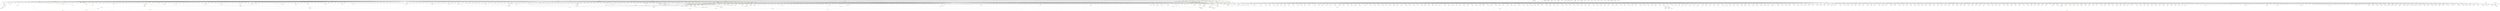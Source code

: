 digraph {
    "PN(0x55a6d2356050)" [color=orange];
    "PN(0x55a6d2356058)" [color=orange];
    "PN(0x55a6d2356060)" [color=orange];
    "PN(0x55a6d2356068)" [color=orange];
    "PN(0x55a6d2356070)" [color=orange];
    "PN(0x55a6d2356078)" [color=orange];
    "PN(0x55a6d2356080)" [color=orange];
    "PN(0x55a6d2356088)" [color=orange];
    "PN(0x55a6d2356090)" [color=orange];
    "PN(0x55a6d2356098)" [color=orange];
    "PN(0x55a6d23560a0)" [color=orange];
    "PN(0x55a6d23560a8)" [color=orange];
    "PN(0x55a6d23560b0)" [color=orange];
    "PN(0x55a6d23560b8)" [color=orange];
    "PN(0x55a6d23560c0)" [color=orange];
    "PN(0x55a6d23560c8)" [color=orange];
    "PN(0x55a6d23560d0)" [color=orange];
    "PN(0x55a6d23560d8)" [color=orange];
    "PN(0x55a6d23560e0)" [color=orange];
    "PN(0x55a6d23560e8)" [color=orange];
    "PN(0x55a6d23560f0)" [color=orange];
    "PN(0x55a6d23560f8)" [color=orange];
    "PN(0x55a6d2356100)" [color=orange];
    "PN(0x55a6d2356108)" [color=orange];
    "PN(0x55a6d2356110)" [color=orange];
    "PN(0x55a6d2356118)" [color=orange];
    "PN(0x55a6d2356148)" [color=orange];
    "PN(0x55a6d2356150)" [color=orange];
    "PN(0x55a6d2356158)" [color=orange];
    "PN(0x55a6d2356168)" [color=orange];
    "PN(0x55a6d23561c8)" [color=orange];
    "PN(0x55a6d23561f0)" [color=orange];
    "PN(0x55a6d23561f8)" [color=orange];
    "DTN(0x55a6d2356008)" [color=blue];
    "PN(0x55a6d2356280)" [color=orange];
    "PN(0x55a6d2356288)" [color=orange];
    "DTN(0x55a6d2356278)" [color=blue];
    "PN(0x55a6d23562e0)" [color=orange];
    "PN(0x55a6d23562e8)" [color=orange];
    "PN(0x55a6d23562f0)" [color=orange];
    "PN(0x55a6d23562f8)" [color=orange];
    "PN(0x55a6d2356300)" [color=orange];
    "DTN(0x55a6d23562a8)" [color=blue];
    "DTN(0x55a6d2356398)" [color=blue];
    "DTN(0x55a6d23563d0)" [color=blue];
    "PN(0x55a6d23566e0)" [color=orange];
    "PN(0x55a6d23567a0)" [color=orange];
    "PN(0x55a6d23567c0)" [color=orange];
    "PN(0x55a6d23567d0)" [color=orange];
    "PN(0x55a6d2356850)" [color=orange];
    "PN(0x55a6d2356858)" [color=orange];
    "PN(0x55a6d2356890)" [color=orange];
    "PN(0x55a6d2356898)" [color=orange];
    "PN(0x55a6d23568d0)" [color=orange];
    "PN(0x55a6d2356910)" [color=orange];
    "PN(0x55a6d2356950)" [color=orange];
    "PN(0x55a6d2356958)" [color=orange];
    "PN(0x55a6d2356990)" [color=orange];
    "PN(0x55a6d2356998)" [color=orange];
    "PN(0x55a6d23569d0)" [color=orange];
    "PN(0x55a6d23569d8)" [color=orange];
    "PN(0x55a6d2356a10)" [color=orange];
    "PN(0x55a6d2356a50)" [color=orange];
    "PN(0x55a6d2356a58)" [color=orange];
    "PN(0x55a6d2356a90)" [color=orange];
    "PN(0x55a6d2356a98)" [color=orange];
    "PN(0x55a6d2356ad0)" [color=orange];
    "PN(0x55a6d2356b10)" [color=orange];
    "PN(0x55a6d2356b50)" [color=orange];
    "PN(0x55a6d2356b58)" [color=orange];
    "PN(0x55a6d2356b90)" [color=orange];
    "PN(0x55a6d2356b98)" [color=orange];
    "PN(0x55a6d2356bd0)" [color=orange];
    "PN(0x55a6d2356bd8)" [color=orange];
    "PN(0x55a6d2356c10)" [color=orange];
    "PN(0x55a6d2356c18)" [color=orange];
    "PN(0x55a6d2356c50)" [color=orange];
    "PN(0x55a6d2356c58)" [color=orange];
    "PN(0x55a6d2356c90)" [color=orange];
    "PN(0x55a6d2356c98)" [color=orange];
    "PN(0x55a6d2356cd0)" [color=orange];
    "PN(0x55a6d2356cd8)" [color=orange];
    "PN(0x55a6d2356d10)" [color=orange];
    "PN(0x55a6d2356d18)" [color=orange];
    "PN(0x55a6d2356d50)" [color=orange];
    "PN(0x55a6d2356d90)" [color=orange];
    "PN(0x55a6d2356d98)" [color=orange];
    "PN(0x55a6d2356dd0)" [color=orange];
    "PN(0x55a6d2356dd8)" [color=orange];
    "PN(0x55a6d2356e10)" [color=orange];
    "PN(0x55a6d2356e18)" [color=orange];
    "PN(0x55a6d2356e50)" [color=orange];
    "PN(0x55a6d2356e58)" [color=orange];
    "PN(0x55a6d2356e90)" [color=orange];
    "PN(0x55a6d2356e98)" [color=orange];
    "PN(0x55a6d2356ed0)" [color=orange];
    "PN(0x55a6d2356ed8)" [color=orange];
    "PN(0x55a6d2356f10)" [color=orange];
    "PN(0x55a6d2356f18)" [color=orange];
    "PN(0x55a6d2356f50)" [color=orange];
    "PN(0x55a6d2356f58)" [color=orange];
    "PN(0x55a6d2356f90)" [color=orange];
    "PN(0x55a6d2356fd0)" [color=orange];
    "PN(0x55a6d2356fd8)" [color=orange];
    "PN(0x55a6d2357048)" [color=orange];
    "PN(0x55a6d23570e0)" [color=orange];
    "PN(0x55a6d2357120)" [color=orange];
    "PN(0x55a6d2357160)" [color=orange];
    "PN(0x55a6d2357168)" [color=orange];
    "PN(0x55a6d23571a0)" [color=orange];
    "PN(0x55a6d23571a8)" [color=orange];
    "PN(0x55a6d23571e0)" [color=orange];
    "PN(0x55a6d23571e8)" [color=orange];
    "PN(0x55a6d2357220)" [color=orange];
    "PN(0x55a6d2357228)" [color=orange];
    "PN(0x55a6d2357260)" [color=orange];
    "PN(0x55a6d2357268)" [color=orange];
    "PN(0x55a6d23572a0)" [color=orange];
    "PN(0x55a6d23572a8)" [color=orange];
    "PN(0x55a6d23572e0)" [color=orange];
    "PN(0x55a6d2357320)" [color=orange];
    "PN(0x55a6d2357328)" [color=orange];
    "PN(0x55a6d2357360)" [color=orange];
    "PN(0x55a6d2357368)" [color=orange];
    "PN(0x55a6d23573a0)" [color=orange];
    "PN(0x55a6d23573a8)" [color=orange];
    "PN(0x55a6d23573e0)" [color=orange];
    "PN(0x55a6d23573e8)" [color=orange];
    "PN(0x55a6d2357420)" [color=orange];
    "PN(0x55a6d2357428)" [color=orange];
    "PN(0x55a6d2357460)" [color=orange];
    "PN(0x55a6d2357468)" [color=orange];
    "PN(0x55a6d23574a0)" [color=orange];
    "PN(0x55a6d23574a8)" [color=orange];
    "PN(0x55a6d23574e0)" [color=orange];
    "PN(0x55a6d23574e8)" [color=orange];
    "PN(0x55a6d2357520)" [color=orange];
    "PN(0x55a6d2357560)" [color=orange];
    "PN(0x55a6d2357568)" [color=orange];
    "PN(0x55a6d23575a0)" [color=orange];
    "PN(0x55a6d23575a8)" [color=orange];
    "PN(0x55a6d23575e0)" [color=orange];
    "PN(0x55a6d23575e8)" [color=orange];
    "PN(0x55a6d2357620)" [color=orange];
    "PN(0x55a6d2357628)" [color=orange];
    "PN(0x55a6d2357660)" [color=orange];
    "PN(0x55a6d2357668)" [color=orange];
    "PN(0x55a6d23576a0)" [color=orange];
    "PN(0x55a6d23576a8)" [color=orange];
    "PN(0x55a6d23576e0)" [color=orange];
    "PN(0x55a6d2357720)" [color=orange];
    "PN(0x55a6d2357728)" [color=orange];
    "PN(0x55a6d2357760)" [color=orange];
    "PN(0x55a6d23577a0)" [color=orange];
    "PN(0x55a6d23577e0)" [color=orange];
    "PN(0x55a6d23577e8)" [color=orange];
    "PN(0x55a6d2357820)" [color=orange];
    "PN(0x55a6d2357860)" [color=orange];
    "PN(0x55a6d23578a0)" [color=orange];
    "PN(0x55a6d23578a8)" [color=orange];
    "PN(0x55a6d23578e8)" [color=orange];
    "PN(0x55a6d2357af0)" [color=orange];
    "PN(0x55a6d2357af8)" [color=orange];
    "PN(0x55a6d2357b30)" [color=orange];
    "PN(0x55a6d2357b70)" [color=orange];
    "PN(0x55a6d2357b78)" [color=orange];
    "PN(0x55a6d2357bb0)" [color=orange];
    "PN(0x55a6d2357bb8)" [color=orange];
    "PN(0x55a6d2357bf0)" [color=orange];
    "PN(0x55a6d2357bf8)" [color=orange];
    "PN(0x55a6d2357c30)" [color=orange];
    "PN(0x55a6d2357c70)" [color=orange];
    "PN(0x55a6d2357c78)" [color=orange];
    "PN(0x55a6d2357cb0)" [color=orange];
    "PN(0x55a6d2357cb8)" [color=orange];
    "PN(0x55a6d2357cf0)" [color=orange];
    "PN(0x55a6d2357cf8)" [color=orange];
    "PN(0x55a6d2357d30)" [color=orange];
    "PN(0x55a6d2357d38)" [color=orange];
    "PN(0x55a6d2357d70)" [color=orange];
    "PN(0x55a6d2357d78)" [color=orange];
    "PN(0x55a6d2357db0)" [color=orange];
    "PN(0x55a6d2357db8)" [color=orange];
    "PN(0x55a6d2357df0)" [color=orange];
    "PN(0x55a6d2357e30)" [color=orange];
    "PN(0x55a6d2357e70)" [color=orange];
    "PN(0x55a6d2357e78)" [color=orange];
    "PN(0x55a6d2357eb0)" [color=orange];
    "PN(0x55a6d2357eb8)" [color=orange];
    "PN(0x55a6d2357ef0)" [color=orange];
    "PN(0x55a6d2357ef8)" [color=orange];
    "PN(0x55a6d2357f30)" [color=orange];
    "PN(0x55a6d2357f38)" [color=orange];
    "PN(0x55a6d2357f70)" [color=orange];
    "PN(0x55a6d2357fb0)" [color=orange];
    "PN(0x55a6d2357fb8)" [color=orange];
    "PN(0x55a6d2357ff0)" [color=orange];
    "PN(0x55a6d2357ff8)" [color=orange];
    "PN(0x55a6d2358030)" [color=orange];
    "PN(0x55a6d2358038)" [color=orange];
    "PN(0x55a6d2358070)" [color=orange];
    "PN(0x55a6d2358078)" [color=orange];
    "PN(0x55a6d23580b0)" [color=orange];
    "PN(0x55a6d23580f0)" [color=orange];
    "PN(0x55a6d23580f8)" [color=orange];
    "PN(0x55a6d2358130)" [color=orange];
    "PN(0x55a6d2358170)" [color=orange];
    "PN(0x55a6d2358178)" [color=orange];
    "PN(0x55a6d23581b0)" [color=orange];
    "PN(0x55a6d23581f0)" [color=orange];
    "PN(0x55a6d23581f8)" [color=orange];
    "PN(0x55a6d2358230)" [color=orange];
    "PN(0x55a6d2358270)" [color=orange];
    "PN(0x55a6d23582b0)" [color=orange];
    "PN(0x55a6d23582b8)" [color=orange];
    "PN(0x55a6d23582f0)" [color=orange];
    "PN(0x55a6d23582f8)" [color=orange];
    "PN(0x55a6d2358330)" [color=orange];
    "PN(0x55a6d2358370)" [color=orange];
    "PN(0x55a6d23583b0)" [color=orange];
    "PN(0x55a6d23583f0)" [color=orange];
    "PN(0x55a6d23583f8)" [color=orange];
    "PN(0x55a6d2358430)" [color=orange];
    "PN(0x55a6d2358438)" [color=orange];
    "PN(0x55a6d2358470)" [color=orange];
    "PN(0x55a6d23584b0)" [color=orange];
    "PN(0x55a6d23584f0)" [color=orange];
    "PN(0x55a6d2358530)" [color=orange];
    "PN(0x55a6d2358538)" [color=orange];
    "PN(0x55a6d2358570)" [color=orange];
    "PN(0x55a6d2358578)" [color=orange];
    "PN(0x55a6d23585b0)" [color=orange];
    "PN(0x55a6d23585b8)" [color=orange];
    "PN(0x55a6d23585f0)" [color=orange];
    "PN(0x55a6d23585f8)" [color=orange];
    "PN(0x55a6d2358630)" [color=orange];
    "PN(0x55a6d2358670)" [color=orange];
    "PN(0x55a6d23586b0)" [color=orange];
    "PN(0x55a6d23586b8)" [color=orange];
    "PN(0x55a6d23586f0)" [color=orange];
    "PN(0x55a6d23586f8)" [color=orange];
    "PN(0x55a6d2358730)" [color=orange];
    "PN(0x55a6d2358738)" [color=orange];
    "PN(0x55a6d2358770)" [color=orange];
    "PN(0x55a6d2358778)" [color=orange];
    "PN(0x55a6d23587b0)" [color=orange];
    "PN(0x55a6d23587f0)" [color=orange];
    "PN(0x55a6d23587f8)" [color=orange];
    "PN(0x55a6d2358830)" [color=orange];
    "PN(0x55a6d2358838)" [color=orange];
    "PN(0x55a6d2358870)" [color=orange];
    "PN(0x55a6d2358878)" [color=orange];
    "PN(0x55a6d23588b0)" [color=orange];
    "PN(0x55a6d23588b8)" [color=orange];
    "PN(0x55a6d23588f0)" [color=orange];
    "PN(0x55a6d23588f8)" [color=orange];
    "PN(0x55a6d2358930)" [color=orange];
    "PN(0x55a6d2358938)" [color=orange];
    "PN(0x55a6d2358970)" [color=orange];
    "PN(0x55a6d2358978)" [color=orange];
    "PN(0x55a6d23589b0)" [color=orange];
    "PN(0x55a6d23589b8)" [color=orange];
    "PN(0x55a6d23589f0)" [color=orange];
    "PN(0x55a6d23589f8)" [color=orange];
    "PN(0x55a6d2358a30)" [color=orange];
    "PN(0x55a6d2358a70)" [color=orange];
    "PN(0x55a6d2358a78)" [color=orange];
    "PN(0x55a6d2358ab0)" [color=orange];
    "PN(0x55a6d2358f00)" [color=orange];
    "PN(0x55a6d2358f08)" [color=orange];
    "PN(0x55a6d2358f40)" [color=orange];
    "PN(0x55a6d2358f48)" [color=orange];
    "PN(0x55a6d2358f80)" [color=orange];
    "PN(0x55a6d2358fc0)" [color=orange];
    "PN(0x55a6d2358fc8)" [color=orange];
    "PN(0x55a6d2359000)" [color=orange];
    "PN(0x55a6d2359008)" [color=orange];
    "PN(0x55a6d2359040)" [color=orange];
    "PN(0x55a6d2359048)" [color=orange];
    "PN(0x55a6d2359080)" [color=orange];
    "PN(0x55a6d23590c0)" [color=orange];
    "PN(0x55a6d23590c8)" [color=orange];
    "PN(0x55a6d2359100)" [color=orange];
    "PN(0x55a6d2359140)" [color=orange];
    "PN(0x55a6d2359148)" [color=orange];
    "PN(0x55a6d2359180)" [color=orange];
    "PN(0x55a6d2359188)" [color=orange];
    "PN(0x55a6d23591c0)" [color=orange];
    "PN(0x55a6d23591c8)" [color=orange];
    "PN(0x55a6d2359200)" [color=orange];
    "PN(0x55a6d2359240)" [color=orange];
    "PN(0x55a6d2359248)" [color=orange];
    "PN(0x55a6d2359280)" [color=orange];
    "PN(0x55a6d2359288)" [color=orange];
    "PN(0x55a6d23592c0)" [color=orange];
    "PN(0x55a6d23592c8)" [color=orange];
    "PN(0x55a6d2359300)" [color=orange];
    "PN(0x55a6d2359340)" [color=orange];
    "PN(0x55a6d2359348)" [color=orange];
    "PN(0x55a6d2359380)" [color=orange];
    "PN(0x55a6d2359388)" [color=orange];
    "PN(0x55a6d23593c0)" [color=orange];
    "PN(0x55a6d2359400)" [color=orange];
    "PN(0x55a6d2359408)" [color=orange];
    "PN(0x55a6d2359440)" [color=orange];
    "PN(0x55a6d2359448)" [color=orange];
    "PN(0x55a6d2359480)" [color=orange];
    "PN(0x55a6d2359488)" [color=orange];
    "PN(0x55a6d23594c0)" [color=orange];
    "PN(0x55a6d23594c8)" [color=orange];
    "PN(0x55a6d2359500)" [color=orange];
    "PN(0x55a6d2359508)" [color=orange];
    "PN(0x55a6d2359540)" [color=orange];
    "PN(0x55a6d2359548)" [color=orange];
    "PN(0x55a6d2359580)" [color=orange];
    "PN(0x55a6d2359588)" [color=orange];
    "PN(0x55a6d23595c0)" [color=orange];
    "PN(0x55a6d2359600)" [color=orange];
    "PN(0x55a6d2359640)" [color=orange];
    "PN(0x55a6d2359648)" [color=orange];
    "PN(0x55a6d2359680)" [color=orange];
    "PN(0x55a6d2359688)" [color=orange];
    "PN(0x55a6d23596c0)" [color=orange];
    "PN(0x55a6d23596c8)" [color=orange];
    "PN(0x55a6d2359700)" [color=orange];
    "PN(0x55a6d2359708)" [color=orange];
    "PN(0x55a6d2359740)" [color=orange];
    "PN(0x55a6d2359748)" [color=orange];
    "PN(0x55a6d2359780)" [color=orange];
    "PN(0x55a6d2359788)" [color=orange];
    "PN(0x55a6d23597c0)" [color=orange];
    "PN(0x55a6d2359800)" [color=orange];
    "PN(0x55a6d2359808)" [color=orange];
    "PN(0x55a6d2359840)" [color=orange];
    "PN(0x55a6d2359880)" [color=orange];
    "PN(0x55a6d2359888)" [color=orange];
    "PN(0x55a6d23598c0)" [color=orange];
    "PN(0x55a6d2359900)" [color=orange];
    "PN(0x55a6d2359908)" [color=orange];
    "PN(0x55a6d2359940)" [color=orange];
    "PN(0x55a6d2359948)" [color=orange];
    "PN(0x55a6d2359980)" [color=orange];
    "PN(0x55a6d2359988)" [color=orange];
    "PN(0x55a6d23599c0)" [color=orange];
    "PN(0x55a6d2359a00)" [color=orange];
    "PN(0x55a6d2359a08)" [color=orange];
    "PN(0x55a6d2359a40)" [color=orange];
    "PN(0x55a6d2359a80)" [color=orange];
    "PN(0x55a6d2359ac0)" [color=orange];
    "PN(0x55a6d2359ac8)" [color=orange];
    "PN(0x55a6d2359b00)" [color=orange];
    "PN(0x55a6d2359b40)" [color=orange];
    "PN(0x55a6d2359b80)" [color=orange];
    "PN(0x55a6d2359bc0)" [color=orange];
    "PN(0x55a6d2359bc8)" [color=orange];
    "PN(0x55a6d2359c00)" [color=orange];
    "PN(0x55a6d2359c40)" [color=orange];
    "PN(0x55a6d2359c48)" [color=orange];
    "PN(0x55a6d2359c80)" [color=orange];
    "PN(0x55a6d2359cc0)" [color=orange];
    "PN(0x55a6d2359cc8)" [color=orange];
    "PN(0x55a6d2359d00)" [color=orange];
    "PN(0x55a6d2359d08)" [color=orange];
    "PN(0x55a6d2359d40)" [color=orange];
    "PN(0x55a6d2359d48)" [color=orange];
    "PN(0x55a6d2359d80)" [color=orange];
    "PN(0x55a6d2359dc0)" [color=orange];
    "PN(0x55a6d2359dc8)" [color=orange];
    "PN(0x55a6d2359e00)" [color=orange];
    "PN(0x55a6d2359e40)" [color=orange];
    "PN(0x55a6d2359e80)" [color=orange];
    "PN(0x55a6d2359ec0)" [color=orange];
    "PN(0x55a6d2359ec8)" [color=orange];
    "PN(0x55a6d2359f00)" [color=orange];
    "PN(0x55a6d2359f08)" [color=orange];
    "PN(0x55a6d2359f40)" [color=orange];
    "PN(0x55a6d2359f48)" [color=orange];
    "PN(0x55a6d2359f80)" [color=orange];
    "PN(0x55a6d2359f88)" [color=orange];
    "PN(0x55a6d2359fc0)" [color=orange];
    "PN(0x55a6d235a000)" [color=orange];
    "PN(0x55a6d235a008)" [color=orange];
    "PN(0x55a6d235a040)" [color=orange];
    "PN(0x55a6d235a080)" [color=orange];
    "PN(0x55a6d235a0c0)" [color=orange];
    "PN(0x55a6d235a100)" [color=orange];
    "PN(0x55a6d235a108)" [color=orange];
    "PN(0x55a6d235a140)" [color=orange];
    "PN(0x55a6d235a148)" [color=orange];
    "PN(0x55a6d235a180)" [color=orange];
    "PN(0x55a6d235a188)" [color=orange];
    "PN(0x55a6d235a1c0)" [color=orange];
    "PN(0x55a6d235a1c8)" [color=orange];
    "PN(0x55a6d235a200)" [color=orange];
    "PN(0x55a6d235a208)" [color=orange];
    "PN(0x55a6d235a240)" [color=orange];
    "PN(0x55a6d235a280)" [color=orange];
    "PN(0x55a6d235a2c0)" [color=orange];
    "PN(0x55a6d235a300)" [color=orange];
    "PN(0x55a6d235a308)" [color=orange];
    "PN(0x55a6d235a340)" [color=orange];
    "PN(0x55a6d235a380)" [color=orange];
    "PN(0x55a6d235a388)" [color=orange];
    "PN(0x55a6d235a3c0)" [color=orange];
    "PN(0x55a6d235a3c8)" [color=orange];
    "PN(0x55a6d235a400)" [color=orange];
    "PN(0x55a6d235a440)" [color=orange];
    "PN(0x55a6d235a480)" [color=orange];
    "PN(0x55a6d235a4c0)" [color=orange];
    "PN(0x55a6d235a500)" [color=orange];
    "PN(0x55a6d235a508)" [color=orange];
    "PN(0x55a6d235a540)" [color=orange];
    "PN(0x55a6d235a580)" [color=orange];
    "PN(0x55a6d235a5c0)" [color=orange];
    "PN(0x55a6d235a600)" [color=orange];
    "PN(0x55a6d235a608)" [color=orange];
    "PN(0x55a6d235a640)" [color=orange];
    "PN(0x55a6d235a648)" [color=orange];
    "PN(0x55a6d235a680)" [color=orange];
    "PN(0x55a6d235a6c0)" [color=orange];
    "PN(0x55a6d235a700)" [color=orange];
    "PN(0x55a6d235a740)" [color=orange];
    "PN(0x55a6d235a748)" [color=orange];
    "PN(0x55a6d235a780)" [color=orange];
    "PN(0x55a6d235a7c0)" [color=orange];
    "PN(0x55a6d235a800)" [color=orange];
    "PN(0x55a6d235a840)" [color=orange];
    "PN(0x55a6d235a848)" [color=orange];
    "PN(0x55a6d235a880)" [color=orange];
    "PN(0x55a6d235a8c0)" [color=orange];
    "PN(0x55a6d235a900)" [color=orange];
    "PN(0x55a6d235a940)" [color=orange];
    "PN(0x55a6d235a948)" [color=orange];
    "PN(0x55a6d235a980)" [color=orange];
    "PN(0x55a6d235a988)" [color=orange];
    "PN(0x55a6d235a9c0)" [color=orange];
    "PN(0x55a6d235aa00)" [color=orange];
    "PN(0x55a6d235aa40)" [color=orange];
    "PN(0x55a6d235aa80)" [color=orange];
    "PN(0x55a6d235aac0)" [color=orange];
    "PN(0x55a6d235ab00)" [color=orange];
    "PN(0x55a6d235ab40)" [color=orange];
    "PN(0x55a6d235ab80)" [color=orange];
    "PN(0x55a6d235ab88)" [color=orange];
    "PN(0x55a6d235abc0)" [color=orange];
    "PN(0x55a6d235ac00)" [color=orange];
    "PN(0x55a6d235ac08)" [color=orange];
    "PN(0x55a6d235ac40)" [color=orange];
    "PN(0x55a6d235ac48)" [color=orange];
    "PN(0x55a6d235ac80)" [color=orange];
    "PN(0x55a6d235acc0)" [color=orange];
    "PN(0x55a6d235acc8)" [color=orange];
    "PN(0x55a6d235ad00)" [color=orange];
    "PN(0x55a6d235ad40)" [color=orange];
    "PN(0x55a6d235ad80)" [color=orange];
    "PN(0x55a6d235adc0)" [color=orange];
    "PN(0x55a6d235ae00)" [color=orange];
    "PN(0x55a6d235ae40)" [color=orange];
    "PN(0x55a6d235ae80)" [color=orange];
    "PN(0x55a6d235aec0)" [color=orange];
    "PN(0x55a6d235af10)" [color=orange];
    "PN(0x55a6d235af18)" [color=orange];
    "PN(0x55a6d235af20)" [color=orange];
    "PN(0x55a6d235af28)" [color=orange];
    "PN(0x55a6d235af30)" [color=orange];
    "PN(0x55a6d235af38)" [color=orange];
    "PN(0x55a6d235af40)" [color=orange];
    "PN(0x55a6d235af48)" [color=orange];
    "PN(0x55a6d235af50)" [color=orange];
    "PN(0x55a6d235af58)" [color=orange];
    "PN(0x55a6d235af60)" [color=orange];
    "PN(0x55a6d235af68)" [color=orange];
    "PN(0x55a6d235af78)" [color=orange];
    "PN(0x55a6d235af80)" [color=orange];
    "PN(0x55a6d235af90)" [color=orange];
    "PN(0x55a6d235afa0)" [color=orange];
    "PN(0x55a6d235afa8)" [color=orange];
    "PN(0x55a6d235afb0)" [color=orange];
    "PN(0x55a6d235afb8)" [color=orange];
    "PN(0x55a6d235afc0)" [color=orange];
    "PN(0x55a6d235afc8)" [color=orange];
    "PN(0x55a6d235afd0)" [color=orange];
    "PN(0x55a6d235afd8)" [color=orange];
    "PN(0x55a6d235afe8)" [color=orange];
    "PN(0x55a6d235aff0)" [color=orange];
    "PN(0x55a6d235aff8)" [color=orange];
    "PN(0x55a6d235b000)" [color=orange];
    "PN(0x55a6d235b008)" [color=orange];
    "PN(0x55a6d235b010)" [color=orange];
    "PN(0x55a6d235b018)" [color=orange];
    "PN(0x55a6d235b020)" [color=orange];
    "PN(0x55a6d235b028)" [color=orange];
    "PN(0x55a6d235b030)" [color=orange];
    "PN(0x55a6d235b038)" [color=orange];
    "PN(0x55a6d235b040)" [color=orange];
    "PN(0x55a6d235b048)" [color=orange];
    "PN(0x55a6d235b050)" [color=orange];
    "PN(0x55a6d235b058)" [color=orange];
    "PN(0x55a6d235b060)" [color=orange];
    "PN(0x55a6d235b070)" [color=orange];
    "PN(0x55a6d235b078)" [color=orange];
    "PN(0x55a6d235b080)" [color=orange];
    "PN(0x55a6d235b088)" [color=orange];
    "PN(0x55a6d235b090)" [color=orange];
    "PN(0x55a6d235b098)" [color=orange];
    "PN(0x55a6d235b0a0)" [color=orange];
    "PN(0x55a6d235b0b0)" [color=orange];
    "PN(0x55a6d235b0b8)" [color=orange];
    "PN(0x55a6d235b0c0)" [color=orange];
    "PN(0x55a6d235b0c8)" [color=orange];
    "PN(0x55a6d235b0d0)" [color=orange];
    "PN(0x55a6d235b0e0)" [color=orange];
    "PN(0x55a6d235b0e8)" [color=orange];
    "PN(0x55a6d235b0f0)" [color=orange];
    "PN(0x55a6d235b0f8)" [color=orange];
    "PN(0x55a6d235b108)" [color=orange];
    "PN(0x55a6d235b110)" [color=orange];
    "PN(0x55a6d235b118)" [color=orange];
    "PN(0x55a6d235b120)" [color=orange];
    "PN(0x55a6d235b128)" [color=orange];
    "PN(0x55a6d235b130)" [color=orange];
    "PN(0x55a6d235b138)" [color=orange];
    "PN(0x55a6d235b140)" [color=orange];
    "PN(0x55a6d235b148)" [color=orange];
    "PN(0x55a6d235b150)" [color=orange];
    "PN(0x55a6d235b158)" [color=orange];
    "PN(0x55a6d235b160)" [color=orange];
    "PN(0x55a6d235b168)" [color=orange];
    "PN(0x55a6d235b170)" [color=orange];
    "PN(0x55a6d235b178)" [color=orange];
    "PN(0x55a6d235b180)" [color=orange];
    "PN(0x55a6d235b188)" [color=orange];
    "PN(0x55a6d235b190)" [color=orange];
    "PN(0x55a6d235b198)" [color=orange];
    "PN(0x55a6d235b1a8)" [color=orange];
    "PN(0x55a6d235b1b8)" [color=orange];
    "PN(0x55a6d235b1c0)" [color=orange];
    "PN(0x55a6d235b1c8)" [color=orange];
    "PN(0x55a6d235b1d0)" [color=orange];
    "PN(0x55a6d235b1d8)" [color=orange];
    "PN(0x55a6d235b1e0)" [color=orange];
    "PN(0x55a6d235b1e8)" [color=orange];
    "PN(0x55a6d235b1f0)" [color=orange];
    "PN(0x55a6d235b1f8)" [color=orange];
    "PN(0x55a6d235b200)" [color=orange];
    "PN(0x55a6d235b208)" [color=orange];
    "PN(0x55a6d235b210)" [color=orange];
    "PN(0x55a6d235b218)" [color=orange];
    "PN(0x55a6d235b228)" [color=orange];
    "PN(0x55a6d235b230)" [color=orange];
    "PN(0x55a6d235b238)" [color=orange];
    "PN(0x55a6d235b240)" [color=orange];
    "PN(0x55a6d235b248)" [color=orange];
    "PN(0x55a6d235b258)" [color=orange];
    "PN(0x55a6d235b260)" [color=orange];
    "PN(0x55a6d235b268)" [color=orange];
    "PN(0x55a6d235b278)" [color=orange];
    "PN(0x55a6d235b280)" [color=orange];
    "PN(0x55a6d235b288)" [color=orange];
    "PN(0x55a6d235b290)" [color=orange];
    "PN(0x55a6d235b298)" [color=orange];
    "PN(0x55a6d235b2a0)" [color=orange];
    "PN(0x55a6d235b2a8)" [color=orange];
    "PN(0x55a6d235b2b0)" [color=orange];
    "PN(0x55a6d235b2b8)" [color=orange];
    "PN(0x55a6d235b2c0)" [color=orange];
    "PN(0x55a6d235b2c8)" [color=orange];
    "PN(0x55a6d235b2d8)" [color=orange];
    "PN(0x55a6d235b2e0)" [color=orange];
    "PN(0x55a6d235b2e8)" [color=orange];
    "PN(0x55a6d235b2f0)" [color=orange];
    "PN(0x55a6d235b2f8)" [color=orange];
    "PN(0x55a6d235b318)" [color=orange];
    "PN(0x55a6d235b320)" [color=orange];
    "PN(0x55a6d235b330)" [color=orange];
    "PN(0x55a6d235b338)" [color=orange];
    "PN(0x55a6d235b710)" [color=orange];
    "PN(0x55a6d235b750)" [color=orange];
    "PN(0x55a6d235b790)" [color=orange];
    "PN(0x55a6d235b7d0)" [color=orange];
    "PN(0x55a6d235b810)" [color=orange];
    "PN(0x55a6d235b850)" [color=orange];
    "PN(0x55a6d235b890)" [color=orange];
    "PN(0x55a6d235b8d0)" [color=orange];
    "PN(0x55a6d235b910)" [color=orange];
    "PN(0x55a6d235b918)" [color=orange];
    "PN(0x55a6d235b950)" [color=orange];
    "PN(0x55a6d235b990)" [color=orange];
    "PN(0x55a6d235b9d0)" [color=orange];
    "PN(0x55a6d235ba10)" [color=orange];
    "PN(0x55a6d235ba50)" [color=orange];
    "PN(0x55a6d235ba90)" [color=orange];
    "PN(0x55a6d235bad0)" [color=orange];
    "PN(0x55a6d235bb10)" [color=orange];
    "PN(0x55a6d235bb18)" [color=orange];
    "PN(0x55a6d235bc78)" [color=orange];
    "PN(0x55a6d235bcc0)" [color=orange];
    "PN(0x55a6d235bcc8)" [color=orange];
    "PN(0x55a6d235bdd0)" [color=orange];
    "PN(0x55a6d235bdd8)" [color=orange];
    "PN(0x55a6d235c160)" [color=orange];
    "PN(0x55a6d235c1a8)" [color=orange];
    "PN(0x55a6d235c1b0)" [color=orange];
    "PN(0x55a6d235c1b8)" [color=orange];
    "PN(0x55a6d235c1c0)" [color=orange];
    "PN(0x55a6d235c1c8)" [color=orange];
    "PN(0x55a6d235c1d0)" [color=orange];
    "PN(0x55a6d235c1e0)" [color=orange];
    "PN(0x55a6d235c228)" [color=orange];
    "PN(0x55a6d235c408)" [color=orange];
    "PN(0x55a6d235c418)" [color=orange];
    "PN(0x55a6d235c440)" [color=orange];
    "PN(0x55a6d235c448)" [color=orange];
    "PN(0x55a6d235c5a0)" [color=orange];
    "PN(0x55a6d235c5a8)" [color=orange];
    "PN(0x55a6d235c6f0)" [color=orange];
    "PN(0x55a6d235c6f8)" [color=orange];
    "PN(0x55a6d235c910)" [color=orange];
    "PN(0x55a6d235c918)" [color=orange];
    "PN(0x55a6d235c9f0)" [color=orange];
    "PN(0x55a6d235c9f8)" [color=orange];
    "PN(0x55a6d235cb60)" [color=orange];
    "PN(0x55a6d235cb68)" [color=orange];
    "PN(0x55a6d235ce40)" [color=orange];
    "PN(0x55a6d235ce48)" [color=orange];
    "PN(0x55a6d235ce68)" [color=orange];
    "PN(0x55a6d235cee0)" [color=orange];
    "PN(0x55a6d235cf20)" [color=orange];
    "PN(0x55a6d235cf28)" [color=orange];
    "PN(0x55a6d235cf30)" [color=orange];
    "PN(0x55a6d235cf78)" [color=orange];
    "PN(0x55a6d235cf88)" [color=orange];
    "PN(0x55a6d235cf98)" [color=orange];
    "PN(0x55a6d235cfa8)" [color=orange];
    "PN(0x55a6d235d230)" [color=orange];
    "PN(0x55a6d235d240)" [color=orange];
    "PN(0x55a6d235d258)" [color=orange];
    "PN(0x55a6d235d2b0)" [color=orange];
    "PN(0x55a6d235d2d8)" [color=orange];
    "PN(0x55a6d235d2f8)" [color=orange];
    "PN(0x55a6d235d300)" [color=orange];
    "PN(0x55a6d235d330)" [color=orange];
    "PN(0x55a6d235d3f0)" [color=orange];
    "PN(0x55a6d235d460)" [color=orange];
    "PN(0x55a6d235d480)" [color=orange];
    "PN(0x55a6d235d570)" [color=orange];
    "PN(0x55a6d235d578)" [color=orange];
    "PN(0x55a6d235d588)" [color=orange];
    "PN(0x55a6d235d590)" [color=orange];
    "PN(0x55a6d235d598)" [color=orange];
    "PN(0x55a6d235d650)" [color=orange];
    "PN(0x55a6d235d658)" [color=orange];
    "PN(0x55a6d235d660)" [color=orange];
    "PN(0x55a6d235d670)" [color=orange];
    "PN(0x55a6d235d678)" [color=orange];
    "PN(0x55a6d235d680)" [color=orange];
    "PN(0x55a6d235d690)" [color=orange];
    "PN(0x55a6d235d698)" [color=orange];
    "PN(0x55a6d235d6e0)" [color=orange];
    "PN(0x55a6d235d6e8)" [color=orange];
    "DTN(0x55a6d2356448)" [color=blue];
    "DTN(0x55a6d235d948)" [color=blue];
    "PN(0x55a6d235dab0)" [color=orange];
    "PN(0x55a6d235dab8)" [color=orange];
    "PN(0x55a6d235dac0)" [color=orange];
    "PN(0x55a6d235dad0)" [color=orange];
    "DTN(0x55a6d235daa8)" [color=blue];
    "PN(0x55a6d235dc18)" [color=orange];
    "DTN(0x55a6d235dc08)" [color=blue];
    "DTN(0x55a6d235dc58)" [color=blue];
    "DTN(0x55a6d235dca8)" [color=blue];
    "PN(0x55a6d235dd90)" [color=orange];
    "PN(0x55a6d235de20)" [color=orange];
    "PN(0x55a6d235de40)" [color=orange];
    "PN(0x55a6d235de68)" [color=orange];
    "PN(0x55a6d235de80)" [color=orange];
    "DTN(0x55a6d235dcf8)" [color=blue];
    "PN(0x55a6d235df10)" [color=orange];
    "PN(0x55a6d235df30)" [color=orange];
    "PN(0x55a6d235df38)" [color=orange];
    "DTN(0x55a6d235df08)" [color=blue];
    "PN(0x55a6d235df90)" [color=orange];
    "PN(0x55a6d235df98)" [color=orange];
    "DTN(0x55a6d235df88)" [color=blue];
    "PN(0x55a6d235e010)" [color=orange];
    "PN(0x55a6d235e018)" [color=orange];
    "DTN(0x55a6d235dfe8)" [color=blue];
    "PN(0x55a6d235e070)" [color=orange];
    "PN(0x55a6d235e078)" [color=orange];
    "DTN(0x55a6d235e048)" [color=blue];
    "DTN(0x55a6d235e0a8)" [color=blue];
    "PN(0x55a6d235e110)" [color=orange];
    "DTN(0x55a6d235e108)" [color=blue];
    "DTN(0x55a6d235e188)" [color=blue];
    "PN(0x55a6d235e200)" [color=orange];
    "DTN(0x55a6d235e1e8)" [color=blue];
    "PN(0x55a6d235e280)" [color=orange];
    "PN(0x55a6d235e288)" [color=orange];
    "DTN(0x55a6d235e278)" [color=blue];
    "PN(0x55a6d235e330)" [color=orange];
    "PN(0x55a6d235e338)" [color=orange];
    "PN(0x55a6d235e350)" [color=orange];
    "PN(0x55a6d235e3d0)" [color=orange];
    "PN(0x55a6d235e3d8)" [color=orange];
    "PN(0x55a6d235e408)" [color=orange];
    "PN(0x55a6d235e488)" [color=orange];
    "PN(0x55a6d235e4a0)" [color=orange];
    "PN(0x55a6d235e630)" [color=orange];
    "PN(0x55a6d235e650)" [color=orange];
    "PN(0x55a6d235e670)" [color=orange];
    "PN(0x55a6d235e6f0)" [color=orange];
    "PN(0x55a6d235e6f8)" [color=orange];
    "PN(0x55a6d235e798)" [color=orange];
    "PN(0x55a6d235e7b0)" [color=orange];
    "PN(0x55a6d235e800)" [color=orange];
    "PN(0x55a6d235e808)" [color=orange];
    "PN(0x55a6d235e830)" [color=orange];
    "PN(0x55a6d235e838)" [color=orange];
    "PN(0x55a6d235e840)" [color=orange];
    "PN(0x55a6d235e908)" [color=orange];
    "PN(0x55a6d235e938)" [color=orange];
    "PN(0x55a6d235e980)" [color=orange];
    "PN(0x55a6d235e988)" [color=orange];
    "PN(0x55a6d235f030)" [color=orange];
    "PN(0x55a6d235f060)" [color=orange];
    "PN(0x55a6d235f120)" [color=orange];
    "PN(0x55a6d235f128)" [color=orange];
    "PN(0x55a6d235f1b0)" [color=orange];
    "PN(0x55a6d235f1b8)" [color=orange];
    "PN(0x55a6d235fc40)" [color=orange];
    "PN(0x55a6d235fcc8)" [color=orange];
    "PN(0x55a6d235fd30)" [color=orange];
    "PN(0x55a6d235fd38)" [color=orange];
    "PN(0x55a6d235fed0)" [color=orange];
    "PN(0x55a6d235fed8)" [color=orange];
    "PN(0x55a6d235ff78)" [color=orange];
    "PN(0x55a6d235ff90)" [color=orange];
    "PN(0x55a6d235ffe0)" [color=orange];
    "PN(0x55a6d235ffe8)" [color=orange];
    "PN(0x55a6d2360038)" [color=orange];
    "PN(0x55a6d23601d0)" [color=orange];
    "PN(0x55a6d23601d8)" [color=orange];
    "PN(0x55a6d2360268)" [color=orange];
    "PN(0x55a6d2360468)" [color=orange];
    "PN(0x55a6d2360778)" [color=orange];
    "PN(0x55a6d2360780)" [color=orange];
    "PN(0x55a6d23607b8)" [color=orange];
    "PN(0x55a6d23607d0)" [color=orange];
    "PN(0x55a6d2360840)" [color=orange];
    "PN(0x55a6d2360960)" [color=orange];
    "PN(0x55a6d2360988)" [color=orange];
    "PN(0x55a6d2360990)" [color=orange];
    "PN(0x55a6d23609a8)" [color=orange];
    "PN(0x55a6d23609d0)" [color=orange];
    "PN(0x55a6d23609e8)" [color=orange];
    "PN(0x55a6d2360a18)" [color=orange];
    "PN(0x55a6d2360a30)" [color=orange];
    "PN(0x55a6d2360a50)" [color=orange];
    "PN(0x55a6d2360a58)" [color=orange];
    "PN(0x55a6d2360a68)" [color=orange];
    "PN(0x55a6d2360ad0)" [color=orange];
    "PN(0x55a6d2360b10)" [color=orange];
    "PN(0x55a6d2360b18)" [color=orange];
    "PN(0x55a6d2360b70)" [color=orange];
    "PN(0x55a6d2360b90)" [color=orange];
    "PN(0x55a6d2360b98)" [color=orange];
    "PN(0x55a6d2360ba8)" [color=orange];
    "PN(0x55a6d2360bb0)" [color=orange];
    "PN(0x55a6d2360bb8)" [color=orange];
    "PN(0x55a6d2360bd8)" [color=orange];
    "PN(0x55a6d2360f78)" [color=orange];
    "PN(0x55a6d2360fe0)" [color=orange];
    "PN(0x55a6d2360fe8)" [color=orange];
    "PN(0x55a6d2361078)" [color=orange];
    "PN(0x55a6d2361230)" [color=orange];
    "PN(0x55a6d2361238)" [color=orange];
    "PN(0x55a6d2361240)" [color=orange];
    "PN(0x55a6d2361248)" [color=orange];
    "PN(0x55a6d2361290)" [color=orange];
    "PN(0x55a6d23612b0)" [color=orange];
    "PN(0x55a6d23612d0)" [color=orange];
    "PN(0x55a6d23612f0)" [color=orange];
    "PN(0x55a6d2361398)" [color=orange];
    "PN(0x55a6d23613d0)" [color=orange];
    "PN(0x55a6d23613f0)" [color=orange];
    "PN(0x55a6d2361430)" [color=orange];
    "PN(0x55a6d2361438)" [color=orange];
    "PN(0x55a6d2361550)" [color=orange];
    "PN(0x55a6d2361558)" [color=orange];
    "PN(0x55a6d23617e8)" [color=orange];
    "PN(0x55a6d2361808)" [color=orange];
    "PN(0x55a6d2361810)" [color=orange];
    "PN(0x55a6d2361818)" [color=orange];
    "PN(0x55a6d2361830)" [color=orange];
    "PN(0x55a6d2361860)" [color=orange];
    "PN(0x55a6d2361868)" [color=orange];
    "PN(0x55a6d2361870)" [color=orange];
    "PN(0x55a6d2361878)" [color=orange];
    "PN(0x55a6d2361880)" [color=orange];
    "PN(0x55a6d2361888)" [color=orange];
    "PN(0x55a6d2361890)" [color=orange];
    "PN(0x55a6d2361898)" [color=orange];
    "PN(0x55a6d23618d8)" [color=orange];
    "PN(0x55a6d23618f8)" [color=orange];
    "PN(0x55a6d2361950)" [color=orange];
    "PN(0x55a6d2361990)" [color=orange];
    "PN(0x55a6d23619b0)" [color=orange];
    "PN(0x55a6d2361a60)" [color=orange];
    "PN(0x55a6d2361b10)" [color=orange];
    "PN(0x55a6d2361bc0)" [color=orange];
    "PN(0x55a6d2361c70)" [color=orange];
    "PN(0x55a6d2361e38)" [color=orange];
    "PN(0x55a6d2361f48)" [color=orange];
    "PN(0x55a6d2361f60)" [color=orange];
    "PN(0x55a6d2361f68)" [color=orange];
    "PN(0x55a6d2362050)" [color=orange];
    "PN(0x55a6d2362058)" [color=orange];
    "PN(0x55a6d2362160)" [color=orange];
    "PN(0x55a6d2362168)" [color=orange];
    "PN(0x55a6d2362278)" [color=orange];
    "PN(0x55a6d23623a8)" [color=orange];
    "PN(0x55a6d23626d0)" [color=orange];
    "PN(0x55a6d2362710)" [color=orange];
    "PN(0x55a6d2362718)" [color=orange];
    "PN(0x55a6d2362810)" [color=orange];
    "PN(0x55a6d2362830)" [color=orange];
    "PN(0x55a6d2362928)" [color=orange];
    "PN(0x55a6d2362940)" [color=orange];
    "PN(0x55a6d2362958)" [color=orange];
    "PN(0x55a6d2362980)" [color=orange];
    "PN(0x55a6d2362988)" [color=orange];
    "PN(0x55a6d2362990)" [color=orange];
    "PN(0x55a6d23629b8)" [color=orange];
    "PN(0x55a6d2362aa8)" [color=orange];
    "PN(0x55a6d2362ac0)" [color=orange];
    "PN(0x55a6d2362ad8)" [color=orange];
    "PN(0x55a6d2362bc8)" [color=orange];
    "PN(0x55a6d2362c80)" [color=orange];
    "PN(0x55a6d2362c88)" [color=orange];
    "PN(0x55a6d2362ce8)" [color=orange];
    "PN(0x55a6d2362d80)" [color=orange];
    "PN(0x55a6d2362da0)" [color=orange];
    "PN(0x55a6d2362da8)" [color=orange];
    "PN(0x55a6d2362dc0)" [color=orange];
    "PN(0x55a6d2362dc8)" [color=orange];
    "PN(0x55a6d2362e40)" [color=orange];
    "PN(0x55a6d2362e48)" [color=orange];
    "PN(0x55a6d2362e88)" [color=orange];
    "PN(0x55a6d2362ea0)" [color=orange];
    "PN(0x55a6d2362ef0)" [color=orange];
    "PN(0x55a6d2362ef8)" [color=orange];
    "PN(0x55a6d2362f38)" [color=orange];
    "PN(0x55a6d2362f90)" [color=orange];
    "PN(0x55a6d2362fe0)" [color=orange];
    "PN(0x55a6d2362fe8)" [color=orange];
    "PN(0x55a6d2363040)" [color=orange];
    "PN(0x55a6d2363048)" [color=orange];
    "PN(0x55a6d2363090)" [color=orange];
    "PN(0x55a6d2363098)" [color=orange];
    "PN(0x55a6d2363100)" [color=orange];
    "PN(0x55a6d2363108)" [color=orange];
    "PN(0x55a6d2363150)" [color=orange];
    "PN(0x55a6d2363158)" [color=orange];
    "PN(0x55a6d23631d0)" [color=orange];
    "PN(0x55a6d2363278)" [color=orange];
    "PN(0x55a6d2363320)" [color=orange];
    "PN(0x55a6d2363328)" [color=orange];
    "PN(0x55a6d2363390)" [color=orange];
    "PN(0x55a6d23633f8)" [color=orange];
    "PN(0x55a6d2363418)" [color=orange];
    "PN(0x55a6d23635e8)" [color=orange];
    "PN(0x55a6d23635f0)" [color=orange];
    "PN(0x55a6d2363630)" [color=orange];
    "PN(0x55a6d2363638)" [color=orange];
    "PN(0x55a6d2363640)" [color=orange];
    "PN(0x55a6d2363650)" [color=orange];
    "PN(0x55a6d2363668)" [color=orange];
    "PN(0x55a6d2363e78)" [color=orange];
    "PN(0x55a6d2363e88)" [color=orange];
    "PN(0x55a6d2363e98)" [color=orange];
    "PN(0x55a6d2364058)" [color=orange];
    "PN(0x55a6d23641a0)" [color=orange];
    "PN(0x55a6d23641a8)" [color=orange];
    "PN(0x55a6d23641f0)" [color=orange];
    "PN(0x55a6d23641f8)" [color=orange];
    "PN(0x55a6d2364260)" [color=orange];
    "PN(0x55a6d2364268)" [color=orange];
    "PN(0x55a6d2364308)" [color=orange];
    "PN(0x55a6d23643a0)" [color=orange];
    "PN(0x55a6d23643a8)" [color=orange];
    "PN(0x55a6d2364418)" [color=orange];
    "PN(0x55a6d2364420)" [color=orange];
    "PN(0x55a6d2364438)" [color=orange];
    "PN(0x55a6d2364460)" [color=orange];
    "PN(0x55a6d2364478)" [color=orange];
    "PN(0x55a6d23644a8)" [color=orange];
    "PN(0x55a6d23644c0)" [color=orange];
    "PN(0x55a6d23644e0)" [color=orange];
    "PN(0x55a6d23644e8)" [color=orange];
    "PN(0x55a6d23644f8)" [color=orange];
    "DTN(0x55a6d235e2e0)" [color=blue];
    "DTN(0x55a6d2364598)" [color=blue];
    "DTN(0x55a6d23645f8)" [color=blue];
    "DTN(0x55a6d2364658)" [color=blue];
    "DTN(0x55a6d23646a8)" [color=blue];
    "DTN(0x55a6d23646e8)" [color=blue];
    "DTN(0x55a6d2364768)" [color=blue];
    "DTN(0x55a6d23647a8)" [color=blue];
    "PN(0x55a6d23647f0)" [color=orange];
    "PN(0x55a6d23647f8)" [color=orange];
    "DTN(0x55a6d23647e8)" [color=blue];
    "DTN(0x55a6d2364838)" [color=blue];
    "PN(0x55a6d23648e8)" [color=orange];
    "PN(0x55a6d2364900)" [color=orange];
    "PN(0x55a6d2364918)" [color=orange];
    "DTN(0x55a6d23648d8)" [color=blue];
    "PN(0x55a6d2364b48)" [color=orange];
    "PN(0x55a6d2364b60)" [color=orange];
    "PN(0x55a6d2364b68)" [color=orange];
    "PN(0x55a6d2364be0)" [color=orange];
    "PN(0x55a6d2364be8)" [color=orange];
    "PN(0x55a6d2364c78)" [color=orange];
    "PN(0x55a6d23650e0)" [color=orange];
    "PN(0x55a6d23650f0)" [color=orange];
    "PN(0x55a6d23650f8)" [color=orange];
    "PN(0x55a6d2365108)" [color=orange];
    "PN(0x55a6d2365118)" [color=orange];
    "PN(0x55a6d2365130)" [color=orange];
    "PN(0x55a6d2365140)" [color=orange];
    "PN(0x55a6d23654b0)" [color=orange];
    "PN(0x55a6d23654b8)" [color=orange];
    "PN(0x55a6d23654c0)" [color=orange];
    "PN(0x55a6d23654f0)" [color=orange];
    "PN(0x55a6d2365518)" [color=orange];
    "PN(0x55a6d2365530)" [color=orange];
    "PN(0x55a6d2365538)" [color=orange];
    "PN(0x55a6d2365690)" [color=orange];
    "PN(0x55a6d2365698)" [color=orange];
    "PN(0x55a6d23657f0)" [color=orange];
    "PN(0x55a6d23657f8)" [color=orange];
    "PN(0x55a6d2365840)" [color=orange];
    "PN(0x55a6d2365848)" [color=orange];
    "PN(0x55a6d23658b0)" [color=orange];
    "PN(0x55a6d23658b8)" [color=orange];
    "PN(0x55a6d2365950)" [color=orange];
    "PN(0x55a6d2365990)" [color=orange];
    "PN(0x55a6d2365998)" [color=orange];
    "PN(0x55a6d2365a28)" [color=orange];
    "PN(0x55a6d2365aa0)" [color=orange];
    "PN(0x55a6d2365b88)" [color=orange];
    "PN(0x55a6d2365d30)" [color=orange];
    "PN(0x55a6d2365d38)" [color=orange];
    "PN(0x55a6d2365df0)" [color=orange];
    "PN(0x55a6d2365df8)" [color=orange];
    "PN(0x55a6d2365f50)" [color=orange];
    "PN(0x55a6d2365f58)" [color=orange];
    "PN(0x55a6d2365fe0)" [color=orange];
    "PN(0x55a6d2365fe8)" [color=orange];
    "PN(0x55a6d23660a0)" [color=orange];
    "PN(0x55a6d23660a8)" [color=orange];
    "PN(0x55a6d23662c0)" [color=orange];
    "PN(0x55a6d23662c8)" [color=orange];
    "PN(0x55a6d2366388)" [color=orange];
    "PN(0x55a6d2366440)" [color=orange];
    "PN(0x55a6d2366448)" [color=orange];
    "PN(0x55a6d2366520)" [color=orange];
    "PN(0x55a6d2366528)" [color=orange];
    "PN(0x55a6d2366608)" [color=orange];
    "PN(0x55a6d2366760)" [color=orange];
    "PN(0x55a6d2366768)" [color=orange];
    "PN(0x55a6d2366770)" [color=orange];
    "PN(0x55a6d2366790)" [color=orange];
    "PN(0x55a6d2366798)" [color=orange];
    "PN(0x55a6d23667a0)" [color=orange];
    "PN(0x55a6d23667c0)" [color=orange];
    "PN(0x55a6d23667c8)" [color=orange];
    "PN(0x55a6d2366840)" [color=orange];
    "PN(0x55a6d2366848)" [color=orange];
    "PN(0x55a6d23668d0)" [color=orange];
    "PN(0x55a6d23668d8)" [color=orange];
    "PN(0x55a6d2366980)" [color=orange];
    "PN(0x55a6d2366988)" [color=orange];
    "PN(0x55a6d2366a48)" [color=orange];
    "PN(0x55a6d2366af0)" [color=orange];
    "PN(0x55a6d2366af8)" [color=orange];
    "PN(0x55a6d2366bc0)" [color=orange];
    "PN(0x55a6d2366bc8)" [color=orange];
    "PN(0x55a6d2366ca8)" [color=orange];
    "PN(0x55a6d2366e58)" [color=orange];
    "PN(0x55a6d2366f38)" [color=orange];
    "PN(0x55a6d23670a0)" [color=orange];
    "PN(0x55a6d2367150)" [color=orange];
    "PN(0x55a6d2367158)" [color=orange];
    "PN(0x55a6d23671f0)" [color=orange];
    "PN(0x55a6d23671f8)" [color=orange];
    "PN(0x55a6d2367390)" [color=orange];
    "PN(0x55a6d2367398)" [color=orange];
    "PN(0x55a6d2367590)" [color=orange];
    "PN(0x55a6d2367598)" [color=orange];
    "PN(0x55a6d2367708)" [color=orange];
    "PN(0x55a6d2367920)" [color=orange];
    "PN(0x55a6d2367928)" [color=orange];
    "PN(0x55a6d23679d0)" [color=orange];
    "PN(0x55a6d23679d8)" [color=orange];
    "PN(0x55a6d2367ac0)" [color=orange];
    "PN(0x55a6d2367ac8)" [color=orange];
    "PN(0x55a6d2367bb0)" [color=orange];
    "PN(0x55a6d2367bd0)" [color=orange];
    "PN(0x55a6d2367bd8)" [color=orange];
    "PN(0x55a6d2367d00)" [color=orange];
    "PN(0x55a6d2367d08)" [color=orange];
    "PN(0x55a6d2367e20)" [color=orange];
    "PN(0x55a6d2367e28)" [color=orange];
    "PN(0x55a6d2367f50)" [color=orange];
    "PN(0x55a6d2367f58)" [color=orange];
    "PN(0x55a6d23680a0)" [color=orange];
    "PN(0x55a6d23680a8)" [color=orange];
    "PN(0x55a6d23681f0)" [color=orange];
    "PN(0x55a6d23681f8)" [color=orange];
    "PN(0x55a6d2368350)" [color=orange];
    "PN(0x55a6d2368358)" [color=orange];
    "PN(0x55a6d2368638)" [color=orange];
    "PN(0x55a6d23687a0)" [color=orange];
    "PN(0x55a6d23687a8)" [color=orange];
    "PN(0x55a6d2368850)" [color=orange];
    "PN(0x55a6d2368858)" [color=orange];
    "PN(0x55a6d2368940)" [color=orange];
    "PN(0x55a6d2368948)" [color=orange];
    "PN(0x55a6d23689d0)" [color=orange];
    "PN(0x55a6d23689d8)" [color=orange];
    "PN(0x55a6d23689e0)" [color=orange];
    "PN(0x55a6d23689e8)" [color=orange];
    "PN(0x55a6d23689f0)" [color=orange];
    "PN(0x55a6d23689f8)" [color=orange];
    "PN(0x55a6d2368a00)" [color=orange];
    "PN(0x55a6d2368a08)" [color=orange];
    "PN(0x55a6d2368a20)" [color=orange];
    "PN(0x55a6d2368a28)" [color=orange];
    "PN(0x55a6d2368a50)" [color=orange];
    "PN(0x55a6d2368a58)" [color=orange];
    "PN(0x55a6d2368b80)" [color=orange];
    "PN(0x55a6d2368b88)" [color=orange];
    "PN(0x55a6d2368ca0)" [color=orange];
    "PN(0x55a6d2368ca8)" [color=orange];
    "PN(0x55a6d2368dd0)" [color=orange];
    "PN(0x55a6d2368dd8)" [color=orange];
    "PN(0x55a6d2368f20)" [color=orange];
    "PN(0x55a6d2368f28)" [color=orange];
    "PN(0x55a6d2369070)" [color=orange];
    "PN(0x55a6d2369078)" [color=orange];
    "PN(0x55a6d23691d0)" [color=orange];
    "PN(0x55a6d23691d8)" [color=orange];
    "PN(0x55a6d2369528)" [color=orange];
    "PN(0x55a6d2369560)" [color=orange];
    "PN(0x55a6d2369568)" [color=orange];
    "PN(0x55a6d2369650)" [color=orange];
    "PN(0x55a6d2369658)" [color=orange];
    "PN(0x55a6d23696c0)" [color=orange];
    "PN(0x55a6d23696c8)" [color=orange];
    "PN(0x55a6d2369760)" [color=orange];
    "PN(0x55a6d2369768)" [color=orange];
    "PN(0x55a6d2369890)" [color=orange];
    "PN(0x55a6d2369898)" [color=orange];
    "PN(0x55a6d23699b0)" [color=orange];
    "PN(0x55a6d23699b8)" [color=orange];
    "PN(0x55a6d2369ae0)" [color=orange];
    "PN(0x55a6d2369ae8)" [color=orange];
    "PN(0x55a6d2369c30)" [color=orange];
    "PN(0x55a6d2369c38)" [color=orange];
    "PN(0x55a6d2369cc0)" [color=orange];
    "PN(0x55a6d2369cc8)" [color=orange];
    "PN(0x55a6d2369d20)" [color=orange];
    "PN(0x55a6d2369d30)" [color=orange];
    "PN(0x55a6d2369d50)" [color=orange];
    "PN(0x55a6d2369d58)" [color=orange];
    "PN(0x55a6d2369d80)" [color=orange];
    "PN(0x55a6d2369d88)" [color=orange];
    "PN(0x55a6d2369ee0)" [color=orange];
    "PN(0x55a6d2369ee8)" [color=orange];
    "PN(0x55a6d236a1c8)" [color=orange];
    "PN(0x55a6d236a1d8)" [color=orange];
    "PN(0x55a6d236a1e0)" [color=orange];
    "PN(0x55a6d236a1e8)" [color=orange];
    "PN(0x55a6d236a1f8)" [color=orange];
    "PN(0x55a6d236a480)" [color=orange];
    "PN(0x55a6d236a490)" [color=orange];
    "PN(0x55a6d236a4a8)" [color=orange];
    "PN(0x55a6d236a500)" [color=orange];
    "PN(0x55a6d236a528)" [color=orange];
    "PN(0x55a6d236a548)" [color=orange];
    "PN(0x55a6d236a550)" [color=orange];
    "PN(0x55a6d236a580)" [color=orange];
    "PN(0x55a6d236a640)" [color=orange];
    "PN(0x55a6d236a688)" [color=orange];
    "PN(0x55a6d236a698)" [color=orange];
    "PN(0x55a6d236a6a0)" [color=orange];
    "PN(0x55a6d236a6a8)" [color=orange];
    "PN(0x55a6d236a6b8)" [color=orange];
    "PN(0x55a6d236a950)" [color=orange];
    "PN(0x55a6d236a960)" [color=orange];
    "PN(0x55a6d236a968)" [color=orange];
    "PN(0x55a6d236a9c0)" [color=orange];
    "PN(0x55a6d236a9e8)" [color=orange];
    "PN(0x55a6d236aa08)" [color=orange];
    "PN(0x55a6d236aa10)" [color=orange];
    "PN(0x55a6d236aa40)" [color=orange];
    "PN(0x55a6d236ab00)" [color=orange];
    "PN(0x55a6d236ab38)" [color=orange];
    "PN(0x55a6d236ab50)" [color=orange];
    "PN(0x55a6d236ab58)" [color=orange];
    "PN(0x55a6d236ab68)" [color=orange];
    "PN(0x55a6d236ae00)" [color=orange];
    "PN(0x55a6d236ae10)" [color=orange];
    "PN(0x55a6d236ae18)" [color=orange];
    "PN(0x55a6d236ae70)" [color=orange];
    "PN(0x55a6d236ae98)" [color=orange];
    "PN(0x55a6d236aeb8)" [color=orange];
    "PN(0x55a6d236aec0)" [color=orange];
    "PN(0x55a6d236aef0)" [color=orange];
    "PN(0x55a6d236afb0)" [color=orange];
    "PN(0x55a6d236b3a0)" [color=orange];
    "PN(0x55a6d236b3d0)" [color=orange];
    "PN(0x55a6d236b3d8)" [color=orange];
    "PN(0x55a6d236b670)" [color=orange];
    "PN(0x55a6d236b678)" [color=orange];
    "PN(0x55a6d236b7c0)" [color=orange];
    "PN(0x55a6d236b7f8)" [color=orange];
    "PN(0x55a6d236b820)" [color=orange];
    "PN(0x55a6d236b828)" [color=orange];
    "PN(0x55a6d236b840)" [color=orange];
    "PN(0x55a6d236b848)" [color=orange];
    "PN(0x55a6d236b940)" [color=orange];
    "PN(0x55a6d236b960)" [color=orange];
    "PN(0x55a6d236b968)" [color=orange];
    "PN(0x55a6d236b970)" [color=orange];
    "PN(0x55a6d236b980)" [color=orange];
    "PN(0x55a6d236b9a0)" [color=orange];
    "PN(0x55a6d236b9b0)" [color=orange];
    "PN(0x55a6d236b9c0)" [color=orange];
    "PN(0x55a6d236b9c8)" [color=orange];
    "PN(0x55a6d236ba50)" [color=orange];
    "PN(0x55a6d236ba58)" [color=orange];
    "PN(0x55a6d236bad8)" [color=orange];
    "PN(0x55a6d236bae8)" [color=orange];
    "PN(0x55a6d236baf0)" [color=orange];
    "PN(0x55a6d236baf8)" [color=orange];
    "PN(0x55a6d236bb00)" [color=orange];
    "PN(0x55a6d236bc58)" [color=orange];
    "PN(0x55a6d236bd88)" [color=orange];
    "PN(0x55a6d236bd90)" [color=orange];
    "PN(0x55a6d236be40)" [color=orange];
    "PN(0x55a6d236be48)" [color=orange];
    "PN(0x55a6d236be58)" [color=orange];
    "PN(0x55a6d236be60)" [color=orange];
    "PN(0x55a6d236be68)" [color=orange];
    "PN(0x55a6d236be70)" [color=orange];
    "PN(0x55a6d236bfc8)" [color=orange];
    "PN(0x55a6d236c0f8)" [color=orange];
    "PN(0x55a6d236c100)" [color=orange];
    "PN(0x55a6d236c228)" [color=orange];
    "PN(0x55a6d236c268)" [color=orange];
    "PN(0x55a6d236c290)" [color=orange];
    "PN(0x55a6d236c298)" [color=orange];
    "PN(0x55a6d236c3e8)" [color=orange];
    "PN(0x55a6d236c3f0)" [color=orange];
    "PN(0x55a6d236c428)" [color=orange];
    "PN(0x55a6d236c4a8)" [color=orange];
    "PN(0x55a6d236c518)" [color=orange];
    "PN(0x55a6d236c520)" [color=orange];
    "PN(0x55a6d236c5c0)" [color=orange];
    "PN(0x55a6d236c5c8)" [color=orange];
    "PN(0x55a6d236c680)" [color=orange];
    "PN(0x55a6d236c688)" [color=orange];
    "PN(0x55a6d236c698)" [color=orange];
    "PN(0x55a6d236c6a0)" [color=orange];
    "PN(0x55a6d236c6a8)" [color=orange];
    "PN(0x55a6d236c6b0)" [color=orange];
    "PN(0x55a6d236c6b8)" [color=orange];
    "PN(0x55a6d236c808)" [color=orange];
    "PN(0x55a6d236c810)" [color=orange];
    "PN(0x55a6d236c848)" [color=orange];
    "PN(0x55a6d236c8c8)" [color=orange];
    "PN(0x55a6d236c938)" [color=orange];
    "PN(0x55a6d236c940)" [color=orange];
    "PN(0x55a6d236c9e0)" [color=orange];
    "PN(0x55a6d236c9e8)" [color=orange];
    "PN(0x55a6d236ca40)" [color=orange];
    "PN(0x55a6d236ca48)" [color=orange];
    "PN(0x55a6d236ca70)" [color=orange];
    "PN(0x55a6d236ca78)" [color=orange];
    "PN(0x55a6d236cb68)" [color=orange];
    "PN(0x55a6d236cbc8)" [color=orange];
    "PN(0x55a6d236cbd0)" [color=orange];
    "PN(0x55a6d236cc08)" [color=orange];
    "PN(0x55a6d236cc88)" [color=orange];
    "PN(0x55a6d236ccf8)" [color=orange];
    "PN(0x55a6d236cd00)" [color=orange];
    "PN(0x55a6d236ceb0)" [color=orange];
    "PN(0x55a6d236ceb8)" [color=orange];
    "PN(0x55a6d236cfc0)" [color=orange];
    "PN(0x55a6d236cfc8)" [color=orange];
    "PN(0x55a6d236d010)" [color=orange];
    "PN(0x55a6d236d1e0)" [color=orange];
    "PN(0x55a6d236d1e8)" [color=orange];
    "PN(0x55a6d236d1f0)" [color=orange];
    "PN(0x55a6d236d218)" [color=orange];
    "PN(0x55a6d236d270)" [color=orange];
    "PN(0x55a6d236d2e0)" [color=orange];
    "PN(0x55a6d236d3f0)" [color=orange];
    "PN(0x55a6d236d3f8)" [color=orange];
    "PN(0x55a6d236dad0)" [color=orange];
    "PN(0x55a6d236daf0)" [color=orange];
    "PN(0x55a6d236daf8)" [color=orange];
    "PN(0x55a6d236db00)" [color=orange];
    "PN(0x55a6d236db10)" [color=orange];
    "PN(0x55a6d236db30)" [color=orange];
    "PN(0x55a6d236db40)" [color=orange];
    "PN(0x55a6d236e190)" [color=orange];
    "PN(0x55a6d236e1a8)" [color=orange];
    "PN(0x55a6d236e950)" [color=orange];
    "PN(0x55a6d236e968)" [color=orange];
    "PN(0x55a6d236ec30)" [color=orange];
    "PN(0x55a6d236ec38)" [color=orange];
    "PN(0x55a6d236ed00)" [color=orange];
    "PN(0x55a6d2379f40)" [color=orange];
    "PN(0x55a6d2379f48)" [color=orange];
    "DTN(0x55a6d2364ab0)" [color=blue];
    "DTN(0x55a6d237e030)" [color=blue];
    "DTN(0x55a6d238d858)" [color=blue];
    "DTN(0x55a6d2356008)" -> "PN(0x55a6d2356050)" [label="dts" weight=1]
    "DTN(0x55a6d2356008)" -> "PN(0x55a6d2356058)" [label="dts" weight=1]
    "DTN(0x55a6d2356008)" -> "PN(0x55a6d2356060)" [label="dts" weight=1]
    "DTN(0x55a6d2356008)" -> "PN(0x55a6d2356068)" [label="dts" weight=1]
    "DTN(0x55a6d2356008)" -> "PN(0x55a6d2356070)" [label="dts" weight=1]
    "DTN(0x55a6d2356008)" -> "PN(0x55a6d2356078)" [label="dts" weight=1]
    "DTN(0x55a6d2356008)" -> "PN(0x55a6d2356080)" [label="dts" weight=1]
    "DTN(0x55a6d2356008)" -> "PN(0x55a6d2356088)" [label="dts" weight=1]
    "DTN(0x55a6d2356008)" -> "PN(0x55a6d2356090)" [label="dts" weight=1]
    "DTN(0x55a6d2356008)" -> "PN(0x55a6d2356098)" [label="dts" weight=1]
    "DTN(0x55a6d2356008)" -> "PN(0x55a6d23560a0)" [label="dts" weight=1]
    "DTN(0x55a6d2356008)" -> "PN(0x55a6d23560a8)" [label="dts" weight=1]
    "DTN(0x55a6d2356008)" -> "PN(0x55a6d23560b0)" [label="dts" weight=1]
    "DTN(0x55a6d2356008)" -> "PN(0x55a6d23560b8)" [label="dts" weight=1]
    "DTN(0x55a6d2356008)" -> "PN(0x55a6d23560c0)" [label="dts" weight=1]
    "DTN(0x55a6d2356008)" -> "PN(0x55a6d23560c8)" [label="dts" weight=1]
    "DTN(0x55a6d2356008)" -> "PN(0x55a6d23560d0)" [label="dts" weight=1]
    "DTN(0x55a6d2356008)" -> "PN(0x55a6d23560d8)" [label="dts" weight=1]
    "DTN(0x55a6d2356008)" -> "PN(0x55a6d23560e0)" [label="dts" weight=1]
    "DTN(0x55a6d2356008)" -> "PN(0x55a6d23560e8)" [label="dts" weight=1]
    "DTN(0x55a6d2356008)" -> "PN(0x55a6d23560f0)" [label="dts" weight=1]
    "DTN(0x55a6d2356008)" -> "PN(0x55a6d23560f8)" [label="dts" weight=1]
    "DTN(0x55a6d2356008)" -> "PN(0x55a6d2356100)" [label="dts" weight=1]
    "DTN(0x55a6d2356008)" -> "PN(0x55a6d2356108)" [label="dts" weight=1]
    "DTN(0x55a6d2356008)" -> "PN(0x55a6d2356110)" [label="dts" weight=1]
    "DTN(0x55a6d2356008)" -> "PN(0x55a6d2356118)" [label="dts" weight=1]
    "DTN(0x55a6d2356008)" -> "PN(0x55a6d2356148)" [label="dts" weight=1]
    "DTN(0x55a6d2356008)" -> "PN(0x55a6d2356150)" [label="dts" weight=1]
    "DTN(0x55a6d2356008)" -> "PN(0x55a6d2356158)" [label="dts" weight=1]
    "DTN(0x55a6d2356008)" -> "PN(0x55a6d2356168)" [label="dts" weight=1]
    "DTN(0x55a6d2356008)" -> "PN(0x55a6d23561c8)" [label="dts" weight=1]
    "DTN(0x55a6d2356008)" -> "PN(0x55a6d23561f0)" [label="dts" weight=1]
    "DTN(0x55a6d2356008)" -> "PN(0x55a6d23561f8)" [label="dts" weight=1]
    "DTN(0x55a6d2356278)" -> "PN(0x55a6d2356280)" [label="dts" weight=1]
    "DTN(0x55a6d2356278)" -> "PN(0x55a6d2356288)" [label="dts" weight=1]
    "DTN(0x55a6d23562a8)" -> "PN(0x55a6d23562e0)" [label="dts" weight=1]
    "DTN(0x55a6d23562a8)" -> "PN(0x55a6d23562e8)" [label="dts" weight=1]
    "DTN(0x55a6d23562a8)" -> "PN(0x55a6d23562f0)" [label="dts" weight=1]
    "DTN(0x55a6d23562a8)" -> "PN(0x55a6d23562f8)" [label="dts" weight=1]
    "DTN(0x55a6d23562a8)" -> "PN(0x55a6d2356300)" [label="dts" weight=1]
    "DTN(0x55a6d2356448)" -> "PN(0x55a6d23566e0)" [label="dts" weight=1]
    "DTN(0x55a6d2356448)" -> "PN(0x55a6d23567a0)" [label="dts" weight=1]
    "DTN(0x55a6d2356448)" -> "PN(0x55a6d23567c0)" [label="dts" weight=1]
    "DTN(0x55a6d2356448)" -> "PN(0x55a6d23567d0)" [label="dts" weight=1]
    "DTN(0x55a6d2356448)" -> "PN(0x55a6d2356850)" [label="dts" weight=1]
    "DTN(0x55a6d2356448)" -> "PN(0x55a6d2356858)" [label="dts" weight=1]
    "DTN(0x55a6d2356448)" -> "PN(0x55a6d2356890)" [label="dts" weight=1]
    "DTN(0x55a6d2356448)" -> "PN(0x55a6d2356898)" [label="dts" weight=1]
    "DTN(0x55a6d2356448)" -> "PN(0x55a6d23568d0)" [label="dts" weight=1]
    "DTN(0x55a6d2356448)" -> "PN(0x55a6d2356910)" [label="dts" weight=1]
    "DTN(0x55a6d2356448)" -> "PN(0x55a6d2356950)" [label="dts" weight=1]
    "DTN(0x55a6d2356448)" -> "PN(0x55a6d2356958)" [label="dts" weight=1]
    "DTN(0x55a6d2356448)" -> "PN(0x55a6d2356990)" [label="dts" weight=1]
    "DTN(0x55a6d2356448)" -> "PN(0x55a6d2356998)" [label="dts" weight=1]
    "DTN(0x55a6d2356448)" -> "PN(0x55a6d23569d0)" [label="dts" weight=1]
    "DTN(0x55a6d2356448)" -> "PN(0x55a6d23569d8)" [label="dts" weight=1]
    "DTN(0x55a6d2356448)" -> "PN(0x55a6d2356a10)" [label="dts" weight=1]
    "DTN(0x55a6d2356448)" -> "PN(0x55a6d2356a50)" [label="dts" weight=1]
    "DTN(0x55a6d2356448)" -> "PN(0x55a6d2356a58)" [label="dts" weight=1]
    "DTN(0x55a6d2356448)" -> "PN(0x55a6d2356a90)" [label="dts" weight=1]
    "DTN(0x55a6d2356448)" -> "PN(0x55a6d2356a98)" [label="dts" weight=1]
    "DTN(0x55a6d2356448)" -> "PN(0x55a6d2356ad0)" [label="dts" weight=1]
    "DTN(0x55a6d2356448)" -> "PN(0x55a6d2356b10)" [label="dts" weight=1]
    "DTN(0x55a6d2356448)" -> "PN(0x55a6d2356b50)" [label="dts" weight=1]
    "DTN(0x55a6d2356448)" -> "PN(0x55a6d2356b58)" [label="dts" weight=1]
    "DTN(0x55a6d2356448)" -> "PN(0x55a6d2356b90)" [label="dts" weight=1]
    "DTN(0x55a6d2356448)" -> "PN(0x55a6d2356b98)" [label="dts" weight=1]
    "DTN(0x55a6d2356448)" -> "PN(0x55a6d2356bd0)" [label="dts" weight=1]
    "DTN(0x55a6d2356448)" -> "PN(0x55a6d2356bd8)" [label="dts" weight=1]
    "DTN(0x55a6d2356448)" -> "PN(0x55a6d2356c10)" [label="dts" weight=1]
    "DTN(0x55a6d2356448)" -> "PN(0x55a6d2356c18)" [label="dts" weight=1]
    "DTN(0x55a6d2356448)" -> "PN(0x55a6d2356c50)" [label="dts" weight=1]
    "DTN(0x55a6d2356448)" -> "PN(0x55a6d2356c58)" [label="dts" weight=1]
    "DTN(0x55a6d2356448)" -> "PN(0x55a6d2356c90)" [label="dts" weight=1]
    "DTN(0x55a6d2356448)" -> "PN(0x55a6d2356c98)" [label="dts" weight=1]
    "DTN(0x55a6d2356448)" -> "PN(0x55a6d2356cd0)" [label="dts" weight=1]
    "DTN(0x55a6d2356448)" -> "PN(0x55a6d2356cd8)" [label="dts" weight=1]
    "DTN(0x55a6d2356448)" -> "PN(0x55a6d2356d10)" [label="dts" weight=1]
    "DTN(0x55a6d2356448)" -> "PN(0x55a6d2356d18)" [label="dts" weight=1]
    "DTN(0x55a6d2356448)" -> "PN(0x55a6d2356d50)" [label="dts" weight=1]
    "DTN(0x55a6d2356448)" -> "PN(0x55a6d2356d90)" [label="dts" weight=1]
    "DTN(0x55a6d2356448)" -> "PN(0x55a6d2356d98)" [label="dts" weight=1]
    "DTN(0x55a6d2356448)" -> "PN(0x55a6d2356dd0)" [label="dts" weight=1]
    "DTN(0x55a6d2356448)" -> "PN(0x55a6d2356dd8)" [label="dts" weight=1]
    "DTN(0x55a6d2356448)" -> "PN(0x55a6d2356e10)" [label="dts" weight=1]
    "DTN(0x55a6d2356448)" -> "PN(0x55a6d2356e18)" [label="dts" weight=1]
    "DTN(0x55a6d2356448)" -> "PN(0x55a6d2356e50)" [label="dts" weight=1]
    "DTN(0x55a6d2356448)" -> "PN(0x55a6d2356e58)" [label="dts" weight=1]
    "DTN(0x55a6d2356448)" -> "PN(0x55a6d2356e90)" [label="dts" weight=1]
    "DTN(0x55a6d2356448)" -> "PN(0x55a6d2356e98)" [label="dts" weight=1]
    "DTN(0x55a6d2356448)" -> "PN(0x55a6d2356ed0)" [label="dts" weight=1]
    "DTN(0x55a6d2356448)" -> "PN(0x55a6d2356ed8)" [label="dts" weight=1]
    "DTN(0x55a6d2356448)" -> "PN(0x55a6d2356f10)" [label="dts" weight=1]
    "DTN(0x55a6d2356448)" -> "PN(0x55a6d2356f18)" [label="dts" weight=1]
    "DTN(0x55a6d2356448)" -> "PN(0x55a6d2356f50)" [label="dts" weight=1]
    "DTN(0x55a6d2356448)" -> "PN(0x55a6d2356f58)" [label="dts" weight=1]
    "DTN(0x55a6d2356448)" -> "PN(0x55a6d2356f90)" [label="dts" weight=1]
    "DTN(0x55a6d2356448)" -> "PN(0x55a6d2356fd0)" [label="dts" weight=1]
    "DTN(0x55a6d2356448)" -> "PN(0x55a6d2356fd8)" [label="dts" weight=1]
    "DTN(0x55a6d2356448)" -> "PN(0x55a6d2357048)" [label="dts" weight=1]
    "DTN(0x55a6d2356448)" -> "PN(0x55a6d23570e0)" [label="dts" weight=1]
    "DTN(0x55a6d2356448)" -> "PN(0x55a6d2357120)" [label="dts" weight=1]
    "DTN(0x55a6d2356448)" -> "PN(0x55a6d2357160)" [label="dts" weight=1]
    "DTN(0x55a6d2356448)" -> "PN(0x55a6d2357168)" [label="dts" weight=1]
    "DTN(0x55a6d2356448)" -> "PN(0x55a6d23571a0)" [label="dts" weight=1]
    "DTN(0x55a6d2356448)" -> "PN(0x55a6d23571a8)" [label="dts" weight=1]
    "DTN(0x55a6d2356448)" -> "PN(0x55a6d23571e0)" [label="dts" weight=1]
    "DTN(0x55a6d2356448)" -> "PN(0x55a6d23571e8)" [label="dts" weight=1]
    "DTN(0x55a6d2356448)" -> "PN(0x55a6d2357220)" [label="dts" weight=1]
    "DTN(0x55a6d2356448)" -> "PN(0x55a6d2357228)" [label="dts" weight=1]
    "DTN(0x55a6d2356448)" -> "PN(0x55a6d2357260)" [label="dts" weight=1]
    "DTN(0x55a6d2356448)" -> "PN(0x55a6d2357268)" [label="dts" weight=1]
    "DTN(0x55a6d2356448)" -> "PN(0x55a6d23572a0)" [label="dts" weight=1]
    "DTN(0x55a6d2356448)" -> "PN(0x55a6d23572a8)" [label="dts" weight=1]
    "DTN(0x55a6d2356448)" -> "PN(0x55a6d23572e0)" [label="dts" weight=1]
    "DTN(0x55a6d2356448)" -> "PN(0x55a6d2357320)" [label="dts" weight=1]
    "DTN(0x55a6d2356448)" -> "PN(0x55a6d2357328)" [label="dts" weight=1]
    "DTN(0x55a6d2356448)" -> "PN(0x55a6d2357360)" [label="dts" weight=1]
    "DTN(0x55a6d2356448)" -> "PN(0x55a6d2357368)" [label="dts" weight=1]
    "DTN(0x55a6d2356448)" -> "PN(0x55a6d23573a0)" [label="dts" weight=1]
    "DTN(0x55a6d2356448)" -> "PN(0x55a6d23573a8)" [label="dts" weight=1]
    "DTN(0x55a6d2356448)" -> "PN(0x55a6d23573e0)" [label="dts" weight=1]
    "DTN(0x55a6d2356448)" -> "PN(0x55a6d23573e8)" [label="dts" weight=1]
    "DTN(0x55a6d2356448)" -> "PN(0x55a6d2357420)" [label="dts" weight=1]
    "DTN(0x55a6d2356448)" -> "PN(0x55a6d2357428)" [label="dts" weight=1]
    "DTN(0x55a6d2356448)" -> "PN(0x55a6d2357460)" [label="dts" weight=1]
    "DTN(0x55a6d2356448)" -> "PN(0x55a6d2357468)" [label="dts" weight=1]
    "DTN(0x55a6d2356448)" -> "PN(0x55a6d23574a0)" [label="dts" weight=1]
    "DTN(0x55a6d2356448)" -> "PN(0x55a6d23574a8)" [label="dts" weight=1]
    "DTN(0x55a6d2356448)" -> "PN(0x55a6d23574e0)" [label="dts" weight=1]
    "DTN(0x55a6d2356448)" -> "PN(0x55a6d23574e8)" [label="dts" weight=1]
    "DTN(0x55a6d2356448)" -> "PN(0x55a6d2357520)" [label="dts" weight=1]
    "DTN(0x55a6d2356448)" -> "PN(0x55a6d2357560)" [label="dts" weight=1]
    "DTN(0x55a6d2356448)" -> "PN(0x55a6d2357568)" [label="dts" weight=1]
    "DTN(0x55a6d2356448)" -> "PN(0x55a6d23575a0)" [label="dts" weight=1]
    "DTN(0x55a6d2356448)" -> "PN(0x55a6d23575a8)" [label="dts" weight=1]
    "DTN(0x55a6d2356448)" -> "PN(0x55a6d23575e0)" [label="dts" weight=1]
    "DTN(0x55a6d2356448)" -> "PN(0x55a6d23575e8)" [label="dts" weight=1]
    "DTN(0x55a6d2356448)" -> "PN(0x55a6d2357620)" [label="dts" weight=1]
    "DTN(0x55a6d2356448)" -> "PN(0x55a6d2357628)" [label="dts" weight=1]
    "DTN(0x55a6d2356448)" -> "PN(0x55a6d2357660)" [label="dts" weight=1]
    "DTN(0x55a6d2356448)" -> "PN(0x55a6d2357668)" [label="dts" weight=1]
    "DTN(0x55a6d2356448)" -> "PN(0x55a6d23576a0)" [label="dts" weight=1]
    "DTN(0x55a6d2356448)" -> "PN(0x55a6d23576a8)" [label="dts" weight=1]
    "DTN(0x55a6d2356448)" -> "PN(0x55a6d23576e0)" [label="dts" weight=1]
    "DTN(0x55a6d2356448)" -> "PN(0x55a6d2357720)" [label="dts" weight=1]
    "DTN(0x55a6d2356448)" -> "PN(0x55a6d2357728)" [label="dts" weight=1]
    "DTN(0x55a6d2356448)" -> "PN(0x55a6d2357760)" [label="dts" weight=1]
    "DTN(0x55a6d2356448)" -> "PN(0x55a6d23577a0)" [label="dts" weight=1]
    "DTN(0x55a6d2356448)" -> "PN(0x55a6d23577e0)" [label="dts" weight=1]
    "DTN(0x55a6d2356448)" -> "PN(0x55a6d23577e8)" [label="dts" weight=1]
    "DTN(0x55a6d2356448)" -> "PN(0x55a6d2357820)" [label="dts" weight=1]
    "DTN(0x55a6d2356448)" -> "PN(0x55a6d2357860)" [label="dts" weight=1]
    "DTN(0x55a6d2356448)" -> "PN(0x55a6d23578a0)" [label="dts" weight=1]
    "DTN(0x55a6d2356448)" -> "PN(0x55a6d23578a8)" [label="dts" weight=1]
    "DTN(0x55a6d2356448)" -> "PN(0x55a6d23578e8)" [label="dts" weight=1]
    "DTN(0x55a6d2356448)" -> "PN(0x55a6d2357af0)" [label="dts" weight=1]
    "DTN(0x55a6d2356448)" -> "PN(0x55a6d2357af8)" [label="dts" weight=1]
    "DTN(0x55a6d2356448)" -> "PN(0x55a6d2357b30)" [label="dts" weight=1]
    "DTN(0x55a6d2356448)" -> "PN(0x55a6d2357b70)" [label="dts" weight=1]
    "DTN(0x55a6d2356448)" -> "PN(0x55a6d2357b78)" [label="dts" weight=1]
    "DTN(0x55a6d2356448)" -> "PN(0x55a6d2357bb0)" [label="dts" weight=1]
    "DTN(0x55a6d2356448)" -> "PN(0x55a6d2357bb8)" [label="dts" weight=1]
    "DTN(0x55a6d2356448)" -> "PN(0x55a6d2357bf0)" [label="dts" weight=1]
    "DTN(0x55a6d2356448)" -> "PN(0x55a6d2357bf8)" [label="dts" weight=1]
    "DTN(0x55a6d2356448)" -> "PN(0x55a6d2357c30)" [label="dts" weight=1]
    "DTN(0x55a6d2356448)" -> "PN(0x55a6d2357c70)" [label="dts" weight=1]
    "DTN(0x55a6d2356448)" -> "PN(0x55a6d2357c78)" [label="dts" weight=1]
    "DTN(0x55a6d2356448)" -> "PN(0x55a6d2357cb0)" [label="dts" weight=1]
    "DTN(0x55a6d2356448)" -> "PN(0x55a6d2357cb8)" [label="dts" weight=1]
    "DTN(0x55a6d2356448)" -> "PN(0x55a6d2357cf0)" [label="dts" weight=1]
    "DTN(0x55a6d2356448)" -> "PN(0x55a6d2357cf8)" [label="dts" weight=1]
    "DTN(0x55a6d2356448)" -> "PN(0x55a6d2357d30)" [label="dts" weight=1]
    "DTN(0x55a6d2356448)" -> "PN(0x55a6d2357d38)" [label="dts" weight=1]
    "DTN(0x55a6d2356448)" -> "PN(0x55a6d2357d70)" [label="dts" weight=1]
    "DTN(0x55a6d2356448)" -> "PN(0x55a6d2357d78)" [label="dts" weight=1]
    "DTN(0x55a6d2356448)" -> "PN(0x55a6d2357db0)" [label="dts" weight=1]
    "DTN(0x55a6d2356448)" -> "PN(0x55a6d2357db8)" [label="dts" weight=1]
    "DTN(0x55a6d2356448)" -> "PN(0x55a6d2357df0)" [label="dts" weight=1]
    "DTN(0x55a6d2356448)" -> "PN(0x55a6d2357e30)" [label="dts" weight=1]
    "DTN(0x55a6d2356448)" -> "PN(0x55a6d2357e70)" [label="dts" weight=1]
    "DTN(0x55a6d2356448)" -> "PN(0x55a6d2357e78)" [label="dts" weight=1]
    "DTN(0x55a6d2356448)" -> "PN(0x55a6d2357eb0)" [label="dts" weight=1]
    "DTN(0x55a6d2356448)" -> "PN(0x55a6d2357eb8)" [label="dts" weight=1]
    "DTN(0x55a6d2356448)" -> "PN(0x55a6d2357ef0)" [label="dts" weight=1]
    "DTN(0x55a6d2356448)" -> "PN(0x55a6d2357ef8)" [label="dts" weight=1]
    "DTN(0x55a6d2356448)" -> "PN(0x55a6d2357f30)" [label="dts" weight=1]
    "DTN(0x55a6d2356448)" -> "PN(0x55a6d2357f38)" [label="dts" weight=1]
    "DTN(0x55a6d2356448)" -> "PN(0x55a6d2357f70)" [label="dts" weight=1]
    "DTN(0x55a6d2356448)" -> "PN(0x55a6d2357fb0)" [label="dts" weight=1]
    "DTN(0x55a6d2356448)" -> "PN(0x55a6d2357fb8)" [label="dts" weight=1]
    "DTN(0x55a6d2356448)" -> "PN(0x55a6d2357ff0)" [label="dts" weight=1]
    "DTN(0x55a6d2356448)" -> "PN(0x55a6d2357ff8)" [label="dts" weight=1]
    "DTN(0x55a6d2356448)" -> "PN(0x55a6d2358030)" [label="dts" weight=1]
    "DTN(0x55a6d2356448)" -> "PN(0x55a6d2358038)" [label="dts" weight=1]
    "DTN(0x55a6d2356448)" -> "PN(0x55a6d2358070)" [label="dts" weight=1]
    "DTN(0x55a6d2356448)" -> "PN(0x55a6d2358078)" [label="dts" weight=1]
    "DTN(0x55a6d2356448)" -> "PN(0x55a6d23580b0)" [label="dts" weight=1]
    "DTN(0x55a6d2356448)" -> "PN(0x55a6d23580f0)" [label="dts" weight=1]
    "DTN(0x55a6d2356448)" -> "PN(0x55a6d23580f8)" [label="dts" weight=1]
    "DTN(0x55a6d2356448)" -> "PN(0x55a6d2358130)" [label="dts" weight=1]
    "DTN(0x55a6d2356448)" -> "PN(0x55a6d2358170)" [label="dts" weight=1]
    "DTN(0x55a6d2356448)" -> "PN(0x55a6d2358178)" [label="dts" weight=1]
    "DTN(0x55a6d2356448)" -> "PN(0x55a6d23581b0)" [label="dts" weight=1]
    "DTN(0x55a6d2356448)" -> "PN(0x55a6d23581f0)" [label="dts" weight=1]
    "DTN(0x55a6d2356448)" -> "PN(0x55a6d23581f8)" [label="dts" weight=1]
    "DTN(0x55a6d2356448)" -> "PN(0x55a6d2358230)" [label="dts" weight=1]
    "DTN(0x55a6d2356448)" -> "PN(0x55a6d2358270)" [label="dts" weight=1]
    "DTN(0x55a6d2356448)" -> "PN(0x55a6d23582b0)" [label="dts" weight=1]
    "DTN(0x55a6d2356448)" -> "PN(0x55a6d23582b8)" [label="dts" weight=1]
    "DTN(0x55a6d2356448)" -> "PN(0x55a6d23582f0)" [label="dts" weight=1]
    "DTN(0x55a6d2356448)" -> "PN(0x55a6d23582f8)" [label="dts" weight=1]
    "DTN(0x55a6d2356448)" -> "PN(0x55a6d2358330)" [label="dts" weight=1]
    "DTN(0x55a6d2356448)" -> "PN(0x55a6d2358370)" [label="dts" weight=1]
    "DTN(0x55a6d2356448)" -> "PN(0x55a6d23583b0)" [label="dts" weight=1]
    "DTN(0x55a6d2356448)" -> "PN(0x55a6d23583f0)" [label="dts" weight=1]
    "DTN(0x55a6d2356448)" -> "PN(0x55a6d23583f8)" [label="dts" weight=1]
    "DTN(0x55a6d2356448)" -> "PN(0x55a6d2358430)" [label="dts" weight=1]
    "DTN(0x55a6d2356448)" -> "PN(0x55a6d2358438)" [label="dts" weight=1]
    "DTN(0x55a6d2356448)" -> "PN(0x55a6d2358470)" [label="dts" weight=1]
    "DTN(0x55a6d2356448)" -> "PN(0x55a6d23584b0)" [label="dts" weight=1]
    "DTN(0x55a6d2356448)" -> "PN(0x55a6d23584f0)" [label="dts" weight=1]
    "DTN(0x55a6d2356448)" -> "PN(0x55a6d2358530)" [label="dts" weight=1]
    "DTN(0x55a6d2356448)" -> "PN(0x55a6d2358538)" [label="dts" weight=1]
    "DTN(0x55a6d2356448)" -> "PN(0x55a6d2358570)" [label="dts" weight=1]
    "DTN(0x55a6d2356448)" -> "PN(0x55a6d2358578)" [label="dts" weight=1]
    "DTN(0x55a6d2356448)" -> "PN(0x55a6d23585b0)" [label="dts" weight=1]
    "DTN(0x55a6d2356448)" -> "PN(0x55a6d23585b8)" [label="dts" weight=1]
    "DTN(0x55a6d2356448)" -> "PN(0x55a6d23585f0)" [label="dts" weight=1]
    "DTN(0x55a6d2356448)" -> "PN(0x55a6d23585f8)" [label="dts" weight=1]
    "DTN(0x55a6d2356448)" -> "PN(0x55a6d2358630)" [label="dts" weight=1]
    "DTN(0x55a6d2356448)" -> "PN(0x55a6d2358670)" [label="dts" weight=1]
    "DTN(0x55a6d2356448)" -> "PN(0x55a6d23586b0)" [label="dts" weight=1]
    "DTN(0x55a6d2356448)" -> "PN(0x55a6d23586b8)" [label="dts" weight=1]
    "DTN(0x55a6d2356448)" -> "PN(0x55a6d23586f0)" [label="dts" weight=1]
    "DTN(0x55a6d2356448)" -> "PN(0x55a6d23586f8)" [label="dts" weight=1]
    "DTN(0x55a6d2356448)" -> "PN(0x55a6d2358730)" [label="dts" weight=1]
    "DTN(0x55a6d2356448)" -> "PN(0x55a6d2358738)" [label="dts" weight=1]
    "DTN(0x55a6d2356448)" -> "PN(0x55a6d2358770)" [label="dts" weight=1]
    "DTN(0x55a6d2356448)" -> "PN(0x55a6d2358778)" [label="dts" weight=1]
    "DTN(0x55a6d2356448)" -> "PN(0x55a6d23587b0)" [label="dts" weight=1]
    "DTN(0x55a6d2356448)" -> "PN(0x55a6d23587f0)" [label="dts" weight=1]
    "DTN(0x55a6d2356448)" -> "PN(0x55a6d23587f8)" [label="dts" weight=1]
    "DTN(0x55a6d2356448)" -> "PN(0x55a6d2358830)" [label="dts" weight=1]
    "DTN(0x55a6d2356448)" -> "PN(0x55a6d2358838)" [label="dts" weight=1]
    "DTN(0x55a6d2356448)" -> "PN(0x55a6d2358870)" [label="dts" weight=1]
    "DTN(0x55a6d2356448)" -> "PN(0x55a6d2358878)" [label="dts" weight=1]
    "DTN(0x55a6d2356448)" -> "PN(0x55a6d23588b0)" [label="dts" weight=1]
    "DTN(0x55a6d2356448)" -> "PN(0x55a6d23588b8)" [label="dts" weight=1]
    "DTN(0x55a6d2356448)" -> "PN(0x55a6d23588f0)" [label="dts" weight=1]
    "DTN(0x55a6d2356448)" -> "PN(0x55a6d23588f8)" [label="dts" weight=1]
    "DTN(0x55a6d2356448)" -> "PN(0x55a6d2358930)" [label="dts" weight=1]
    "DTN(0x55a6d2356448)" -> "PN(0x55a6d2358938)" [label="dts" weight=1]
    "DTN(0x55a6d2356448)" -> "PN(0x55a6d2358970)" [label="dts" weight=1]
    "DTN(0x55a6d2356448)" -> "PN(0x55a6d2358978)" [label="dts" weight=1]
    "DTN(0x55a6d2356448)" -> "PN(0x55a6d23589b0)" [label="dts" weight=1]
    "DTN(0x55a6d2356448)" -> "PN(0x55a6d23589b8)" [label="dts" weight=1]
    "DTN(0x55a6d2356448)" -> "PN(0x55a6d23589f0)" [label="dts" weight=1]
    "DTN(0x55a6d2356448)" -> "PN(0x55a6d23589f8)" [label="dts" weight=1]
    "DTN(0x55a6d2356448)" -> "PN(0x55a6d2358a30)" [label="dts" weight=1]
    "DTN(0x55a6d2356448)" -> "PN(0x55a6d2358a70)" [label="dts" weight=1]
    "DTN(0x55a6d2356448)" -> "PN(0x55a6d2358a78)" [label="dts" weight=1]
    "DTN(0x55a6d2356448)" -> "PN(0x55a6d2358ab0)" [label="dts" weight=1]
    "DTN(0x55a6d2356448)" -> "PN(0x55a6d2358f00)" [label="dts" weight=1]
    "DTN(0x55a6d2356448)" -> "PN(0x55a6d2358f08)" [label="dts" weight=1]
    "DTN(0x55a6d2356448)" -> "PN(0x55a6d2358f40)" [label="dts" weight=1]
    "DTN(0x55a6d2356448)" -> "PN(0x55a6d2358f48)" [label="dts" weight=1]
    "DTN(0x55a6d2356448)" -> "PN(0x55a6d2358f80)" [label="dts" weight=1]
    "DTN(0x55a6d2356448)" -> "PN(0x55a6d2358fc0)" [label="dts" weight=1]
    "DTN(0x55a6d2356448)" -> "PN(0x55a6d2358fc8)" [label="dts" weight=1]
    "DTN(0x55a6d2356448)" -> "PN(0x55a6d2359000)" [label="dts" weight=1]
    "DTN(0x55a6d2356448)" -> "PN(0x55a6d2359008)" [label="dts" weight=1]
    "DTN(0x55a6d2356448)" -> "PN(0x55a6d2359040)" [label="dts" weight=1]
    "DTN(0x55a6d2356448)" -> "PN(0x55a6d2359048)" [label="dts" weight=1]
    "DTN(0x55a6d2356448)" -> "PN(0x55a6d2359080)" [label="dts" weight=1]
    "DTN(0x55a6d2356448)" -> "PN(0x55a6d23590c0)" [label="dts" weight=1]
    "DTN(0x55a6d2356448)" -> "PN(0x55a6d23590c8)" [label="dts" weight=1]
    "DTN(0x55a6d2356448)" -> "PN(0x55a6d2359100)" [label="dts" weight=1]
    "DTN(0x55a6d2356448)" -> "PN(0x55a6d2359140)" [label="dts" weight=1]
    "DTN(0x55a6d2356448)" -> "PN(0x55a6d2359148)" [label="dts" weight=1]
    "DTN(0x55a6d2356448)" -> "PN(0x55a6d2359180)" [label="dts" weight=1]
    "DTN(0x55a6d2356448)" -> "PN(0x55a6d2359188)" [label="dts" weight=1]
    "DTN(0x55a6d2356448)" -> "PN(0x55a6d23591c0)" [label="dts" weight=1]
    "DTN(0x55a6d2356448)" -> "PN(0x55a6d23591c8)" [label="dts" weight=1]
    "DTN(0x55a6d2356448)" -> "PN(0x55a6d2359200)" [label="dts" weight=1]
    "DTN(0x55a6d2356448)" -> "PN(0x55a6d2359240)" [label="dts" weight=1]
    "DTN(0x55a6d2356448)" -> "PN(0x55a6d2359248)" [label="dts" weight=1]
    "DTN(0x55a6d2356448)" -> "PN(0x55a6d2359280)" [label="dts" weight=1]
    "DTN(0x55a6d2356448)" -> "PN(0x55a6d2359288)" [label="dts" weight=1]
    "DTN(0x55a6d2356448)" -> "PN(0x55a6d23592c0)" [label="dts" weight=1]
    "DTN(0x55a6d2356448)" -> "PN(0x55a6d23592c8)" [label="dts" weight=1]
    "DTN(0x55a6d2356448)" -> "PN(0x55a6d2359300)" [label="dts" weight=1]
    "DTN(0x55a6d2356448)" -> "PN(0x55a6d2359340)" [label="dts" weight=1]
    "DTN(0x55a6d2356448)" -> "PN(0x55a6d2359348)" [label="dts" weight=1]
    "DTN(0x55a6d2356448)" -> "PN(0x55a6d2359380)" [label="dts" weight=1]
    "DTN(0x55a6d2356448)" -> "PN(0x55a6d2359388)" [label="dts" weight=1]
    "DTN(0x55a6d2356448)" -> "PN(0x55a6d23593c0)" [label="dts" weight=1]
    "DTN(0x55a6d2356448)" -> "PN(0x55a6d2359400)" [label="dts" weight=1]
    "DTN(0x55a6d2356448)" -> "PN(0x55a6d2359408)" [label="dts" weight=1]
    "DTN(0x55a6d2356448)" -> "PN(0x55a6d2359440)" [label="dts" weight=1]
    "DTN(0x55a6d2356448)" -> "PN(0x55a6d2359448)" [label="dts" weight=1]
    "DTN(0x55a6d2356448)" -> "PN(0x55a6d2359480)" [label="dts" weight=1]
    "DTN(0x55a6d2356448)" -> "PN(0x55a6d2359488)" [label="dts" weight=1]
    "DTN(0x55a6d2356448)" -> "PN(0x55a6d23594c0)" [label="dts" weight=1]
    "DTN(0x55a6d2356448)" -> "PN(0x55a6d23594c8)" [label="dts" weight=1]
    "DTN(0x55a6d2356448)" -> "PN(0x55a6d2359500)" [label="dts" weight=1]
    "DTN(0x55a6d2356448)" -> "PN(0x55a6d2359508)" [label="dts" weight=1]
    "DTN(0x55a6d2356448)" -> "PN(0x55a6d2359540)" [label="dts" weight=1]
    "DTN(0x55a6d2356448)" -> "PN(0x55a6d2359548)" [label="dts" weight=1]
    "DTN(0x55a6d2356448)" -> "PN(0x55a6d2359580)" [label="dts" weight=1]
    "DTN(0x55a6d2356448)" -> "PN(0x55a6d2359588)" [label="dts" weight=1]
    "DTN(0x55a6d2356448)" -> "PN(0x55a6d23595c0)" [label="dts" weight=1]
    "DTN(0x55a6d2356448)" -> "PN(0x55a6d2359600)" [label="dts" weight=1]
    "DTN(0x55a6d2356448)" -> "PN(0x55a6d2359640)" [label="dts" weight=1]
    "DTN(0x55a6d2356448)" -> "PN(0x55a6d2359648)" [label="dts" weight=1]
    "DTN(0x55a6d2356448)" -> "PN(0x55a6d2359680)" [label="dts" weight=1]
    "DTN(0x55a6d2356448)" -> "PN(0x55a6d2359688)" [label="dts" weight=1]
    "DTN(0x55a6d2356448)" -> "PN(0x55a6d23596c0)" [label="dts" weight=1]
    "DTN(0x55a6d2356448)" -> "PN(0x55a6d23596c8)" [label="dts" weight=1]
    "DTN(0x55a6d2356448)" -> "PN(0x55a6d2359700)" [label="dts" weight=1]
    "DTN(0x55a6d2356448)" -> "PN(0x55a6d2359708)" [label="dts" weight=1]
    "DTN(0x55a6d2356448)" -> "PN(0x55a6d2359740)" [label="dts" weight=1]
    "DTN(0x55a6d2356448)" -> "PN(0x55a6d2359748)" [label="dts" weight=1]
    "DTN(0x55a6d2356448)" -> "PN(0x55a6d2359780)" [label="dts" weight=1]
    "DTN(0x55a6d2356448)" -> "PN(0x55a6d2359788)" [label="dts" weight=1]
    "DTN(0x55a6d2356448)" -> "PN(0x55a6d23597c0)" [label="dts" weight=1]
    "DTN(0x55a6d2356448)" -> "PN(0x55a6d2359800)" [label="dts" weight=1]
    "DTN(0x55a6d2356448)" -> "PN(0x55a6d2359808)" [label="dts" weight=1]
    "DTN(0x55a6d2356448)" -> "PN(0x55a6d2359840)" [label="dts" weight=1]
    "DTN(0x55a6d2356448)" -> "PN(0x55a6d2359880)" [label="dts" weight=1]
    "DTN(0x55a6d2356448)" -> "PN(0x55a6d2359888)" [label="dts" weight=1]
    "DTN(0x55a6d2356448)" -> "PN(0x55a6d23598c0)" [label="dts" weight=1]
    "DTN(0x55a6d2356448)" -> "PN(0x55a6d2359900)" [label="dts" weight=1]
    "DTN(0x55a6d2356448)" -> "PN(0x55a6d2359908)" [label="dts" weight=1]
    "DTN(0x55a6d2356448)" -> "PN(0x55a6d2359940)" [label="dts" weight=1]
    "DTN(0x55a6d2356448)" -> "PN(0x55a6d2359948)" [label="dts" weight=1]
    "DTN(0x55a6d2356448)" -> "PN(0x55a6d2359980)" [label="dts" weight=1]
    "DTN(0x55a6d2356448)" -> "PN(0x55a6d2359988)" [label="dts" weight=1]
    "DTN(0x55a6d2356448)" -> "PN(0x55a6d23599c0)" [label="dts" weight=1]
    "DTN(0x55a6d2356448)" -> "PN(0x55a6d2359a00)" [label="dts" weight=1]
    "DTN(0x55a6d2356448)" -> "PN(0x55a6d2359a08)" [label="dts" weight=1]
    "DTN(0x55a6d2356448)" -> "PN(0x55a6d2359a40)" [label="dts" weight=1]
    "DTN(0x55a6d2356448)" -> "PN(0x55a6d2359a80)" [label="dts" weight=1]
    "DTN(0x55a6d2356448)" -> "PN(0x55a6d2359ac0)" [label="dts" weight=1]
    "DTN(0x55a6d2356448)" -> "PN(0x55a6d2359ac8)" [label="dts" weight=1]
    "DTN(0x55a6d2356448)" -> "PN(0x55a6d2359b00)" [label="dts" weight=1]
    "DTN(0x55a6d2356448)" -> "PN(0x55a6d2359b40)" [label="dts" weight=1]
    "DTN(0x55a6d2356448)" -> "PN(0x55a6d2359b80)" [label="dts" weight=1]
    "DTN(0x55a6d2356448)" -> "PN(0x55a6d2359bc0)" [label="dts" weight=1]
    "DTN(0x55a6d2356448)" -> "PN(0x55a6d2359bc8)" [label="dts" weight=1]
    "DTN(0x55a6d2356448)" -> "PN(0x55a6d2359c00)" [label="dts" weight=1]
    "DTN(0x55a6d2356448)" -> "PN(0x55a6d2359c40)" [label="dts" weight=1]
    "DTN(0x55a6d2356448)" -> "PN(0x55a6d2359c48)" [label="dts" weight=1]
    "DTN(0x55a6d2356448)" -> "PN(0x55a6d2359c80)" [label="dts" weight=1]
    "DTN(0x55a6d2356448)" -> "PN(0x55a6d2359cc0)" [label="dts" weight=1]
    "DTN(0x55a6d2356448)" -> "PN(0x55a6d2359cc8)" [label="dts" weight=1]
    "DTN(0x55a6d2356448)" -> "PN(0x55a6d2359d00)" [label="dts" weight=1]
    "DTN(0x55a6d2356448)" -> "PN(0x55a6d2359d08)" [label="dts" weight=1]
    "DTN(0x55a6d2356448)" -> "PN(0x55a6d2359d40)" [label="dts" weight=1]
    "DTN(0x55a6d2356448)" -> "PN(0x55a6d2359d48)" [label="dts" weight=1]
    "DTN(0x55a6d2356448)" -> "PN(0x55a6d2359d80)" [label="dts" weight=1]
    "DTN(0x55a6d2356448)" -> "PN(0x55a6d2359dc0)" [label="dts" weight=1]
    "DTN(0x55a6d2356448)" -> "PN(0x55a6d2359dc8)" [label="dts" weight=1]
    "DTN(0x55a6d2356448)" -> "PN(0x55a6d2359e00)" [label="dts" weight=1]
    "DTN(0x55a6d2356448)" -> "PN(0x55a6d2359e40)" [label="dts" weight=1]
    "DTN(0x55a6d2356448)" -> "PN(0x55a6d2359e80)" [label="dts" weight=1]
    "DTN(0x55a6d2356448)" -> "PN(0x55a6d2359ec0)" [label="dts" weight=1]
    "DTN(0x55a6d2356448)" -> "PN(0x55a6d2359ec8)" [label="dts" weight=1]
    "DTN(0x55a6d2356448)" -> "PN(0x55a6d2359f00)" [label="dts" weight=1]
    "DTN(0x55a6d2356448)" -> "PN(0x55a6d2359f08)" [label="dts" weight=1]
    "DTN(0x55a6d2356448)" -> "PN(0x55a6d2359f40)" [label="dts" weight=1]
    "DTN(0x55a6d2356448)" -> "PN(0x55a6d2359f48)" [label="dts" weight=1]
    "DTN(0x55a6d2356448)" -> "PN(0x55a6d2359f80)" [label="dts" weight=1]
    "DTN(0x55a6d2356448)" -> "PN(0x55a6d2359f88)" [label="dts" weight=1]
    "DTN(0x55a6d2356448)" -> "PN(0x55a6d2359fc0)" [label="dts" weight=1]
    "DTN(0x55a6d2356448)" -> "PN(0x55a6d235a000)" [label="dts" weight=1]
    "DTN(0x55a6d2356448)" -> "PN(0x55a6d235a008)" [label="dts" weight=1]
    "DTN(0x55a6d2356448)" -> "PN(0x55a6d235a040)" [label="dts" weight=1]
    "DTN(0x55a6d2356448)" -> "PN(0x55a6d235a080)" [label="dts" weight=1]
    "DTN(0x55a6d2356448)" -> "PN(0x55a6d235a0c0)" [label="dts" weight=1]
    "DTN(0x55a6d2356448)" -> "PN(0x55a6d235a100)" [label="dts" weight=1]
    "DTN(0x55a6d2356448)" -> "PN(0x55a6d235a108)" [label="dts" weight=1]
    "DTN(0x55a6d2356448)" -> "PN(0x55a6d235a140)" [label="dts" weight=1]
    "DTN(0x55a6d2356448)" -> "PN(0x55a6d235a148)" [label="dts" weight=1]
    "DTN(0x55a6d2356448)" -> "PN(0x55a6d235a180)" [label="dts" weight=1]
    "DTN(0x55a6d2356448)" -> "PN(0x55a6d235a188)" [label="dts" weight=1]
    "DTN(0x55a6d2356448)" -> "PN(0x55a6d235a1c0)" [label="dts" weight=1]
    "DTN(0x55a6d2356448)" -> "PN(0x55a6d235a1c8)" [label="dts" weight=1]
    "DTN(0x55a6d2356448)" -> "PN(0x55a6d235a200)" [label="dts" weight=1]
    "DTN(0x55a6d2356448)" -> "PN(0x55a6d235a208)" [label="dts" weight=1]
    "DTN(0x55a6d2356448)" -> "PN(0x55a6d235a240)" [label="dts" weight=1]
    "DTN(0x55a6d2356448)" -> "PN(0x55a6d235a280)" [label="dts" weight=1]
    "DTN(0x55a6d2356448)" -> "PN(0x55a6d235a2c0)" [label="dts" weight=1]
    "DTN(0x55a6d2356448)" -> "PN(0x55a6d235a300)" [label="dts" weight=1]
    "DTN(0x55a6d2356448)" -> "PN(0x55a6d235a308)" [label="dts" weight=1]
    "DTN(0x55a6d2356448)" -> "PN(0x55a6d235a340)" [label="dts" weight=1]
    "DTN(0x55a6d2356448)" -> "PN(0x55a6d235a380)" [label="dts" weight=1]
    "DTN(0x55a6d2356448)" -> "PN(0x55a6d235a388)" [label="dts" weight=1]
    "DTN(0x55a6d2356448)" -> "PN(0x55a6d235a3c0)" [label="dts" weight=1]
    "DTN(0x55a6d2356448)" -> "PN(0x55a6d235a3c8)" [label="dts" weight=1]
    "DTN(0x55a6d2356448)" -> "PN(0x55a6d235a400)" [label="dts" weight=1]
    "DTN(0x55a6d2356448)" -> "PN(0x55a6d235a440)" [label="dts" weight=1]
    "DTN(0x55a6d2356448)" -> "PN(0x55a6d235a480)" [label="dts" weight=1]
    "DTN(0x55a6d2356448)" -> "PN(0x55a6d235a4c0)" [label="dts" weight=1]
    "DTN(0x55a6d2356448)" -> "PN(0x55a6d235a500)" [label="dts" weight=1]
    "DTN(0x55a6d2356448)" -> "PN(0x55a6d235a508)" [label="dts" weight=1]
    "DTN(0x55a6d2356448)" -> "PN(0x55a6d235a540)" [label="dts" weight=1]
    "DTN(0x55a6d2356448)" -> "PN(0x55a6d235a580)" [label="dts" weight=1]
    "DTN(0x55a6d2356448)" -> "PN(0x55a6d235a5c0)" [label="dts" weight=1]
    "DTN(0x55a6d2356448)" -> "PN(0x55a6d235a600)" [label="dts" weight=1]
    "DTN(0x55a6d2356448)" -> "PN(0x55a6d235a608)" [label="dts" weight=1]
    "DTN(0x55a6d2356448)" -> "PN(0x55a6d235a640)" [label="dts" weight=1]
    "DTN(0x55a6d2356448)" -> "PN(0x55a6d235a648)" [label="dts" weight=1]
    "DTN(0x55a6d2356448)" -> "PN(0x55a6d235a680)" [label="dts" weight=1]
    "DTN(0x55a6d2356448)" -> "PN(0x55a6d235a6c0)" [label="dts" weight=1]
    "DTN(0x55a6d2356448)" -> "PN(0x55a6d235a700)" [label="dts" weight=1]
    "DTN(0x55a6d2356448)" -> "PN(0x55a6d235a740)" [label="dts" weight=1]
    "DTN(0x55a6d2356448)" -> "PN(0x55a6d235a748)" [label="dts" weight=1]
    "DTN(0x55a6d2356448)" -> "PN(0x55a6d235a780)" [label="dts" weight=1]
    "DTN(0x55a6d2356448)" -> "PN(0x55a6d235a7c0)" [label="dts" weight=1]
    "DTN(0x55a6d2356448)" -> "PN(0x55a6d235a800)" [label="dts" weight=1]
    "DTN(0x55a6d2356448)" -> "PN(0x55a6d235a840)" [label="dts" weight=1]
    "DTN(0x55a6d2356448)" -> "PN(0x55a6d235a848)" [label="dts" weight=1]
    "DTN(0x55a6d2356448)" -> "PN(0x55a6d235a880)" [label="dts" weight=1]
    "DTN(0x55a6d2356448)" -> "PN(0x55a6d235a8c0)" [label="dts" weight=1]
    "DTN(0x55a6d2356448)" -> "PN(0x55a6d235a900)" [label="dts" weight=1]
    "DTN(0x55a6d2356448)" -> "PN(0x55a6d235a940)" [label="dts" weight=1]
    "DTN(0x55a6d2356448)" -> "PN(0x55a6d235a948)" [label="dts" weight=1]
    "DTN(0x55a6d2356448)" -> "PN(0x55a6d235a980)" [label="dts" weight=1]
    "DTN(0x55a6d2356448)" -> "PN(0x55a6d235a988)" [label="dts" weight=1]
    "DTN(0x55a6d2356448)" -> "PN(0x55a6d235a9c0)" [label="dts" weight=1]
    "DTN(0x55a6d2356448)" -> "PN(0x55a6d235aa00)" [label="dts" weight=1]
    "DTN(0x55a6d2356448)" -> "PN(0x55a6d235aa40)" [label="dts" weight=1]
    "DTN(0x55a6d2356448)" -> "PN(0x55a6d235aa80)" [label="dts" weight=1]
    "DTN(0x55a6d2356448)" -> "PN(0x55a6d235aac0)" [label="dts" weight=1]
    "DTN(0x55a6d2356448)" -> "PN(0x55a6d235ab00)" [label="dts" weight=1]
    "DTN(0x55a6d2356448)" -> "PN(0x55a6d235ab40)" [label="dts" weight=1]
    "DTN(0x55a6d2356448)" -> "PN(0x55a6d235ab80)" [label="dts" weight=1]
    "DTN(0x55a6d2356448)" -> "PN(0x55a6d235ab88)" [label="dts" weight=1]
    "DTN(0x55a6d2356448)" -> "PN(0x55a6d235abc0)" [label="dts" weight=1]
    "DTN(0x55a6d2356448)" -> "PN(0x55a6d235ac00)" [label="dts" weight=1]
    "DTN(0x55a6d2356448)" -> "PN(0x55a6d235ac08)" [label="dts" weight=1]
    "DTN(0x55a6d2356448)" -> "PN(0x55a6d235ac40)" [label="dts" weight=1]
    "DTN(0x55a6d2356448)" -> "PN(0x55a6d235ac48)" [label="dts" weight=1]
    "DTN(0x55a6d2356448)" -> "PN(0x55a6d235ac80)" [label="dts" weight=1]
    "DTN(0x55a6d2356448)" -> "PN(0x55a6d235acc0)" [label="dts" weight=1]
    "DTN(0x55a6d2356448)" -> "PN(0x55a6d235acc8)" [label="dts" weight=1]
    "DTN(0x55a6d2356448)" -> "PN(0x55a6d235ad00)" [label="dts" weight=1]
    "DTN(0x55a6d2356448)" -> "PN(0x55a6d235ad40)" [label="dts" weight=1]
    "DTN(0x55a6d2356448)" -> "PN(0x55a6d235ad80)" [label="dts" weight=1]
    "DTN(0x55a6d2356448)" -> "PN(0x55a6d235adc0)" [label="dts" weight=1]
    "DTN(0x55a6d2356448)" -> "PN(0x55a6d235ae00)" [label="dts" weight=1]
    "DTN(0x55a6d2356448)" -> "PN(0x55a6d235ae40)" [label="dts" weight=1]
    "DTN(0x55a6d2356448)" -> "PN(0x55a6d235ae80)" [label="dts" weight=1]
    "DTN(0x55a6d2356448)" -> "PN(0x55a6d235aec0)" [label="dts" weight=1]
    "DTN(0x55a6d2356448)" -> "PN(0x55a6d235af10)" [label="dts" weight=1]
    "DTN(0x55a6d2356448)" -> "PN(0x55a6d235af18)" [label="dts" weight=1]
    "DTN(0x55a6d2356448)" -> "PN(0x55a6d235af20)" [label="dts" weight=1]
    "DTN(0x55a6d2356448)" -> "PN(0x55a6d235af28)" [label="dts" weight=1]
    "DTN(0x55a6d2356448)" -> "PN(0x55a6d235af30)" [label="dts" weight=1]
    "DTN(0x55a6d2356448)" -> "PN(0x55a6d235af38)" [label="dts" weight=1]
    "DTN(0x55a6d2356448)" -> "PN(0x55a6d235af40)" [label="dts" weight=1]
    "DTN(0x55a6d2356448)" -> "PN(0x55a6d235af48)" [label="dts" weight=1]
    "DTN(0x55a6d2356448)" -> "PN(0x55a6d235af50)" [label="dts" weight=1]
    "DTN(0x55a6d2356448)" -> "PN(0x55a6d235af58)" [label="dts" weight=1]
    "DTN(0x55a6d2356448)" -> "PN(0x55a6d235af60)" [label="dts" weight=1]
    "DTN(0x55a6d2356448)" -> "PN(0x55a6d235af68)" [label="dts" weight=1]
    "DTN(0x55a6d2356448)" -> "PN(0x55a6d235af78)" [label="dts" weight=1]
    "DTN(0x55a6d2356448)" -> "PN(0x55a6d235af80)" [label="dts" weight=1]
    "DTN(0x55a6d2356448)" -> "PN(0x55a6d235af90)" [label="dts" weight=1]
    "DTN(0x55a6d2356448)" -> "PN(0x55a6d235afa0)" [label="dts" weight=1]
    "DTN(0x55a6d2356448)" -> "PN(0x55a6d235afa8)" [label="dts" weight=1]
    "DTN(0x55a6d2356448)" -> "PN(0x55a6d235afb0)" [label="dts" weight=1]
    "DTN(0x55a6d2356448)" -> "PN(0x55a6d235afb8)" [label="dts" weight=1]
    "DTN(0x55a6d2356448)" -> "PN(0x55a6d235afc0)" [label="dts" weight=1]
    "DTN(0x55a6d2356448)" -> "PN(0x55a6d235afc8)" [label="dts" weight=1]
    "DTN(0x55a6d2356448)" -> "PN(0x55a6d235afd0)" [label="dts" weight=1]
    "DTN(0x55a6d2356448)" -> "PN(0x55a6d235afd8)" [label="dts" weight=1]
    "DTN(0x55a6d2356448)" -> "PN(0x55a6d235afe8)" [label="dts" weight=1]
    "DTN(0x55a6d2356448)" -> "PN(0x55a6d235aff0)" [label="dts" weight=1]
    "DTN(0x55a6d2356448)" -> "PN(0x55a6d235aff8)" [label="dts" weight=1]
    "DTN(0x55a6d2356448)" -> "PN(0x55a6d235b000)" [label="dts" weight=1]
    "DTN(0x55a6d2356448)" -> "PN(0x55a6d235b008)" [label="dts" weight=1]
    "DTN(0x55a6d2356448)" -> "PN(0x55a6d235b010)" [label="dts" weight=1]
    "DTN(0x55a6d2356448)" -> "PN(0x55a6d235b018)" [label="dts" weight=1]
    "DTN(0x55a6d2356448)" -> "PN(0x55a6d235b020)" [label="dts" weight=1]
    "DTN(0x55a6d2356448)" -> "PN(0x55a6d235b028)" [label="dts" weight=1]
    "DTN(0x55a6d2356448)" -> "PN(0x55a6d235b030)" [label="dts" weight=1]
    "DTN(0x55a6d2356448)" -> "PN(0x55a6d235b038)" [label="dts" weight=1]
    "DTN(0x55a6d2356448)" -> "PN(0x55a6d235b040)" [label="dts" weight=1]
    "DTN(0x55a6d2356448)" -> "PN(0x55a6d235b048)" [label="dts" weight=1]
    "DTN(0x55a6d2356448)" -> "PN(0x55a6d235b050)" [label="dts" weight=1]
    "DTN(0x55a6d2356448)" -> "PN(0x55a6d235b058)" [label="dts" weight=1]
    "DTN(0x55a6d2356448)" -> "PN(0x55a6d235b060)" [label="dts" weight=1]
    "DTN(0x55a6d2356448)" -> "PN(0x55a6d235b070)" [label="dts" weight=1]
    "DTN(0x55a6d2356448)" -> "PN(0x55a6d235b078)" [label="dts" weight=1]
    "DTN(0x55a6d2356448)" -> "PN(0x55a6d235b080)" [label="dts" weight=1]
    "DTN(0x55a6d2356448)" -> "PN(0x55a6d235b088)" [label="dts" weight=1]
    "DTN(0x55a6d2356448)" -> "PN(0x55a6d235b090)" [label="dts" weight=1]
    "DTN(0x55a6d2356448)" -> "PN(0x55a6d235b098)" [label="dts" weight=1]
    "DTN(0x55a6d2356448)" -> "PN(0x55a6d235b0a0)" [label="dts" weight=1]
    "DTN(0x55a6d2356448)" -> "PN(0x55a6d235b0b0)" [label="dts" weight=1]
    "DTN(0x55a6d2356448)" -> "PN(0x55a6d235b0b8)" [label="dts" weight=1]
    "DTN(0x55a6d2356448)" -> "PN(0x55a6d235b0c0)" [label="dts" weight=1]
    "DTN(0x55a6d2356448)" -> "PN(0x55a6d235b0c8)" [label="dts" weight=1]
    "DTN(0x55a6d2356448)" -> "PN(0x55a6d235b0d0)" [label="dts" weight=1]
    "DTN(0x55a6d2356448)" -> "PN(0x55a6d235b0e0)" [label="dts" weight=1]
    "DTN(0x55a6d2356448)" -> "PN(0x55a6d235b0e8)" [label="dts" weight=1]
    "DTN(0x55a6d2356448)" -> "PN(0x55a6d235b0f0)" [label="dts" weight=1]
    "DTN(0x55a6d2356448)" -> "PN(0x55a6d235b0f8)" [label="dts" weight=1]
    "DTN(0x55a6d2356448)" -> "PN(0x55a6d235b108)" [label="dts" weight=1]
    "DTN(0x55a6d2356448)" -> "PN(0x55a6d235b110)" [label="dts" weight=1]
    "DTN(0x55a6d2356448)" -> "PN(0x55a6d235b118)" [label="dts" weight=1]
    "DTN(0x55a6d2356448)" -> "PN(0x55a6d235b120)" [label="dts" weight=1]
    "DTN(0x55a6d2356448)" -> "PN(0x55a6d235b128)" [label="dts" weight=1]
    "DTN(0x55a6d2356448)" -> "PN(0x55a6d235b130)" [label="dts" weight=1]
    "DTN(0x55a6d2356448)" -> "PN(0x55a6d235b138)" [label="dts" weight=1]
    "DTN(0x55a6d2356448)" -> "PN(0x55a6d235b140)" [label="dts" weight=1]
    "DTN(0x55a6d2356448)" -> "PN(0x55a6d235b148)" [label="dts" weight=1]
    "DTN(0x55a6d2356448)" -> "PN(0x55a6d235b150)" [label="dts" weight=1]
    "DTN(0x55a6d2356448)" -> "PN(0x55a6d235b158)" [label="dts" weight=1]
    "DTN(0x55a6d2356448)" -> "PN(0x55a6d235b160)" [label="dts" weight=1]
    "DTN(0x55a6d2356448)" -> "PN(0x55a6d235b168)" [label="dts" weight=1]
    "DTN(0x55a6d2356448)" -> "PN(0x55a6d235b170)" [label="dts" weight=1]
    "DTN(0x55a6d2356448)" -> "PN(0x55a6d235b178)" [label="dts" weight=1]
    "DTN(0x55a6d2356448)" -> "PN(0x55a6d235b180)" [label="dts" weight=1]
    "DTN(0x55a6d2356448)" -> "PN(0x55a6d235b188)" [label="dts" weight=1]
    "DTN(0x55a6d2356448)" -> "PN(0x55a6d235b190)" [label="dts" weight=1]
    "DTN(0x55a6d2356448)" -> "PN(0x55a6d235b198)" [label="dts" weight=1]
    "DTN(0x55a6d2356448)" -> "PN(0x55a6d235b1a8)" [label="dts" weight=1]
    "DTN(0x55a6d2356448)" -> "PN(0x55a6d235b1b8)" [label="dts" weight=1]
    "DTN(0x55a6d2356448)" -> "PN(0x55a6d235b1c0)" [label="dts" weight=1]
    "DTN(0x55a6d2356448)" -> "PN(0x55a6d235b1c8)" [label="dts" weight=1]
    "DTN(0x55a6d2356448)" -> "PN(0x55a6d235b1d0)" [label="dts" weight=1]
    "DTN(0x55a6d2356448)" -> "PN(0x55a6d235b1d8)" [label="dts" weight=1]
    "DTN(0x55a6d2356448)" -> "PN(0x55a6d235b1e0)" [label="dts" weight=1]
    "DTN(0x55a6d2356448)" -> "PN(0x55a6d235b1e8)" [label="dts" weight=1]
    "DTN(0x55a6d2356448)" -> "PN(0x55a6d235b1f0)" [label="dts" weight=1]
    "DTN(0x55a6d2356448)" -> "PN(0x55a6d235b1f8)" [label="dts" weight=1]
    "DTN(0x55a6d2356448)" -> "PN(0x55a6d235b200)" [label="dts" weight=1]
    "DTN(0x55a6d2356448)" -> "PN(0x55a6d235b208)" [label="dts" weight=1]
    "DTN(0x55a6d2356448)" -> "PN(0x55a6d235b210)" [label="dts" weight=1]
    "DTN(0x55a6d2356448)" -> "PN(0x55a6d235b218)" [label="dts" weight=1]
    "DTN(0x55a6d2356448)" -> "PN(0x55a6d235b228)" [label="dts" weight=1]
    "DTN(0x55a6d2356448)" -> "PN(0x55a6d235b230)" [label="dts" weight=1]
    "DTN(0x55a6d2356448)" -> "PN(0x55a6d235b238)" [label="dts" weight=1]
    "DTN(0x55a6d2356448)" -> "PN(0x55a6d235b240)" [label="dts" weight=1]
    "DTN(0x55a6d2356448)" -> "PN(0x55a6d235b248)" [label="dts" weight=1]
    "DTN(0x55a6d2356448)" -> "PN(0x55a6d235b258)" [label="dts" weight=1]
    "DTN(0x55a6d2356448)" -> "PN(0x55a6d235b260)" [label="dts" weight=1]
    "DTN(0x55a6d2356448)" -> "PN(0x55a6d235b268)" [label="dts" weight=1]
    "DTN(0x55a6d2356448)" -> "PN(0x55a6d235b278)" [label="dts" weight=1]
    "DTN(0x55a6d2356448)" -> "PN(0x55a6d235b280)" [label="dts" weight=1]
    "DTN(0x55a6d2356448)" -> "PN(0x55a6d235b288)" [label="dts" weight=1]
    "DTN(0x55a6d2356448)" -> "PN(0x55a6d235b290)" [label="dts" weight=1]
    "DTN(0x55a6d2356448)" -> "PN(0x55a6d235b298)" [label="dts" weight=1]
    "DTN(0x55a6d2356448)" -> "PN(0x55a6d235b2a0)" [label="dts" weight=1]
    "DTN(0x55a6d2356448)" -> "PN(0x55a6d235b2a8)" [label="dts" weight=1]
    "DTN(0x55a6d2356448)" -> "PN(0x55a6d235b2b0)" [label="dts" weight=1]
    "DTN(0x55a6d2356448)" -> "PN(0x55a6d235b2b8)" [label="dts" weight=1]
    "DTN(0x55a6d2356448)" -> "PN(0x55a6d235b2c0)" [label="dts" weight=1]
    "DTN(0x55a6d2356448)" -> "PN(0x55a6d235b2c8)" [label="dts" weight=1]
    "DTN(0x55a6d2356448)" -> "PN(0x55a6d235b2d8)" [label="dts" weight=1]
    "DTN(0x55a6d2356448)" -> "PN(0x55a6d235b2e0)" [label="dts" weight=1]
    "DTN(0x55a6d2356448)" -> "PN(0x55a6d235b2e8)" [label="dts" weight=1]
    "DTN(0x55a6d2356448)" -> "PN(0x55a6d235b2f0)" [label="dts" weight=1]
    "DTN(0x55a6d2356448)" -> "PN(0x55a6d235b2f8)" [label="dts" weight=1]
    "DTN(0x55a6d2356448)" -> "PN(0x55a6d235b318)" [label="dts" weight=1]
    "DTN(0x55a6d2356448)" -> "PN(0x55a6d235b320)" [label="dts" weight=1]
    "DTN(0x55a6d2356448)" -> "PN(0x55a6d235b330)" [label="dts" weight=1]
    "DTN(0x55a6d2356448)" -> "PN(0x55a6d235b338)" [label="dts" weight=1]
    "DTN(0x55a6d2356448)" -> "PN(0x55a6d235b710)" [label="dts" weight=1]
    "DTN(0x55a6d2356448)" -> "PN(0x55a6d235b750)" [label="dts" weight=1]
    "DTN(0x55a6d2356448)" -> "PN(0x55a6d235b790)" [label="dts" weight=1]
    "DTN(0x55a6d2356448)" -> "PN(0x55a6d235b7d0)" [label="dts" weight=1]
    "DTN(0x55a6d2356448)" -> "PN(0x55a6d235b810)" [label="dts" weight=1]
    "DTN(0x55a6d2356448)" -> "PN(0x55a6d235b850)" [label="dts" weight=1]
    "DTN(0x55a6d2356448)" -> "PN(0x55a6d235b890)" [label="dts" weight=1]
    "DTN(0x55a6d2356448)" -> "PN(0x55a6d235b8d0)" [label="dts" weight=1]
    "DTN(0x55a6d2356448)" -> "PN(0x55a6d235b910)" [label="dts" weight=1]
    "DTN(0x55a6d2356448)" -> "PN(0x55a6d235b918)" [label="dts" weight=1]
    "DTN(0x55a6d2356448)" -> "PN(0x55a6d235b950)" [label="dts" weight=1]
    "DTN(0x55a6d2356448)" -> "PN(0x55a6d235b990)" [label="dts" weight=1]
    "DTN(0x55a6d2356448)" -> "PN(0x55a6d235b9d0)" [label="dts" weight=1]
    "DTN(0x55a6d2356448)" -> "PN(0x55a6d235ba10)" [label="dts" weight=1]
    "DTN(0x55a6d2356448)" -> "PN(0x55a6d235ba50)" [label="dts" weight=1]
    "DTN(0x55a6d2356448)" -> "PN(0x55a6d235ba90)" [label="dts" weight=1]
    "DTN(0x55a6d2356448)" -> "PN(0x55a6d235bad0)" [label="dts" weight=1]
    "DTN(0x55a6d2356448)" -> "PN(0x55a6d235bb10)" [label="dts" weight=1]
    "DTN(0x55a6d2356448)" -> "PN(0x55a6d235bb18)" [label="dts" weight=1]
    "DTN(0x55a6d2356448)" -> "PN(0x55a6d235bc78)" [label="dts" weight=1]
    "DTN(0x55a6d2356448)" -> "PN(0x55a6d235bcc0)" [label="dts" weight=1]
    "DTN(0x55a6d2356448)" -> "PN(0x55a6d235bcc8)" [label="dts" weight=1]
    "DTN(0x55a6d2356448)" -> "PN(0x55a6d235bdd0)" [label="dts" weight=1]
    "DTN(0x55a6d2356448)" -> "PN(0x55a6d235bdd8)" [label="dts" weight=1]
    "DTN(0x55a6d2356448)" -> "PN(0x55a6d235c160)" [label="dts" weight=1]
    "DTN(0x55a6d2356448)" -> "PN(0x55a6d235c1a8)" [label="dts" weight=1]
    "DTN(0x55a6d2356448)" -> "PN(0x55a6d235c1b0)" [label="dts" weight=1]
    "DTN(0x55a6d2356448)" -> "PN(0x55a6d235c1b8)" [label="dts" weight=1]
    "DTN(0x55a6d2356448)" -> "PN(0x55a6d235c1c0)" [label="dts" weight=1]
    "DTN(0x55a6d2356448)" -> "PN(0x55a6d235c1c8)" [label="dts" weight=1]
    "DTN(0x55a6d2356448)" -> "PN(0x55a6d235c1d0)" [label="dts" weight=1]
    "DTN(0x55a6d2356448)" -> "PN(0x55a6d235c1e0)" [label="dts" weight=1]
    "DTN(0x55a6d2356448)" -> "PN(0x55a6d235c228)" [label="dts" weight=1]
    "DTN(0x55a6d2356448)" -> "PN(0x55a6d235c408)" [label="dts" weight=1]
    "DTN(0x55a6d2356448)" -> "PN(0x55a6d235c418)" [label="dts" weight=1]
    "DTN(0x55a6d2356448)" -> "PN(0x55a6d235c440)" [label="dts" weight=1]
    "DTN(0x55a6d2356448)" -> "PN(0x55a6d235c448)" [label="dts" weight=1]
    "DTN(0x55a6d2356448)" -> "PN(0x55a6d235c5a0)" [label="dts" weight=1]
    "DTN(0x55a6d2356448)" -> "PN(0x55a6d235c5a8)" [label="dts" weight=1]
    "DTN(0x55a6d2356448)" -> "PN(0x55a6d235c6f0)" [label="dts" weight=1]
    "DTN(0x55a6d2356448)" -> "PN(0x55a6d235c6f8)" [label="dts" weight=1]
    "DTN(0x55a6d2356448)" -> "PN(0x55a6d235c910)" [label="dts" weight=1]
    "DTN(0x55a6d2356448)" -> "PN(0x55a6d235c918)" [label="dts" weight=1]
    "DTN(0x55a6d2356448)" -> "PN(0x55a6d235c9f0)" [label="dts" weight=1]
    "DTN(0x55a6d2356448)" -> "PN(0x55a6d235c9f8)" [label="dts" weight=1]
    "DTN(0x55a6d2356448)" -> "PN(0x55a6d235cb60)" [label="dts" weight=1]
    "DTN(0x55a6d2356448)" -> "PN(0x55a6d235cb68)" [label="dts" weight=1]
    "DTN(0x55a6d2356448)" -> "PN(0x55a6d235ce40)" [label="dts" weight=1]
    "DTN(0x55a6d2356448)" -> "PN(0x55a6d235ce48)" [label="dts" weight=1]
    "DTN(0x55a6d2356448)" -> "PN(0x55a6d235ce68)" [label="dts" weight=1]
    "DTN(0x55a6d2356448)" -> "PN(0x55a6d235cee0)" [label="dts" weight=1]
    "DTN(0x55a6d2356448)" -> "PN(0x55a6d235cf20)" [label="dts" weight=1]
    "DTN(0x55a6d2356448)" -> "PN(0x55a6d235cf28)" [label="dts" weight=1]
    "DTN(0x55a6d2356448)" -> "PN(0x55a6d235cf30)" [label="dts" weight=1]
    "DTN(0x55a6d2356448)" -> "PN(0x55a6d235cf78)" [label="dts" weight=1]
    "DTN(0x55a6d2356448)" -> "PN(0x55a6d235cf88)" [label="dts" weight=1]
    "DTN(0x55a6d2356448)" -> "PN(0x55a6d235cf98)" [label="dts" weight=1]
    "DTN(0x55a6d2356448)" -> "PN(0x55a6d235cfa8)" [label="dts" weight=1]
    "DTN(0x55a6d2356448)" -> "PN(0x55a6d235d230)" [label="dts" weight=1]
    "DTN(0x55a6d2356448)" -> "PN(0x55a6d235d240)" [label="dts" weight=1]
    "DTN(0x55a6d2356448)" -> "PN(0x55a6d235d258)" [label="dts" weight=1]
    "DTN(0x55a6d2356448)" -> "PN(0x55a6d235d2b0)" [label="dts" weight=1]
    "DTN(0x55a6d2356448)" -> "PN(0x55a6d235d2d8)" [label="dts" weight=1]
    "DTN(0x55a6d2356448)" -> "PN(0x55a6d235d2f8)" [label="dts" weight=1]
    "DTN(0x55a6d2356448)" -> "PN(0x55a6d235d300)" [label="dts" weight=1]
    "DTN(0x55a6d2356448)" -> "PN(0x55a6d235d330)" [label="dts" weight=1]
    "DTN(0x55a6d2356448)" -> "PN(0x55a6d235d3f0)" [label="dts" weight=1]
    "DTN(0x55a6d2356448)" -> "PN(0x55a6d235d460)" [label="dts" weight=1]
    "DTN(0x55a6d2356448)" -> "PN(0x55a6d235d480)" [label="dts" weight=1]
    "DTN(0x55a6d2356448)" -> "PN(0x55a6d235d570)" [label="dts" weight=1]
    "DTN(0x55a6d2356448)" -> "PN(0x55a6d235d578)" [label="dts" weight=1]
    "DTN(0x55a6d2356448)" -> "PN(0x55a6d235d588)" [label="dts" weight=1]
    "DTN(0x55a6d2356448)" -> "PN(0x55a6d235d590)" [label="dts" weight=1]
    "DTN(0x55a6d2356448)" -> "PN(0x55a6d235d598)" [label="dts" weight=1]
    "DTN(0x55a6d2356448)" -> "PN(0x55a6d235d650)" [label="dts" weight=1]
    "DTN(0x55a6d2356448)" -> "PN(0x55a6d235d658)" [label="dts" weight=1]
    "DTN(0x55a6d2356448)" -> "PN(0x55a6d235d660)" [label="dts" weight=1]
    "DTN(0x55a6d2356448)" -> "PN(0x55a6d235d670)" [label="dts" weight=1]
    "DTN(0x55a6d2356448)" -> "PN(0x55a6d235d678)" [label="dts" weight=1]
    "DTN(0x55a6d2356448)" -> "PN(0x55a6d235d680)" [label="dts" weight=1]
    "DTN(0x55a6d2356448)" -> "PN(0x55a6d235d690)" [label="dts" weight=1]
    "DTN(0x55a6d2356448)" -> "PN(0x55a6d235d698)" [label="dts" weight=1]
    "DTN(0x55a6d2356448)" -> "PN(0x55a6d235d6e0)" [label="dts" weight=1]
    "DTN(0x55a6d2356448)" -> "PN(0x55a6d235d6e8)" [label="dts" weight=1]
    "DTN(0x55a6d235daa8)" -> "PN(0x55a6d235dab0)" [label="dts" weight=1]
    "DTN(0x55a6d235daa8)" -> "PN(0x55a6d235dab8)" [label="dts" weight=1]
    "DTN(0x55a6d235daa8)" -> "PN(0x55a6d235dac0)" [label="dts" weight=1]
    "DTN(0x55a6d235daa8)" -> "PN(0x55a6d235dad0)" [label="dts" weight=1]
    "DTN(0x55a6d235dc08)" -> "PN(0x55a6d235dc18)" [label="dts" weight=1]
    "DTN(0x55a6d235dcf8)" -> "PN(0x55a6d235dd90)" [label="dts" weight=1]
    "DTN(0x55a6d235dcf8)" -> "PN(0x55a6d235de20)" [label="dts" weight=1]
    "DTN(0x55a6d235dcf8)" -> "PN(0x55a6d235de40)" [label="dts" weight=1]
    "DTN(0x55a6d235dcf8)" -> "PN(0x55a6d235de68)" [label="dts" weight=1]
    "DTN(0x55a6d235dcf8)" -> "PN(0x55a6d235de80)" [label="dts" weight=1]
    "DTN(0x55a6d235df08)" -> "PN(0x55a6d235df10)" [label="dts" weight=1]
    "DTN(0x55a6d235df08)" -> "PN(0x55a6d235df30)" [label="dts" weight=1]
    "DTN(0x55a6d235df08)" -> "PN(0x55a6d235df38)" [label="dts" weight=1]
    "DTN(0x55a6d235df88)" -> "PN(0x55a6d235df90)" [label="dts" weight=1]
    "DTN(0x55a6d235df88)" -> "PN(0x55a6d235df98)" [label="dts" weight=1]
    "DTN(0x55a6d235dfe8)" -> "PN(0x55a6d235e010)" [label="dts" weight=1]
    "DTN(0x55a6d235dfe8)" -> "PN(0x55a6d235e018)" [label="dts" weight=1]
    "DTN(0x55a6d235e048)" -> "PN(0x55a6d235e070)" [label="dts" weight=1]
    "DTN(0x55a6d235e048)" -> "PN(0x55a6d235e078)" [label="dts" weight=1]
    "DTN(0x55a6d235e108)" -> "PN(0x55a6d235e110)" [label="dts" weight=1]
    "DTN(0x55a6d235e1e8)" -> "PN(0x55a6d235e200)" [label="dts" weight=1]
    "DTN(0x55a6d235e278)" -> "PN(0x55a6d235e280)" [label="dts" weight=1]
    "DTN(0x55a6d235e278)" -> "PN(0x55a6d235e288)" [label="dts" weight=1]
    "DTN(0x55a6d235e2e0)" -> "PN(0x55a6d235e330)" [label="dts" weight=1]
    "DTN(0x55a6d235e2e0)" -> "PN(0x55a6d235e338)" [label="dts" weight=1]
    "DTN(0x55a6d235e2e0)" -> "PN(0x55a6d235e350)" [label="dts" weight=1]
    "DTN(0x55a6d235e2e0)" -> "PN(0x55a6d235e3d0)" [label="dts" weight=1]
    "DTN(0x55a6d235e2e0)" -> "PN(0x55a6d235e3d8)" [label="dts" weight=1]
    "DTN(0x55a6d235e2e0)" -> "PN(0x55a6d235e408)" [label="dts" weight=1]
    "DTN(0x55a6d235e2e0)" -> "PN(0x55a6d235e488)" [label="dts" weight=1]
    "DTN(0x55a6d235e2e0)" -> "PN(0x55a6d235e4a0)" [label="dts" weight=1]
    "DTN(0x55a6d235e2e0)" -> "PN(0x55a6d235e630)" [label="dts" weight=1]
    "DTN(0x55a6d235e2e0)" -> "PN(0x55a6d235e650)" [label="dts" weight=1]
    "DTN(0x55a6d235e2e0)" -> "PN(0x55a6d235e670)" [label="dts" weight=1]
    "DTN(0x55a6d235e2e0)" -> "PN(0x55a6d235e6f0)" [label="dts" weight=1]
    "DTN(0x55a6d235e2e0)" -> "PN(0x55a6d235e6f8)" [label="dts" weight=1]
    "DTN(0x55a6d235e2e0)" -> "PN(0x55a6d235e798)" [label="dts" weight=1]
    "DTN(0x55a6d235e2e0)" -> "PN(0x55a6d235e7b0)" [label="dts" weight=1]
    "DTN(0x55a6d235e2e0)" -> "PN(0x55a6d235e800)" [label="dts" weight=1]
    "DTN(0x55a6d235e2e0)" -> "PN(0x55a6d235e808)" [label="dts" weight=1]
    "DTN(0x55a6d235e2e0)" -> "PN(0x55a6d235e830)" [label="dts" weight=1]
    "DTN(0x55a6d235e2e0)" -> "PN(0x55a6d235e838)" [label="dts" weight=1]
    "DTN(0x55a6d235e2e0)" -> "PN(0x55a6d235e840)" [label="dts" weight=1]
    "DTN(0x55a6d235e2e0)" -> "PN(0x55a6d235e908)" [label="dts" weight=1]
    "DTN(0x55a6d235e2e0)" -> "PN(0x55a6d235e938)" [label="dts" weight=1]
    "DTN(0x55a6d235e2e0)" -> "PN(0x55a6d235e980)" [label="dts" weight=1]
    "DTN(0x55a6d235e2e0)" -> "PN(0x55a6d235e988)" [label="dts" weight=1]
    "DTN(0x55a6d235e2e0)" -> "PN(0x55a6d235f030)" [label="dts" weight=1]
    "DTN(0x55a6d235e2e0)" -> "PN(0x55a6d235f060)" [label="dts" weight=1]
    "DTN(0x55a6d235e2e0)" -> "PN(0x55a6d235f120)" [label="dts" weight=1]
    "DTN(0x55a6d235e2e0)" -> "PN(0x55a6d235f128)" [label="dts" weight=1]
    "DTN(0x55a6d235e2e0)" -> "PN(0x55a6d235f1b0)" [label="dts" weight=1]
    "DTN(0x55a6d235e2e0)" -> "PN(0x55a6d235f1b8)" [label="dts" weight=1]
    "DTN(0x55a6d235e2e0)" -> "PN(0x55a6d235fc40)" [label="dts" weight=1]
    "DTN(0x55a6d235e2e0)" -> "PN(0x55a6d235fcc8)" [label="dts" weight=1]
    "DTN(0x55a6d235e2e0)" -> "PN(0x55a6d235fd30)" [label="dts" weight=1]
    "DTN(0x55a6d235e2e0)" -> "PN(0x55a6d235fd38)" [label="dts" weight=1]
    "DTN(0x55a6d235e2e0)" -> "PN(0x55a6d235fed0)" [label="dts" weight=1]
    "DTN(0x55a6d235e2e0)" -> "PN(0x55a6d235fed8)" [label="dts" weight=1]
    "DTN(0x55a6d235e2e0)" -> "PN(0x55a6d235ff78)" [label="dts" weight=1]
    "DTN(0x55a6d235e2e0)" -> "PN(0x55a6d235ff90)" [label="dts" weight=1]
    "DTN(0x55a6d235e2e0)" -> "PN(0x55a6d235ffe0)" [label="dts" weight=1]
    "DTN(0x55a6d235e2e0)" -> "PN(0x55a6d235ffe8)" [label="dts" weight=1]
    "DTN(0x55a6d235e2e0)" -> "PN(0x55a6d2360038)" [label="dts" weight=1]
    "DTN(0x55a6d235e2e0)" -> "PN(0x55a6d23601d0)" [label="dts" weight=1]
    "DTN(0x55a6d235e2e0)" -> "PN(0x55a6d23601d8)" [label="dts" weight=1]
    "DTN(0x55a6d235e2e0)" -> "PN(0x55a6d2360268)" [label="dts" weight=1]
    "DTN(0x55a6d235e2e0)" -> "PN(0x55a6d2360468)" [label="dts" weight=1]
    "DTN(0x55a6d235e2e0)" -> "PN(0x55a6d2360778)" [label="dts" weight=1]
    "DTN(0x55a6d235e2e0)" -> "PN(0x55a6d2360780)" [label="dts" weight=1]
    "DTN(0x55a6d235e2e0)" -> "PN(0x55a6d23607b8)" [label="dts" weight=1]
    "DTN(0x55a6d235e2e0)" -> "PN(0x55a6d23607d0)" [label="dts" weight=1]
    "DTN(0x55a6d235e2e0)" -> "PN(0x55a6d2360840)" [label="dts" weight=1]
    "DTN(0x55a6d235e2e0)" -> "PN(0x55a6d2360960)" [label="dts" weight=1]
    "DTN(0x55a6d235e2e0)" -> "PN(0x55a6d2360988)" [label="dts" weight=1]
    "DTN(0x55a6d235e2e0)" -> "PN(0x55a6d2360990)" [label="dts" weight=1]
    "DTN(0x55a6d235e2e0)" -> "PN(0x55a6d23609a8)" [label="dts" weight=1]
    "DTN(0x55a6d235e2e0)" -> "PN(0x55a6d23609d0)" [label="dts" weight=1]
    "DTN(0x55a6d235e2e0)" -> "PN(0x55a6d23609e8)" [label="dts" weight=1]
    "DTN(0x55a6d235e2e0)" -> "PN(0x55a6d2360a18)" [label="dts" weight=1]
    "DTN(0x55a6d235e2e0)" -> "PN(0x55a6d2360a30)" [label="dts" weight=1]
    "DTN(0x55a6d235e2e0)" -> "PN(0x55a6d2360a50)" [label="dts" weight=1]
    "DTN(0x55a6d235e2e0)" -> "PN(0x55a6d2360a58)" [label="dts" weight=1]
    "DTN(0x55a6d235e2e0)" -> "PN(0x55a6d2360a68)" [label="dts" weight=1]
    "DTN(0x55a6d235e2e0)" -> "PN(0x55a6d2360ad0)" [label="dts" weight=1]
    "DTN(0x55a6d235e2e0)" -> "PN(0x55a6d2360b10)" [label="dts" weight=1]
    "DTN(0x55a6d235e2e0)" -> "PN(0x55a6d2360b18)" [label="dts" weight=1]
    "DTN(0x55a6d235e2e0)" -> "PN(0x55a6d2360b70)" [label="dts" weight=1]
    "DTN(0x55a6d235e2e0)" -> "PN(0x55a6d2360b90)" [label="dts" weight=1]
    "DTN(0x55a6d235e2e0)" -> "PN(0x55a6d2360b98)" [label="dts" weight=1]
    "DTN(0x55a6d235e2e0)" -> "PN(0x55a6d2360ba8)" [label="dts" weight=1]
    "DTN(0x55a6d235e2e0)" -> "PN(0x55a6d2360bb0)" [label="dts" weight=1]
    "DTN(0x55a6d235e2e0)" -> "PN(0x55a6d2360bb8)" [label="dts" weight=1]
    "DTN(0x55a6d235e2e0)" -> "PN(0x55a6d2360bd8)" [label="dts" weight=1]
    "DTN(0x55a6d235e2e0)" -> "PN(0x55a6d2360f78)" [label="dts" weight=1]
    "DTN(0x55a6d235e2e0)" -> "PN(0x55a6d2360fe0)" [label="dts" weight=1]
    "DTN(0x55a6d235e2e0)" -> "PN(0x55a6d2360fe8)" [label="dts" weight=1]
    "DTN(0x55a6d235e2e0)" -> "PN(0x55a6d2361078)" [label="dts" weight=1]
    "DTN(0x55a6d235e2e0)" -> "PN(0x55a6d2361230)" [label="dts" weight=1]
    "DTN(0x55a6d235e2e0)" -> "PN(0x55a6d2361238)" [label="dts" weight=1]
    "DTN(0x55a6d235e2e0)" -> "PN(0x55a6d2361240)" [label="dts" weight=1]
    "DTN(0x55a6d235e2e0)" -> "PN(0x55a6d2361248)" [label="dts" weight=1]
    "DTN(0x55a6d235e2e0)" -> "PN(0x55a6d2361290)" [label="dts" weight=1]
    "DTN(0x55a6d235e2e0)" -> "PN(0x55a6d23612b0)" [label="dts" weight=1]
    "DTN(0x55a6d235e2e0)" -> "PN(0x55a6d23612d0)" [label="dts" weight=1]
    "DTN(0x55a6d235e2e0)" -> "PN(0x55a6d23612f0)" [label="dts" weight=1]
    "DTN(0x55a6d235e2e0)" -> "PN(0x55a6d2361398)" [label="dts" weight=1]
    "DTN(0x55a6d235e2e0)" -> "PN(0x55a6d23613d0)" [label="dts" weight=1]
    "DTN(0x55a6d235e2e0)" -> "PN(0x55a6d23613f0)" [label="dts" weight=1]
    "DTN(0x55a6d235e2e0)" -> "PN(0x55a6d2361430)" [label="dts" weight=1]
    "DTN(0x55a6d235e2e0)" -> "PN(0x55a6d2361438)" [label="dts" weight=1]
    "DTN(0x55a6d235e2e0)" -> "PN(0x55a6d2361550)" [label="dts" weight=1]
    "DTN(0x55a6d235e2e0)" -> "PN(0x55a6d2361558)" [label="dts" weight=1]
    "DTN(0x55a6d235e2e0)" -> "PN(0x55a6d23617e8)" [label="dts" weight=1]
    "DTN(0x55a6d235e2e0)" -> "PN(0x55a6d2361808)" [label="dts" weight=1]
    "DTN(0x55a6d235e2e0)" -> "PN(0x55a6d2361810)" [label="dts" weight=1]
    "DTN(0x55a6d235e2e0)" -> "PN(0x55a6d2361818)" [label="dts" weight=1]
    "DTN(0x55a6d235e2e0)" -> "PN(0x55a6d2361830)" [label="dts" weight=1]
    "DTN(0x55a6d235e2e0)" -> "PN(0x55a6d2361860)" [label="dts" weight=1]
    "DTN(0x55a6d235e2e0)" -> "PN(0x55a6d2361868)" [label="dts" weight=1]
    "DTN(0x55a6d235e2e0)" -> "PN(0x55a6d2361870)" [label="dts" weight=1]
    "DTN(0x55a6d235e2e0)" -> "PN(0x55a6d2361878)" [label="dts" weight=1]
    "DTN(0x55a6d235e2e0)" -> "PN(0x55a6d2361880)" [label="dts" weight=1]
    "DTN(0x55a6d235e2e0)" -> "PN(0x55a6d2361888)" [label="dts" weight=1]
    "DTN(0x55a6d235e2e0)" -> "PN(0x55a6d2361890)" [label="dts" weight=1]
    "DTN(0x55a6d235e2e0)" -> "PN(0x55a6d2361898)" [label="dts" weight=1]
    "DTN(0x55a6d235e2e0)" -> "PN(0x55a6d23618d8)" [label="dts" weight=1]
    "DTN(0x55a6d235e2e0)" -> "PN(0x55a6d23618f8)" [label="dts" weight=1]
    "DTN(0x55a6d235e2e0)" -> "PN(0x55a6d2361950)" [label="dts" weight=1]
    "DTN(0x55a6d235e2e0)" -> "PN(0x55a6d2361990)" [label="dts" weight=1]
    "DTN(0x55a6d235e2e0)" -> "PN(0x55a6d23619b0)" [label="dts" weight=1]
    "DTN(0x55a6d235e2e0)" -> "PN(0x55a6d2361a60)" [label="dts" weight=1]
    "DTN(0x55a6d235e2e0)" -> "PN(0x55a6d2361b10)" [label="dts" weight=1]
    "DTN(0x55a6d235e2e0)" -> "PN(0x55a6d2361bc0)" [label="dts" weight=1]
    "DTN(0x55a6d235e2e0)" -> "PN(0x55a6d2361c70)" [label="dts" weight=1]
    "DTN(0x55a6d235e2e0)" -> "PN(0x55a6d2361e38)" [label="dts" weight=1]
    "DTN(0x55a6d235e2e0)" -> "PN(0x55a6d2361f48)" [label="dts" weight=1]
    "DTN(0x55a6d235e2e0)" -> "PN(0x55a6d2361f60)" [label="dts" weight=1]
    "DTN(0x55a6d235e2e0)" -> "PN(0x55a6d2361f68)" [label="dts" weight=1]
    "DTN(0x55a6d235e2e0)" -> "PN(0x55a6d2362050)" [label="dts" weight=1]
    "DTN(0x55a6d235e2e0)" -> "PN(0x55a6d2362058)" [label="dts" weight=1]
    "DTN(0x55a6d235e2e0)" -> "PN(0x55a6d2362160)" [label="dts" weight=1]
    "DTN(0x55a6d235e2e0)" -> "PN(0x55a6d2362168)" [label="dts" weight=1]
    "DTN(0x55a6d235e2e0)" -> "PN(0x55a6d2362278)" [label="dts" weight=1]
    "DTN(0x55a6d235e2e0)" -> "PN(0x55a6d23623a8)" [label="dts" weight=1]
    "DTN(0x55a6d235e2e0)" -> "PN(0x55a6d23626d0)" [label="dts" weight=1]
    "DTN(0x55a6d235e2e0)" -> "PN(0x55a6d2362710)" [label="dts" weight=1]
    "DTN(0x55a6d235e2e0)" -> "PN(0x55a6d2362718)" [label="dts" weight=1]
    "DTN(0x55a6d235e2e0)" -> "PN(0x55a6d2362810)" [label="dts" weight=1]
    "DTN(0x55a6d235e2e0)" -> "PN(0x55a6d2362830)" [label="dts" weight=1]
    "DTN(0x55a6d235e2e0)" -> "PN(0x55a6d2362928)" [label="dts" weight=1]
    "DTN(0x55a6d235e2e0)" -> "PN(0x55a6d2362940)" [label="dts" weight=1]
    "DTN(0x55a6d235e2e0)" -> "PN(0x55a6d2362958)" [label="dts" weight=1]
    "DTN(0x55a6d235e2e0)" -> "PN(0x55a6d2362980)" [label="dts" weight=1]
    "DTN(0x55a6d235e2e0)" -> "PN(0x55a6d2362988)" [label="dts" weight=1]
    "DTN(0x55a6d235e2e0)" -> "PN(0x55a6d2362990)" [label="dts" weight=1]
    "DTN(0x55a6d235e2e0)" -> "PN(0x55a6d23629b8)" [label="dts" weight=1]
    "DTN(0x55a6d235e2e0)" -> "PN(0x55a6d2362aa8)" [label="dts" weight=1]
    "DTN(0x55a6d235e2e0)" -> "PN(0x55a6d2362ac0)" [label="dts" weight=1]
    "DTN(0x55a6d235e2e0)" -> "PN(0x55a6d2362ad8)" [label="dts" weight=1]
    "DTN(0x55a6d235e2e0)" -> "PN(0x55a6d2362bc8)" [label="dts" weight=1]
    "DTN(0x55a6d235e2e0)" -> "PN(0x55a6d2362c80)" [label="dts" weight=1]
    "DTN(0x55a6d235e2e0)" -> "PN(0x55a6d2362c88)" [label="dts" weight=1]
    "DTN(0x55a6d235e2e0)" -> "PN(0x55a6d2362ce8)" [label="dts" weight=1]
    "DTN(0x55a6d235e2e0)" -> "PN(0x55a6d2362d80)" [label="dts" weight=1]
    "DTN(0x55a6d235e2e0)" -> "PN(0x55a6d2362da0)" [label="dts" weight=1]
    "DTN(0x55a6d235e2e0)" -> "PN(0x55a6d2362da8)" [label="dts" weight=1]
    "DTN(0x55a6d235e2e0)" -> "PN(0x55a6d2362dc0)" [label="dts" weight=1]
    "DTN(0x55a6d235e2e0)" -> "PN(0x55a6d2362dc8)" [label="dts" weight=1]
    "DTN(0x55a6d235e2e0)" -> "PN(0x55a6d2362e40)" [label="dts" weight=1]
    "DTN(0x55a6d235e2e0)" -> "PN(0x55a6d2362e48)" [label="dts" weight=1]
    "DTN(0x55a6d235e2e0)" -> "PN(0x55a6d2362e88)" [label="dts" weight=1]
    "DTN(0x55a6d235e2e0)" -> "PN(0x55a6d2362ea0)" [label="dts" weight=1]
    "DTN(0x55a6d235e2e0)" -> "PN(0x55a6d2362ef0)" [label="dts" weight=1]
    "DTN(0x55a6d235e2e0)" -> "PN(0x55a6d2362ef8)" [label="dts" weight=1]
    "DTN(0x55a6d235e2e0)" -> "PN(0x55a6d2362f38)" [label="dts" weight=1]
    "DTN(0x55a6d235e2e0)" -> "PN(0x55a6d2362f90)" [label="dts" weight=1]
    "DTN(0x55a6d235e2e0)" -> "PN(0x55a6d2362fe0)" [label="dts" weight=1]
    "DTN(0x55a6d235e2e0)" -> "PN(0x55a6d2362fe8)" [label="dts" weight=1]
    "DTN(0x55a6d235e2e0)" -> "PN(0x55a6d2363040)" [label="dts" weight=1]
    "DTN(0x55a6d235e2e0)" -> "PN(0x55a6d2363048)" [label="dts" weight=1]
    "DTN(0x55a6d235e2e0)" -> "PN(0x55a6d2363090)" [label="dts" weight=1]
    "DTN(0x55a6d235e2e0)" -> "PN(0x55a6d2363098)" [label="dts" weight=1]
    "DTN(0x55a6d235e2e0)" -> "PN(0x55a6d2363100)" [label="dts" weight=1]
    "DTN(0x55a6d235e2e0)" -> "PN(0x55a6d2363108)" [label="dts" weight=1]
    "DTN(0x55a6d235e2e0)" -> "PN(0x55a6d2363150)" [label="dts" weight=1]
    "DTN(0x55a6d235e2e0)" -> "PN(0x55a6d2363158)" [label="dts" weight=1]
    "DTN(0x55a6d235e2e0)" -> "PN(0x55a6d23631d0)" [label="dts" weight=1]
    "DTN(0x55a6d235e2e0)" -> "PN(0x55a6d2363278)" [label="dts" weight=1]
    "DTN(0x55a6d235e2e0)" -> "PN(0x55a6d2363320)" [label="dts" weight=1]
    "DTN(0x55a6d235e2e0)" -> "PN(0x55a6d2363328)" [label="dts" weight=1]
    "DTN(0x55a6d235e2e0)" -> "PN(0x55a6d2363390)" [label="dts" weight=1]
    "DTN(0x55a6d235e2e0)" -> "PN(0x55a6d23633f8)" [label="dts" weight=1]
    "DTN(0x55a6d235e2e0)" -> "PN(0x55a6d2363418)" [label="dts" weight=1]
    "DTN(0x55a6d235e2e0)" -> "PN(0x55a6d23635e8)" [label="dts" weight=1]
    "DTN(0x55a6d235e2e0)" -> "PN(0x55a6d23635f0)" [label="dts" weight=1]
    "DTN(0x55a6d235e2e0)" -> "PN(0x55a6d2363630)" [label="dts" weight=1]
    "DTN(0x55a6d235e2e0)" -> "PN(0x55a6d2363638)" [label="dts" weight=1]
    "DTN(0x55a6d235e2e0)" -> "PN(0x55a6d2363640)" [label="dts" weight=1]
    "DTN(0x55a6d235e2e0)" -> "PN(0x55a6d2363650)" [label="dts" weight=1]
    "DTN(0x55a6d235e2e0)" -> "PN(0x55a6d2363668)" [label="dts" weight=1]
    "DTN(0x55a6d235e2e0)" -> "PN(0x55a6d2363e78)" [label="dts" weight=1]
    "DTN(0x55a6d235e2e0)" -> "PN(0x55a6d2363e88)" [label="dts" weight=1]
    "DTN(0x55a6d235e2e0)" -> "PN(0x55a6d2363e98)" [label="dts" weight=1]
    "DTN(0x55a6d235e2e0)" -> "PN(0x55a6d2364058)" [label="dts" weight=1]
    "DTN(0x55a6d235e2e0)" -> "PN(0x55a6d23641a0)" [label="dts" weight=1]
    "DTN(0x55a6d235e2e0)" -> "PN(0x55a6d23641a8)" [label="dts" weight=1]
    "DTN(0x55a6d235e2e0)" -> "PN(0x55a6d23641f0)" [label="dts" weight=1]
    "DTN(0x55a6d235e2e0)" -> "PN(0x55a6d23641f8)" [label="dts" weight=1]
    "DTN(0x55a6d235e2e0)" -> "PN(0x55a6d2364260)" [label="dts" weight=1]
    "DTN(0x55a6d235e2e0)" -> "PN(0x55a6d2364268)" [label="dts" weight=1]
    "DTN(0x55a6d235e2e0)" -> "PN(0x55a6d2364308)" [label="dts" weight=1]
    "DTN(0x55a6d235e2e0)" -> "PN(0x55a6d23643a0)" [label="dts" weight=1]
    "DTN(0x55a6d235e2e0)" -> "PN(0x55a6d23643a8)" [label="dts" weight=1]
    "DTN(0x55a6d235e2e0)" -> "PN(0x55a6d2364418)" [label="dts" weight=1]
    "DTN(0x55a6d235e2e0)" -> "PN(0x55a6d2364420)" [label="dts" weight=1]
    "DTN(0x55a6d235e2e0)" -> "PN(0x55a6d2364438)" [label="dts" weight=1]
    "DTN(0x55a6d235e2e0)" -> "PN(0x55a6d2364460)" [label="dts" weight=1]
    "DTN(0x55a6d235e2e0)" -> "PN(0x55a6d2364478)" [label="dts" weight=1]
    "DTN(0x55a6d235e2e0)" -> "PN(0x55a6d23644a8)" [label="dts" weight=1]
    "DTN(0x55a6d235e2e0)" -> "PN(0x55a6d23644c0)" [label="dts" weight=1]
    "DTN(0x55a6d235e2e0)" -> "PN(0x55a6d23644e0)" [label="dts" weight=1]
    "DTN(0x55a6d235e2e0)" -> "PN(0x55a6d23644e8)" [label="dts" weight=1]
    "DTN(0x55a6d235e2e0)" -> "PN(0x55a6d23644f8)" [label="dts" weight=1]
    "DTN(0x55a6d23647e8)" -> "PN(0x55a6d23647f0)" [label="dts" weight=1]
    "DTN(0x55a6d23647e8)" -> "PN(0x55a6d23647f8)" [label="dts" weight=1]
    "DTN(0x55a6d23648d8)" -> "PN(0x55a6d23648e8)" [label="dts" weight=1]
    "DTN(0x55a6d23648d8)" -> "PN(0x55a6d2364900)" [label="dts" weight=1]
    "DTN(0x55a6d23648d8)" -> "PN(0x55a6d2364918)" [label="dts" weight=1]
    "DTN(0x55a6d2364ab0)" -> "PN(0x55a6d2364b48)" [label="dts" weight=1]
    "DTN(0x55a6d2364ab0)" -> "PN(0x55a6d2364b60)" [label="dts" weight=1]
    "DTN(0x55a6d2364ab0)" -> "PN(0x55a6d2364b68)" [label="dts" weight=1]
    "DTN(0x55a6d2364ab0)" -> "PN(0x55a6d2364be0)" [label="dts" weight=1]
    "DTN(0x55a6d2364ab0)" -> "PN(0x55a6d2364be8)" [label="dts" weight=1]
    "DTN(0x55a6d2364ab0)" -> "PN(0x55a6d2364c78)" [label="dts" weight=1]
    "DTN(0x55a6d2364ab0)" -> "PN(0x55a6d23650e0)" [label="dts" weight=1]
    "DTN(0x55a6d2364ab0)" -> "PN(0x55a6d23650f0)" [label="dts" weight=1]
    "DTN(0x55a6d2364ab0)" -> "PN(0x55a6d23650f8)" [label="dts" weight=1]
    "DTN(0x55a6d2364ab0)" -> "PN(0x55a6d2365108)" [label="dts" weight=1]
    "DTN(0x55a6d2364ab0)" -> "PN(0x55a6d2365118)" [label="dts" weight=1]
    "DTN(0x55a6d2364ab0)" -> "PN(0x55a6d2365130)" [label="dts" weight=1]
    "DTN(0x55a6d2364ab0)" -> "PN(0x55a6d2365140)" [label="dts" weight=1]
    "DTN(0x55a6d2364ab0)" -> "PN(0x55a6d23654b0)" [label="dts" weight=1]
    "DTN(0x55a6d2364ab0)" -> "PN(0x55a6d23654b8)" [label="dts" weight=1]
    "DTN(0x55a6d2364ab0)" -> "PN(0x55a6d23654c0)" [label="dts" weight=1]
    "DTN(0x55a6d2364ab0)" -> "PN(0x55a6d23654f0)" [label="dts" weight=1]
    "DTN(0x55a6d2364ab0)" -> "PN(0x55a6d2365518)" [label="dts" weight=1]
    "DTN(0x55a6d2364ab0)" -> "PN(0x55a6d2365530)" [label="dts" weight=1]
    "DTN(0x55a6d2364ab0)" -> "PN(0x55a6d2365538)" [label="dts" weight=1]
    "DTN(0x55a6d2364ab0)" -> "PN(0x55a6d2365690)" [label="dts" weight=1]
    "DTN(0x55a6d2364ab0)" -> "PN(0x55a6d2365698)" [label="dts" weight=1]
    "DTN(0x55a6d2364ab0)" -> "PN(0x55a6d23657f0)" [label="dts" weight=1]
    "DTN(0x55a6d2364ab0)" -> "PN(0x55a6d23657f8)" [label="dts" weight=1]
    "DTN(0x55a6d2364ab0)" -> "PN(0x55a6d2365840)" [label="dts" weight=1]
    "DTN(0x55a6d2364ab0)" -> "PN(0x55a6d2365848)" [label="dts" weight=1]
    "DTN(0x55a6d2364ab0)" -> "PN(0x55a6d23658b0)" [label="dts" weight=1]
    "DTN(0x55a6d2364ab0)" -> "PN(0x55a6d23658b8)" [label="dts" weight=1]
    "DTN(0x55a6d2364ab0)" -> "PN(0x55a6d2365950)" [label="dts" weight=1]
    "DTN(0x55a6d2364ab0)" -> "PN(0x55a6d2365990)" [label="dts" weight=1]
    "DTN(0x55a6d2364ab0)" -> "PN(0x55a6d2365998)" [label="dts" weight=1]
    "DTN(0x55a6d2364ab0)" -> "PN(0x55a6d2365a28)" [label="dts" weight=1]
    "DTN(0x55a6d2364ab0)" -> "PN(0x55a6d2365aa0)" [label="dts" weight=1]
    "DTN(0x55a6d2364ab0)" -> "PN(0x55a6d2365b88)" [label="dts" weight=1]
    "DTN(0x55a6d2364ab0)" -> "PN(0x55a6d2365d30)" [label="dts" weight=1]
    "DTN(0x55a6d2364ab0)" -> "PN(0x55a6d2365d38)" [label="dts" weight=1]
    "DTN(0x55a6d2364ab0)" -> "PN(0x55a6d2365df0)" [label="dts" weight=1]
    "DTN(0x55a6d2364ab0)" -> "PN(0x55a6d2365df8)" [label="dts" weight=1]
    "DTN(0x55a6d2364ab0)" -> "PN(0x55a6d2365f50)" [label="dts" weight=1]
    "DTN(0x55a6d2364ab0)" -> "PN(0x55a6d2365f58)" [label="dts" weight=1]
    "DTN(0x55a6d2364ab0)" -> "PN(0x55a6d2365fe0)" [label="dts" weight=1]
    "DTN(0x55a6d2364ab0)" -> "PN(0x55a6d2365fe8)" [label="dts" weight=1]
    "DTN(0x55a6d2364ab0)" -> "PN(0x55a6d23660a0)" [label="dts" weight=1]
    "DTN(0x55a6d2364ab0)" -> "PN(0x55a6d23660a8)" [label="dts" weight=1]
    "DTN(0x55a6d2364ab0)" -> "PN(0x55a6d23662c0)" [label="dts" weight=1]
    "DTN(0x55a6d2364ab0)" -> "PN(0x55a6d23662c8)" [label="dts" weight=1]
    "DTN(0x55a6d2364ab0)" -> "PN(0x55a6d2366388)" [label="dts" weight=1]
    "DTN(0x55a6d2364ab0)" -> "PN(0x55a6d2366440)" [label="dts" weight=1]
    "DTN(0x55a6d2364ab0)" -> "PN(0x55a6d2366448)" [label="dts" weight=1]
    "DTN(0x55a6d2364ab0)" -> "PN(0x55a6d2366520)" [label="dts" weight=1]
    "DTN(0x55a6d2364ab0)" -> "PN(0x55a6d2366528)" [label="dts" weight=1]
    "DTN(0x55a6d2364ab0)" -> "PN(0x55a6d2366608)" [label="dts" weight=1]
    "DTN(0x55a6d2364ab0)" -> "PN(0x55a6d2366760)" [label="dts" weight=1]
    "DTN(0x55a6d2364ab0)" -> "PN(0x55a6d2366768)" [label="dts" weight=1]
    "DTN(0x55a6d2364ab0)" -> "PN(0x55a6d2366770)" [label="dts" weight=1]
    "DTN(0x55a6d2364ab0)" -> "PN(0x55a6d2366790)" [label="dts" weight=1]
    "DTN(0x55a6d2364ab0)" -> "PN(0x55a6d2366798)" [label="dts" weight=1]
    "DTN(0x55a6d2364ab0)" -> "PN(0x55a6d23667a0)" [label="dts" weight=1]
    "DTN(0x55a6d2364ab0)" -> "PN(0x55a6d23667c0)" [label="dts" weight=1]
    "DTN(0x55a6d2364ab0)" -> "PN(0x55a6d23667c8)" [label="dts" weight=1]
    "DTN(0x55a6d2364ab0)" -> "PN(0x55a6d2366840)" [label="dts" weight=1]
    "DTN(0x55a6d2364ab0)" -> "PN(0x55a6d2366848)" [label="dts" weight=1]
    "DTN(0x55a6d2364ab0)" -> "PN(0x55a6d23668d0)" [label="dts" weight=1]
    "DTN(0x55a6d2364ab0)" -> "PN(0x55a6d23668d8)" [label="dts" weight=1]
    "DTN(0x55a6d2364ab0)" -> "PN(0x55a6d2366980)" [label="dts" weight=1]
    "DTN(0x55a6d2364ab0)" -> "PN(0x55a6d2366988)" [label="dts" weight=1]
    "DTN(0x55a6d2364ab0)" -> "PN(0x55a6d2366a48)" [label="dts" weight=1]
    "DTN(0x55a6d2364ab0)" -> "PN(0x55a6d2366af0)" [label="dts" weight=1]
    "DTN(0x55a6d2364ab0)" -> "PN(0x55a6d2366af8)" [label="dts" weight=1]
    "DTN(0x55a6d2364ab0)" -> "PN(0x55a6d2366bc0)" [label="dts" weight=1]
    "DTN(0x55a6d2364ab0)" -> "PN(0x55a6d2366bc8)" [label="dts" weight=1]
    "DTN(0x55a6d2364ab0)" -> "PN(0x55a6d2366ca8)" [label="dts" weight=1]
    "DTN(0x55a6d2364ab0)" -> "PN(0x55a6d2366e58)" [label="dts" weight=1]
    "DTN(0x55a6d2364ab0)" -> "PN(0x55a6d2366f38)" [label="dts" weight=1]
    "DTN(0x55a6d2364ab0)" -> "PN(0x55a6d23670a0)" [label="dts" weight=1]
    "DTN(0x55a6d2364ab0)" -> "PN(0x55a6d2367150)" [label="dts" weight=1]
    "DTN(0x55a6d2364ab0)" -> "PN(0x55a6d2367158)" [label="dts" weight=1]
    "DTN(0x55a6d2364ab0)" -> "PN(0x55a6d23671f0)" [label="dts" weight=1]
    "DTN(0x55a6d2364ab0)" -> "PN(0x55a6d23671f8)" [label="dts" weight=1]
    "DTN(0x55a6d2364ab0)" -> "PN(0x55a6d2367390)" [label="dts" weight=1]
    "DTN(0x55a6d2364ab0)" -> "PN(0x55a6d2367398)" [label="dts" weight=1]
    "DTN(0x55a6d2364ab0)" -> "PN(0x55a6d2367590)" [label="dts" weight=1]
    "DTN(0x55a6d2364ab0)" -> "PN(0x55a6d2367598)" [label="dts" weight=1]
    "DTN(0x55a6d2364ab0)" -> "PN(0x55a6d2367708)" [label="dts" weight=1]
    "DTN(0x55a6d2364ab0)" -> "PN(0x55a6d2367920)" [label="dts" weight=1]
    "DTN(0x55a6d2364ab0)" -> "PN(0x55a6d2367928)" [label="dts" weight=1]
    "DTN(0x55a6d2364ab0)" -> "PN(0x55a6d23679d0)" [label="dts" weight=1]
    "DTN(0x55a6d2364ab0)" -> "PN(0x55a6d23679d8)" [label="dts" weight=1]
    "DTN(0x55a6d2364ab0)" -> "PN(0x55a6d2367ac0)" [label="dts" weight=1]
    "DTN(0x55a6d2364ab0)" -> "PN(0x55a6d2367ac8)" [label="dts" weight=1]
    "DTN(0x55a6d2364ab0)" -> "PN(0x55a6d2367bb0)" [label="dts" weight=1]
    "DTN(0x55a6d2364ab0)" -> "PN(0x55a6d2367bd0)" [label="dts" weight=1]
    "DTN(0x55a6d2364ab0)" -> "PN(0x55a6d2367bd8)" [label="dts" weight=1]
    "DTN(0x55a6d2364ab0)" -> "PN(0x55a6d2367d00)" [label="dts" weight=1]
    "DTN(0x55a6d2364ab0)" -> "PN(0x55a6d2367d08)" [label="dts" weight=1]
    "DTN(0x55a6d2364ab0)" -> "PN(0x55a6d2367e20)" [label="dts" weight=1]
    "DTN(0x55a6d2364ab0)" -> "PN(0x55a6d2367e28)" [label="dts" weight=1]
    "DTN(0x55a6d2364ab0)" -> "PN(0x55a6d2367f50)" [label="dts" weight=1]
    "DTN(0x55a6d2364ab0)" -> "PN(0x55a6d2367f58)" [label="dts" weight=1]
    "DTN(0x55a6d2364ab0)" -> "PN(0x55a6d23680a0)" [label="dts" weight=1]
    "DTN(0x55a6d2364ab0)" -> "PN(0x55a6d23680a8)" [label="dts" weight=1]
    "DTN(0x55a6d2364ab0)" -> "PN(0x55a6d23681f0)" [label="dts" weight=1]
    "DTN(0x55a6d2364ab0)" -> "PN(0x55a6d23681f8)" [label="dts" weight=1]
    "DTN(0x55a6d2364ab0)" -> "PN(0x55a6d2368350)" [label="dts" weight=1]
    "DTN(0x55a6d2364ab0)" -> "PN(0x55a6d2368358)" [label="dts" weight=1]
    "DTN(0x55a6d2364ab0)" -> "PN(0x55a6d2368638)" [label="dts" weight=1]
    "DTN(0x55a6d2364ab0)" -> "PN(0x55a6d23687a0)" [label="dts" weight=1]
    "DTN(0x55a6d2364ab0)" -> "PN(0x55a6d23687a8)" [label="dts" weight=1]
    "DTN(0x55a6d2364ab0)" -> "PN(0x55a6d2368850)" [label="dts" weight=1]
    "DTN(0x55a6d2364ab0)" -> "PN(0x55a6d2368858)" [label="dts" weight=1]
    "DTN(0x55a6d2364ab0)" -> "PN(0x55a6d2368940)" [label="dts" weight=1]
    "DTN(0x55a6d2364ab0)" -> "PN(0x55a6d2368948)" [label="dts" weight=1]
    "DTN(0x55a6d2364ab0)" -> "PN(0x55a6d23689d0)" [label="dts" weight=1]
    "DTN(0x55a6d2364ab0)" -> "PN(0x55a6d23689d8)" [label="dts" weight=1]
    "DTN(0x55a6d2364ab0)" -> "PN(0x55a6d23689e0)" [label="dts" weight=1]
    "DTN(0x55a6d2364ab0)" -> "PN(0x55a6d23689e8)" [label="dts" weight=1]
    "DTN(0x55a6d2364ab0)" -> "PN(0x55a6d23689f0)" [label="dts" weight=1]
    "DTN(0x55a6d2364ab0)" -> "PN(0x55a6d23689f8)" [label="dts" weight=1]
    "DTN(0x55a6d2364ab0)" -> "PN(0x55a6d2368a00)" [label="dts" weight=1]
    "DTN(0x55a6d2364ab0)" -> "PN(0x55a6d2368a08)" [label="dts" weight=1]
    "DTN(0x55a6d2364ab0)" -> "PN(0x55a6d2368a20)" [label="dts" weight=1]
    "DTN(0x55a6d2364ab0)" -> "PN(0x55a6d2368a28)" [label="dts" weight=1]
    "DTN(0x55a6d2364ab0)" -> "PN(0x55a6d2368a50)" [label="dts" weight=1]
    "DTN(0x55a6d2364ab0)" -> "PN(0x55a6d2368a58)" [label="dts" weight=1]
    "DTN(0x55a6d2364ab0)" -> "PN(0x55a6d2368b80)" [label="dts" weight=1]
    "DTN(0x55a6d2364ab0)" -> "PN(0x55a6d2368b88)" [label="dts" weight=1]
    "DTN(0x55a6d2364ab0)" -> "PN(0x55a6d2368ca0)" [label="dts" weight=1]
    "DTN(0x55a6d2364ab0)" -> "PN(0x55a6d2368ca8)" [label="dts" weight=1]
    "DTN(0x55a6d2364ab0)" -> "PN(0x55a6d2368dd0)" [label="dts" weight=1]
    "DTN(0x55a6d2364ab0)" -> "PN(0x55a6d2368dd8)" [label="dts" weight=1]
    "DTN(0x55a6d2364ab0)" -> "PN(0x55a6d2368f20)" [label="dts" weight=1]
    "DTN(0x55a6d2364ab0)" -> "PN(0x55a6d2368f28)" [label="dts" weight=1]
    "DTN(0x55a6d2364ab0)" -> "PN(0x55a6d2369070)" [label="dts" weight=1]
    "DTN(0x55a6d2364ab0)" -> "PN(0x55a6d2369078)" [label="dts" weight=1]
    "DTN(0x55a6d2364ab0)" -> "PN(0x55a6d23691d0)" [label="dts" weight=1]
    "DTN(0x55a6d2364ab0)" -> "PN(0x55a6d23691d8)" [label="dts" weight=1]
    "DTN(0x55a6d2364ab0)" -> "PN(0x55a6d2369528)" [label="dts" weight=1]
    "DTN(0x55a6d2364ab0)" -> "PN(0x55a6d2369560)" [label="dts" weight=1]
    "DTN(0x55a6d2364ab0)" -> "PN(0x55a6d2369568)" [label="dts" weight=1]
    "DTN(0x55a6d2364ab0)" -> "PN(0x55a6d2369650)" [label="dts" weight=1]
    "DTN(0x55a6d2364ab0)" -> "PN(0x55a6d2369658)" [label="dts" weight=1]
    "DTN(0x55a6d2364ab0)" -> "PN(0x55a6d23696c0)" [label="dts" weight=1]
    "DTN(0x55a6d2364ab0)" -> "PN(0x55a6d23696c8)" [label="dts" weight=1]
    "DTN(0x55a6d2364ab0)" -> "PN(0x55a6d2369760)" [label="dts" weight=1]
    "DTN(0x55a6d2364ab0)" -> "PN(0x55a6d2369768)" [label="dts" weight=1]
    "DTN(0x55a6d2364ab0)" -> "PN(0x55a6d2369890)" [label="dts" weight=1]
    "DTN(0x55a6d2364ab0)" -> "PN(0x55a6d2369898)" [label="dts" weight=1]
    "DTN(0x55a6d2364ab0)" -> "PN(0x55a6d23699b0)" [label="dts" weight=1]
    "DTN(0x55a6d2364ab0)" -> "PN(0x55a6d23699b8)" [label="dts" weight=1]
    "DTN(0x55a6d2364ab0)" -> "PN(0x55a6d2369ae0)" [label="dts" weight=1]
    "DTN(0x55a6d2364ab0)" -> "PN(0x55a6d2369ae8)" [label="dts" weight=1]
    "DTN(0x55a6d2364ab0)" -> "PN(0x55a6d2369c30)" [label="dts" weight=1]
    "DTN(0x55a6d2364ab0)" -> "PN(0x55a6d2369c38)" [label="dts" weight=1]
    "DTN(0x55a6d2364ab0)" -> "PN(0x55a6d2369cc0)" [label="dts" weight=1]
    "DTN(0x55a6d2364ab0)" -> "PN(0x55a6d2369cc8)" [label="dts" weight=1]
    "DTN(0x55a6d2364ab0)" -> "PN(0x55a6d2369d20)" [label="dts" weight=1]
    "DTN(0x55a6d2364ab0)" -> "PN(0x55a6d2369d30)" [label="dts" weight=1]
    "DTN(0x55a6d2364ab0)" -> "PN(0x55a6d2369d50)" [label="dts" weight=1]
    "DTN(0x55a6d2364ab0)" -> "PN(0x55a6d2369d58)" [label="dts" weight=1]
    "DTN(0x55a6d2364ab0)" -> "PN(0x55a6d2369d80)" [label="dts" weight=1]
    "DTN(0x55a6d2364ab0)" -> "PN(0x55a6d2369d88)" [label="dts" weight=1]
    "DTN(0x55a6d2364ab0)" -> "PN(0x55a6d2369ee0)" [label="dts" weight=1]
    "DTN(0x55a6d2364ab0)" -> "PN(0x55a6d2369ee8)" [label="dts" weight=1]
    "DTN(0x55a6d2364ab0)" -> "PN(0x55a6d236a1c8)" [label="dts" weight=1]
    "DTN(0x55a6d2364ab0)" -> "PN(0x55a6d236a1d8)" [label="dts" weight=1]
    "DTN(0x55a6d2364ab0)" -> "PN(0x55a6d236a1e0)" [label="dts" weight=1]
    "DTN(0x55a6d2364ab0)" -> "PN(0x55a6d236a1e8)" [label="dts" weight=1]
    "DTN(0x55a6d2364ab0)" -> "PN(0x55a6d236a1f8)" [label="dts" weight=1]
    "DTN(0x55a6d2364ab0)" -> "PN(0x55a6d236a480)" [label="dts" weight=1]
    "DTN(0x55a6d2364ab0)" -> "PN(0x55a6d236a490)" [label="dts" weight=1]
    "DTN(0x55a6d2364ab0)" -> "PN(0x55a6d236a4a8)" [label="dts" weight=1]
    "DTN(0x55a6d2364ab0)" -> "PN(0x55a6d236a500)" [label="dts" weight=1]
    "DTN(0x55a6d2364ab0)" -> "PN(0x55a6d236a528)" [label="dts" weight=1]
    "DTN(0x55a6d2364ab0)" -> "PN(0x55a6d236a548)" [label="dts" weight=1]
    "DTN(0x55a6d2364ab0)" -> "PN(0x55a6d236a550)" [label="dts" weight=1]
    "DTN(0x55a6d2364ab0)" -> "PN(0x55a6d236a580)" [label="dts" weight=1]
    "DTN(0x55a6d2364ab0)" -> "PN(0x55a6d236a640)" [label="dts" weight=1]
    "DTN(0x55a6d2364ab0)" -> "PN(0x55a6d236a688)" [label="dts" weight=1]
    "DTN(0x55a6d2364ab0)" -> "PN(0x55a6d236a698)" [label="dts" weight=1]
    "DTN(0x55a6d2364ab0)" -> "PN(0x55a6d236a6a0)" [label="dts" weight=1]
    "DTN(0x55a6d2364ab0)" -> "PN(0x55a6d236a6a8)" [label="dts" weight=1]
    "DTN(0x55a6d2364ab0)" -> "PN(0x55a6d236a6b8)" [label="dts" weight=1]
    "DTN(0x55a6d2364ab0)" -> "PN(0x55a6d236a950)" [label="dts" weight=1]
    "DTN(0x55a6d2364ab0)" -> "PN(0x55a6d236a960)" [label="dts" weight=1]
    "DTN(0x55a6d2364ab0)" -> "PN(0x55a6d236a968)" [label="dts" weight=1]
    "DTN(0x55a6d2364ab0)" -> "PN(0x55a6d236a9c0)" [label="dts" weight=1]
    "DTN(0x55a6d2364ab0)" -> "PN(0x55a6d236a9e8)" [label="dts" weight=1]
    "DTN(0x55a6d2364ab0)" -> "PN(0x55a6d236aa08)" [label="dts" weight=1]
    "DTN(0x55a6d2364ab0)" -> "PN(0x55a6d236aa10)" [label="dts" weight=1]
    "DTN(0x55a6d2364ab0)" -> "PN(0x55a6d236aa40)" [label="dts" weight=1]
    "DTN(0x55a6d2364ab0)" -> "PN(0x55a6d236ab00)" [label="dts" weight=1]
    "DTN(0x55a6d2364ab0)" -> "PN(0x55a6d236ab38)" [label="dts" weight=1]
    "DTN(0x55a6d2364ab0)" -> "PN(0x55a6d236ab50)" [label="dts" weight=1]
    "DTN(0x55a6d2364ab0)" -> "PN(0x55a6d236ab58)" [label="dts" weight=1]
    "DTN(0x55a6d2364ab0)" -> "PN(0x55a6d236ab68)" [label="dts" weight=1]
    "DTN(0x55a6d2364ab0)" -> "PN(0x55a6d236ae00)" [label="dts" weight=1]
    "DTN(0x55a6d2364ab0)" -> "PN(0x55a6d236ae10)" [label="dts" weight=1]
    "DTN(0x55a6d2364ab0)" -> "PN(0x55a6d236ae18)" [label="dts" weight=1]
    "DTN(0x55a6d2364ab0)" -> "PN(0x55a6d236ae70)" [label="dts" weight=1]
    "DTN(0x55a6d2364ab0)" -> "PN(0x55a6d236ae98)" [label="dts" weight=1]
    "DTN(0x55a6d2364ab0)" -> "PN(0x55a6d236aeb8)" [label="dts" weight=1]
    "DTN(0x55a6d2364ab0)" -> "PN(0x55a6d236aec0)" [label="dts" weight=1]
    "DTN(0x55a6d2364ab0)" -> "PN(0x55a6d236aef0)" [label="dts" weight=1]
    "DTN(0x55a6d2364ab0)" -> "PN(0x55a6d236afb0)" [label="dts" weight=1]
    "DTN(0x55a6d2364ab0)" -> "PN(0x55a6d236b3a0)" [label="dts" weight=1]
    "DTN(0x55a6d2364ab0)" -> "PN(0x55a6d236b3d0)" [label="dts" weight=1]
    "DTN(0x55a6d2364ab0)" -> "PN(0x55a6d236b3d8)" [label="dts" weight=1]
    "DTN(0x55a6d2364ab0)" -> "PN(0x55a6d236b670)" [label="dts" weight=1]
    "DTN(0x55a6d2364ab0)" -> "PN(0x55a6d236b678)" [label="dts" weight=1]
    "DTN(0x55a6d2364ab0)" -> "PN(0x55a6d236b7c0)" [label="dts" weight=1]
    "DTN(0x55a6d2364ab0)" -> "PN(0x55a6d236b7f8)" [label="dts" weight=1]
    "DTN(0x55a6d2364ab0)" -> "PN(0x55a6d236b820)" [label="dts" weight=1]
    "DTN(0x55a6d2364ab0)" -> "PN(0x55a6d236b828)" [label="dts" weight=1]
    "DTN(0x55a6d2364ab0)" -> "PN(0x55a6d236b840)" [label="dts" weight=1]
    "DTN(0x55a6d2364ab0)" -> "PN(0x55a6d236b848)" [label="dts" weight=1]
    "DTN(0x55a6d2364ab0)" -> "PN(0x55a6d236b940)" [label="dts" weight=1]
    "DTN(0x55a6d2364ab0)" -> "PN(0x55a6d236b960)" [label="dts" weight=1]
    "DTN(0x55a6d2364ab0)" -> "PN(0x55a6d236b968)" [label="dts" weight=1]
    "DTN(0x55a6d2364ab0)" -> "PN(0x55a6d236b970)" [label="dts" weight=1]
    "DTN(0x55a6d2364ab0)" -> "PN(0x55a6d236b980)" [label="dts" weight=1]
    "DTN(0x55a6d2364ab0)" -> "PN(0x55a6d236b9a0)" [label="dts" weight=1]
    "DTN(0x55a6d2364ab0)" -> "PN(0x55a6d236b9b0)" [label="dts" weight=1]
    "DTN(0x55a6d2364ab0)" -> "PN(0x55a6d236b9c0)" [label="dts" weight=1]
    "DTN(0x55a6d2364ab0)" -> "PN(0x55a6d236b9c8)" [label="dts" weight=1]
    "DTN(0x55a6d2364ab0)" -> "PN(0x55a6d236ba50)" [label="dts" weight=1]
    "DTN(0x55a6d2364ab0)" -> "PN(0x55a6d236ba58)" [label="dts" weight=1]
    "DTN(0x55a6d2364ab0)" -> "PN(0x55a6d236bad8)" [label="dts" weight=1]
    "DTN(0x55a6d2364ab0)" -> "PN(0x55a6d236bae8)" [label="dts" weight=1]
    "DTN(0x55a6d2364ab0)" -> "PN(0x55a6d236baf0)" [label="dts" weight=1]
    "DTN(0x55a6d2364ab0)" -> "PN(0x55a6d236baf8)" [label="dts" weight=1]
    "DTN(0x55a6d2364ab0)" -> "PN(0x55a6d236bb00)" [label="dts" weight=1]
    "DTN(0x55a6d2364ab0)" -> "PN(0x55a6d236bc58)" [label="dts" weight=1]
    "DTN(0x55a6d2364ab0)" -> "PN(0x55a6d236bd88)" [label="dts" weight=1]
    "DTN(0x55a6d2364ab0)" -> "PN(0x55a6d236bd90)" [label="dts" weight=1]
    "DTN(0x55a6d2364ab0)" -> "PN(0x55a6d236be40)" [label="dts" weight=1]
    "DTN(0x55a6d2364ab0)" -> "PN(0x55a6d236be48)" [label="dts" weight=1]
    "DTN(0x55a6d2364ab0)" -> "PN(0x55a6d236be58)" [label="dts" weight=1]
    "DTN(0x55a6d2364ab0)" -> "PN(0x55a6d236be60)" [label="dts" weight=1]
    "DTN(0x55a6d2364ab0)" -> "PN(0x55a6d236be68)" [label="dts" weight=1]
    "DTN(0x55a6d2364ab0)" -> "PN(0x55a6d236be70)" [label="dts" weight=1]
    "DTN(0x55a6d2364ab0)" -> "PN(0x55a6d236bfc8)" [label="dts" weight=1]
    "DTN(0x55a6d2364ab0)" -> "PN(0x55a6d236c0f8)" [label="dts" weight=1]
    "DTN(0x55a6d2364ab0)" -> "PN(0x55a6d236c100)" [label="dts" weight=1]
    "DTN(0x55a6d2364ab0)" -> "PN(0x55a6d236c228)" [label="dts" weight=1]
    "DTN(0x55a6d2364ab0)" -> "PN(0x55a6d236c268)" [label="dts" weight=1]
    "DTN(0x55a6d2364ab0)" -> "PN(0x55a6d236c290)" [label="dts" weight=1]
    "DTN(0x55a6d2364ab0)" -> "PN(0x55a6d236c298)" [label="dts" weight=1]
    "DTN(0x55a6d2364ab0)" -> "PN(0x55a6d236c3e8)" [label="dts" weight=1]
    "DTN(0x55a6d2364ab0)" -> "PN(0x55a6d236c3f0)" [label="dts" weight=1]
    "DTN(0x55a6d2364ab0)" -> "PN(0x55a6d236c428)" [label="dts" weight=1]
    "DTN(0x55a6d2364ab0)" -> "PN(0x55a6d236c4a8)" [label="dts" weight=1]
    "DTN(0x55a6d2364ab0)" -> "PN(0x55a6d236c518)" [label="dts" weight=1]
    "DTN(0x55a6d2364ab0)" -> "PN(0x55a6d236c520)" [label="dts" weight=1]
    "DTN(0x55a6d2364ab0)" -> "PN(0x55a6d236c5c0)" [label="dts" weight=1]
    "DTN(0x55a6d2364ab0)" -> "PN(0x55a6d236c5c8)" [label="dts" weight=1]
    "DTN(0x55a6d2364ab0)" -> "PN(0x55a6d236c680)" [label="dts" weight=1]
    "DTN(0x55a6d2364ab0)" -> "PN(0x55a6d236c688)" [label="dts" weight=1]
    "DTN(0x55a6d2364ab0)" -> "PN(0x55a6d236c698)" [label="dts" weight=1]
    "DTN(0x55a6d2364ab0)" -> "PN(0x55a6d236c6a0)" [label="dts" weight=1]
    "DTN(0x55a6d2364ab0)" -> "PN(0x55a6d236c6a8)" [label="dts" weight=1]
    "DTN(0x55a6d2364ab0)" -> "PN(0x55a6d236c6b0)" [label="dts" weight=1]
    "DTN(0x55a6d2364ab0)" -> "PN(0x55a6d236c6b8)" [label="dts" weight=1]
    "DTN(0x55a6d2364ab0)" -> "PN(0x55a6d236c808)" [label="dts" weight=1]
    "DTN(0x55a6d2364ab0)" -> "PN(0x55a6d236c810)" [label="dts" weight=1]
    "DTN(0x55a6d2364ab0)" -> "PN(0x55a6d236c848)" [label="dts" weight=1]
    "DTN(0x55a6d2364ab0)" -> "PN(0x55a6d236c8c8)" [label="dts" weight=1]
    "DTN(0x55a6d2364ab0)" -> "PN(0x55a6d236c938)" [label="dts" weight=1]
    "DTN(0x55a6d2364ab0)" -> "PN(0x55a6d236c940)" [label="dts" weight=1]
    "DTN(0x55a6d2364ab0)" -> "PN(0x55a6d236c9e0)" [label="dts" weight=1]
    "DTN(0x55a6d2364ab0)" -> "PN(0x55a6d236c9e8)" [label="dts" weight=1]
    "DTN(0x55a6d2364ab0)" -> "PN(0x55a6d236ca40)" [label="dts" weight=1]
    "DTN(0x55a6d2364ab0)" -> "PN(0x55a6d236ca48)" [label="dts" weight=1]
    "DTN(0x55a6d2364ab0)" -> "PN(0x55a6d236ca70)" [label="dts" weight=1]
    "DTN(0x55a6d2364ab0)" -> "PN(0x55a6d236ca78)" [label="dts" weight=1]
    "DTN(0x55a6d2364ab0)" -> "PN(0x55a6d236cb68)" [label="dts" weight=1]
    "DTN(0x55a6d2364ab0)" -> "PN(0x55a6d236cbc8)" [label="dts" weight=1]
    "DTN(0x55a6d2364ab0)" -> "PN(0x55a6d236cbd0)" [label="dts" weight=1]
    "DTN(0x55a6d2364ab0)" -> "PN(0x55a6d236cc08)" [label="dts" weight=1]
    "DTN(0x55a6d2364ab0)" -> "PN(0x55a6d236cc88)" [label="dts" weight=1]
    "DTN(0x55a6d2364ab0)" -> "PN(0x55a6d236ccf8)" [label="dts" weight=1]
    "DTN(0x55a6d2364ab0)" -> "PN(0x55a6d236cd00)" [label="dts" weight=1]
    "DTN(0x55a6d2364ab0)" -> "PN(0x55a6d236ceb0)" [label="dts" weight=1]
    "DTN(0x55a6d2364ab0)" -> "PN(0x55a6d236ceb8)" [label="dts" weight=1]
    "DTN(0x55a6d2364ab0)" -> "PN(0x55a6d236cfc0)" [label="dts" weight=1]
    "DTN(0x55a6d2364ab0)" -> "PN(0x55a6d236cfc8)" [label="dts" weight=1]
    "DTN(0x55a6d2364ab0)" -> "PN(0x55a6d236d010)" [label="dts" weight=1]
    "DTN(0x55a6d2364ab0)" -> "PN(0x55a6d236d1e0)" [label="dts" weight=1]
    "DTN(0x55a6d2364ab0)" -> "PN(0x55a6d236d1e8)" [label="dts" weight=1]
    "DTN(0x55a6d2364ab0)" -> "PN(0x55a6d236d1f0)" [label="dts" weight=1]
    "DTN(0x55a6d2364ab0)" -> "PN(0x55a6d236d218)" [label="dts" weight=1]
    "DTN(0x55a6d2364ab0)" -> "PN(0x55a6d236d270)" [label="dts" weight=1]
    "DTN(0x55a6d2364ab0)" -> "PN(0x55a6d236d2e0)" [label="dts" weight=1]
    "DTN(0x55a6d2364ab0)" -> "PN(0x55a6d236d3f0)" [label="dts" weight=1]
    "DTN(0x55a6d2364ab0)" -> "PN(0x55a6d236d3f8)" [label="dts" weight=1]
    "DTN(0x55a6d2364ab0)" -> "PN(0x55a6d236dad0)" [label="dts" weight=1]
    "DTN(0x55a6d2364ab0)" -> "PN(0x55a6d236daf0)" [label="dts" weight=1]
    "DTN(0x55a6d2364ab0)" -> "PN(0x55a6d236daf8)" [label="dts" weight=1]
    "DTN(0x55a6d2364ab0)" -> "PN(0x55a6d236db00)" [label="dts" weight=1]
    "DTN(0x55a6d2364ab0)" -> "PN(0x55a6d236db10)" [label="dts" weight=1]
    "DTN(0x55a6d2364ab0)" -> "PN(0x55a6d236db30)" [label="dts" weight=1]
    "DTN(0x55a6d2364ab0)" -> "PN(0x55a6d236db40)" [label="dts" weight=1]
    "DTN(0x55a6d2364ab0)" -> "PN(0x55a6d236e190)" [label="dts" weight=1]
    "DTN(0x55a6d2364ab0)" -> "PN(0x55a6d236e1a8)" [label="dts" weight=1]
    "DTN(0x55a6d2364ab0)" -> "PN(0x55a6d236e950)" [label="dts" weight=1]
    "DTN(0x55a6d2364ab0)" -> "PN(0x55a6d236e968)" [label="dts" weight=1]
    "DTN(0x55a6d2364ab0)" -> "PN(0x55a6d236ec30)" [label="dts" weight=1]
    "DTN(0x55a6d2364ab0)" -> "PN(0x55a6d236ec38)" [label="dts" weight=1]
    "DTN(0x55a6d2364ab0)" -> "PN(0x55a6d236ed00)" [label="dts" weight=1]
    "DTN(0x55a6d2364ab0)" -> "PN(0x55a6d2379f40)" [label="dts" weight=1]
    "DTN(0x55a6d2364ab0)" -> "PN(0x55a6d2379f48)" [label="dts" weight=1]
    "PN(0x55a6d235b078)" -> "PN(0x55a6d2357bf0)" [label="ptr" weight=1]
    "PN(0x55a6d235b2a0)" -> "PN(0x55a6d2357860)" [label="ptr" weight=1]
    "PN(0x55a6d2365140)" -> "PN(0x55a6d2360ad0)" [label="ptr" weight=1]
    "PN(0x55a6d2357bb8)" -> "PN(0x55a6d2359900)" [label="ptr" weight=1]
    "PN(0x55a6d2366440)" -> "PN(0x55a6d2362710)" [label="ptr" weight=1]
    "PN(0x55a6d2356078)" -> "PN(0x55a6d2369c30)" [label="ptr" weight=1]
    "PN(0x55a6d23601d0)" -> "PN(0x55a6d23613d0)" [label="ptr" weight=1]
    "PN(0x55a6d235b140)" -> "PN(0x55a6d235aa40)" [label="ptr" weight=1]
    "PN(0x55a6d2359648)" -> "PN(0x55a6d2359c80)" [label="ptr" weight=1]
    "PN(0x55a6d2356dd8)" -> "PN(0x55a6d2359f00)" [label="ptr" weight=1]
    "PN(0x55a6d235b2c0)" -> "PN(0x55a6d235a440)" [label="ptr" weight=1]
    "PN(0x55a6d2361248)" -> "PN(0x55a6d2361290)" [label="ptr" weight=1]
    "PN(0x55a6d235b238)" -> "PN(0x55a6d2359840)" [label="ptr" weight=1]
    "PN(0x55a6d2359408)" -> "PN(0x55a6d2357df0)" [label="ptr" weight=1]
    "PN(0x55a6d23578a8)" -> "PN(0x55a6d235aac0)" [label="ptr" weight=1]
    "PN(0x55a6d2367920)" -> "PN(0x55a6d23668d0)" [label="ptr" weight=1]
    "PN(0x55a6d2356110)" -> "PN(0x55a6d235fd30)" [label="ptr" weight=1]
    "PN(0x55a6d2357568)" -> "PN(0x55a6d2357db0)" [label="ptr" weight=1]
    "PN(0x55a6d236cbd0)" -> "PN(0x55a6d236c9e0)" [label="ptr" weight=1]
    "PN(0x55a6d23575a8)" -> "PN(0x55a6d2356dd0)" [label="ptr" weight=1]
    "PN(0x55a6d235b0c8)" -> "PN(0x55a6d2358670)" [label="ptr" weight=1]
    "PN(0x55a6d235af38)" -> "PN(0x55a6d235a740)" [label="ptr" weight=1]
    "PN(0x55a6d23561f8)" -> "PN(0x55a6d236be40)" [label="ptr" weight=1]
    "PN(0x55a6d235b290)" -> "PN(0x55a6d2357f70)" [label="ptr" weight=1]
    "PN(0x55a6d235a148)" -> "PN(0x55a6d235ba50)" [label="ptr" weight=1]
    "PN(0x55a6d235a108)" -> "PN(0x55a6d235ac40)" [label="ptr" weight=1]
    "PN(0x55a6d235e3d8)" -> "PN(0x55a6d235fc40)" [label="ptr" weight=1]
    "PN(0x55a6d2356e98)" -> "PN(0x55a6d2357320)" [label="ptr" weight=1]
    "PN(0x55a6d2357ef8)" -> "PN(0x55a6d2358f80)" [label="ptr" weight=1]
    "PN(0x55a6d235b1c0)" -> "PN(0x55a6d23575a0)" [label="ptr" weight=1]
    "PN(0x55a6d235b228)" -> "PN(0x55a6d23590c0)" [label="ptr" weight=1]
    "PN(0x55a6d2358038)" -> "PN(0x55a6d235ae80)" [label="ptr" weight=1]
    "PN(0x55a6d2356108)" -> "PN(0x55a6d236b3d0)" [label="ptr" weight=1]
    "PN(0x55a6d23667c0)" -> "PN(0x55a6d235e980)" [label="ptr" weight=1]
    "PN(0x55a6d2367150)" -> "PN(0x55a6d23658b0)" [label="ptr" weight=1]
    "PN(0x55a6d2357fb8)" -> "PN(0x55a6d2356c90)" [label="ptr" weight=1]
    "PN(0x55a6d235b1f8)" -> "PN(0x55a6d2359180)" [label="ptr" weight=1]
    "PN(0x55a6d235d330)" -> "PN(0x55a6d235d460)" [label="ptr" weight=1]
    "PN(0x55a6d2368b80)" -> "PN(0x55a6d2367d00)" [label="ptr" weight=1]
    "PN(0x55a6d2365518)" -> "PN(0x55a6d2369cc0)" [label="ptr" weight=1]
    "PN(0x55a6d236ccf8)" -> "PN(0x55a6d236cd00)" [label="ptr" weight=1]
    "PN(0x55a6d235b048)" -> "PN(0x55a6d2357cf0)" [label="ptr" weight=1]
    "PN(0x55a6d235acc8)" -> "PN(0x55a6d235ad40)" [label="ptr" weight=1]
    "PN(0x55a6d2358f48)" -> "PN(0x55a6d235ab00)" [label="ptr" weight=1]
    "PN(0x55a6d2369650)" -> "PN(0x55a6d236b670)" [label="ptr" weight=1]
    "PN(0x55a6d23573a8)" -> "PN(0x55a6d2356d90)" [label="ptr" weight=1]
    "PN(0x55a6d2358438)" -> "PN(0x55a6d23582b0)" [label="ptr" weight=1]
    "PN(0x55a6d236a6b8)" -> "PN(0x55a6d236ab00)" [label="ptr" weight=1]
    "PN(0x55a6d2359748)" -> "PN(0x55a6d23599c0)" [label="ptr" weight=1]
    "PN(0x55a6d2369d20)" -> "PN(0x55a6d2362160)" [label="ptr" weight=1]
    "PN(0x55a6d235b060)" -> "PN(0x55a6d2357b70)" [label="ptr" weight=1]
    "PN(0x55a6d236bd90)" -> "PN(0x55a6d2369c30)" [label="ptr" weight=1]
    "PN(0x55a6d235af90)" -> "PN(0x55a6d235a780)" [label="ptr" weight=1]
    "PN(0x55a6d235b2e8)" -> "PN(0x55a6d235a3c0)" [label="ptr" weight=1]
    "PN(0x55a6d23679d0)" -> "PN(0x55a6d2367390)" [label="ptr" weight=1]
    "PN(0x55a6d23585f8)" -> "PN(0x55a6d23580b0)" [label="ptr" weight=1]
    "PN(0x55a6d2356070)" -> "PN(0x55a6d236c9e0)" [label="ptr" weight=1]
    "PN(0x55a6d2367d00)" -> "PN(0x55a6d2361550)" [label="ptr" weight=1]
    "PN(0x55a6d2361878)" -> "PN(0x55a6d23619b0)" [label="ptr" weight=1]
    "PN(0x55a6d23654f0)" -> "PN(0x55a6d2365530)" [label="ptr" weight=1]
    "PN(0x55a6d2357eb8)" -> "PN(0x55a6d2357520)" [label="ptr" weight=1]
    "PN(0x55a6d235d690)" -> "PN(0x55a6d235dab0)" [label="ptr" weight=1]
    "PN(0x55a6d2357328)" -> "PN(0x55a6d2357820)" [label="ptr" weight=1]
    "PN(0x55a6d2369d80)" -> "PN(0x55a6d2369070)" [label="ptr" weight=1]
    "PN(0x55a6d235a188)" -> "PN(0x55a6d235a840)" [label="ptr" weight=1]
    "PN(0x55a6d2356f18)" -> "PN(0x55a6d2359a80)" [label="ptr" weight=1]
    "PN(0x55a6d236bd88)" -> "PN(0x55a6d236bd90)" [label="ptr" weight=1]
    "PN(0x55a6d235b088)" -> "PN(0x55a6d235a700)" [label="ptr" weight=1]
    "PN(0x55a6d235b038)" -> "PN(0x55a6d23576a0)" [label="ptr" weight=1]
    "PN(0x55a6d2359008)" -> "PN(0x55a6d235ad00)" [label="ptr" weight=1]
    "PN(0x55a6d236c938)" -> "PN(0x55a6d236c940)" [label="ptr" weight=1]
    "PN(0x55a6d2358578)" -> "PN(0x55a6d2357120)" [label="ptr" weight=1]
    "PN(0x55a6d2356080)" -> "PN(0x55a6d235f1b0)" [label="ptr" weight=1]
    "PN(0x55a6d235b0f8)" -> "PN(0x55a6d2356ad0)" [label="ptr" weight=1]
    "PN(0x55a6d235b268)" -> "PN(0x55a6d2356c50)" [label="ptr" weight=1]
    "PN(0x55a6d235b098)" -> "PN(0x55a6d2356d50)" [label="ptr" weight=1]
    "PN(0x55a6d2357168)" -> "PN(0x55a6d2359980)" [label="ptr" weight=1]
    "PN(0x55a6d2356090)" -> "PN(0x55a6d23696c0)" [label="ptr" weight=1]
    "PN(0x55a6d23560d8)" -> "PN(0x55a6d23699b0)" [label="ptr" weight=1]
    "PN(0x55a6d23582f8)" -> "PN(0x55a6d2357b30)" [label="ptr" weight=1]
    "PN(0x55a6d2361238)" -> "PN(0x55a6d23612d0)" [label="ptr" weight=1]
    "PN(0x55a6d2365fe0)" -> "PN(0x55a6d2365d30)" [label="ptr" weight=1]
    "PN(0x55a6d23572a8)" -> "PN(0x55a6d2359200)" [label="ptr" weight=1]
    "PN(0x55a6d2359348)" -> "PN(0x55a6d2357220)" [label="ptr" weight=1]
    "PN(0x55a6d236a580)" -> "PN(0x55a6d2366760)" [label="ptr" weight=1]
    "PN(0x55a6d235af80)" -> "PN(0x55a6d2359640)" [label="ptr" weight=1]
    "PN(0x55a6d2357468)" -> "PN(0x55a6d23595c0)" [label="ptr" weight=1]
    "PN(0x55a6d23618d8)" -> "PN(0x55a6d2361230)" [label="ptr" weight=1]
    "PN(0x55a6d2356088)" -> "PN(0x55a6d2365f50)" [label="ptr" weight=1]
    "PN(0x55a6d235b330)" -> "PN(0x55a6d2359300)" [label="ptr" weight=1]
    "PN(0x55a6d235b118)" -> "PN(0x55a6d2359380)" [label="ptr" weight=1]
    "PN(0x55a6d235b0e8)" -> "PN(0x55a6d2356a90)" [label="ptr" weight=1]
    "PN(0x55a6d235b280)" -> "PN(0x55a6d2358270)" [label="ptr" weight=1]
    "PN(0x55a6d235b150)" -> "PN(0x55a6d235a280)" [label="ptr" weight=1]
    "PN(0x55a6d23560d0)" -> "PN(0x55a6d2369890)" [label="ptr" weight=1]
    "PN(0x55a6d235b018)" -> "PN(0x55a6d2357260)" [label="ptr" weight=1]
    "PN(0x55a6d23560f0)" -> "PN(0x55a6d2365df0)" [label="ptr" weight=1]
    "PN(0x55a6d23582b8)" -> "PN(0x55a6d2358130)" [label="ptr" weight=1]
    "PN(0x55a6d235b028)" -> "PN(0x55a6d2359bc0)" [label="ptr" weight=1]
    "PN(0x55a6d2365840)" -> "PN(0x55a6d2363320)" [label="ptr" weight=1]
    "PN(0x55a6d235d2d8)" -> "PN(0x55a6d235d230)" [label="ptr" weight=1]
    "PN(0x55a6d2369560)" -> "PN(0x55a6d2368850)" [label="ptr" weight=1]
    "PN(0x55a6d23560f8)" -> "PN(0x55a6d235cb60)" [label="ptr" weight=1]
    "PN(0x55a6d23589b8)" -> "PN(0x55a6d235a1c0)" [label="ptr" weight=1]
    "PN(0x55a6d235af40)" -> "PN(0x55a6d23587f0)" [label="ptr" weight=1]
    "PN(0x55a6d2359388)" -> "PN(0x55a6d235a900)" [label="ptr" weight=1]
    "PN(0x55a6d2357e78)" -> "PN(0x55a6d235bad0)" [label="ptr" weight=1]
    "PN(0x55a6d2359888)" -> "PN(0x55a6d2359b40)" [label="ptr" weight=1]
    "PN(0x55a6d2357d78)" -> "PN(0x55a6d235b7d0)" [label="ptr" weight=1]
    "PN(0x55a6d235b1c8)" -> "PN(0x55a6d2356a10)" [label="ptr" weight=1]
    "PN(0x55a6d2368f20)" -> "PN(0x55a6d2368dd0)" [label="ptr" weight=1]
    "PN(0x55a6d235b2b0)" -> "PN(0x55a6d2359e80)" [label="ptr" weight=1]
    "PN(0x55a6d23596c8)" -> "PN(0x55a6d2359780)" [label="ptr" weight=1]
    "PN(0x55a6d236aef0)" -> "PN(0x55a6d2362810)" [label="ptr" weight=1]
    "PN(0x55a6d235b170)" -> "PN(0x55a6d2359540)" [label="ptr" weight=1]
    "PN(0x55a6d2356068)" -> "PN(0x55a6d2363150)" [label="ptr" weight=1]
    "PN(0x55a6d236d1e0)" -> "PN(0x55a6d2363040)" [label="ptr" weight=1]
    "PN(0x55a6d235f1b0)" -> "PN(0x55a6d23667c0)" [label="ptr" weight=1]
    "PN(0x55a6d235ac08)" -> "PN(0x55a6d2359a00)" [label="ptr" weight=1]
    "PN(0x55a6d235b008)" -> "PN(0x55a6d2358630)" [label="ptr" weight=1]
    "PN(0x55a6d235af20)" -> "PN(0x55a6d235a0c0)" [label="ptr" weight=1]
    "PN(0x55a6d23647f8)" -> "PN(0x55a6d2369d30)" [label="ptr" weight=1]
    "PN(0x55a6d2368a50)" -> "PN(0x55a6d2367e20)" [label="ptr" weight=1]
    "PN(0x55a6d2367ac0)" -> "PN(0x55a6d235f120)" [label="ptr" weight=1]
    "PN(0x55a6d23573e8)" -> "PN(0x55a6d23571e0)" [label="ptr" weight=1]
    "PN(0x55a6d2359048)" -> "PN(0x55a6d235a4c0)" [label="ptr" weight=1]
    "PN(0x55a6d2359788)" -> "PN(0x55a6d235a240)" [label="ptr" weight=1]
    "PN(0x55a6d2360a58)" -> "PN(0x55a6d23626d0)" [label="ptr" weight=1]
    "PN(0x55a6d2359248)" -> "PN(0x55a6d235ae00)" [label="ptr" weight=1]
    "PN(0x55a6d23680a0)" -> "PN(0x55a6d2367f50)" [label="ptr" weight=1]
    "PN(0x55a6d2359988)" -> "PN(0x55a6d235a080)" [label="ptr" weight=1]
    "PN(0x55a6d235a508)" -> "PN(0x55a6d235b910)" [label="ptr" weight=1]
    "PN(0x55a6d23580f8)" -> "PN(0x55a6d2359b80)" [label="ptr" weight=1]
    "PN(0x55a6d2357cb8)" -> "PN(0x55a6d2359080)" [label="ptr" weight=1]
    "PN(0x55a6d2356d18)" -> "PN(0x55a6d2357c30)" [label="ptr" weight=1]
    "PN(0x55a6d23586f8)" -> "PN(0x55a6d2359fc0)" [label="ptr" weight=1]
    "PN(0x55a6d23660a0)" -> "PN(0x55a6d235c6f0)" [label="ptr" weight=1]
    "PN(0x55a6d235b040)" -> "PN(0x55a6d2357af0)" [label="ptr" weight=1]
    "PN(0x55a6d236ae98)" -> "PN(0x55a6d236a480)" [label="ptr" weight=1]
    "PN(0x55a6d235afa0)" -> "PN(0x55a6d2356e50)" [label="ptr" weight=1]
    "PN(0x55a6d2357628)" -> "PN(0x55a6d2356b90)" [label="ptr" weight=1]
    "PN(0x55a6d235a008)" -> "PN(0x55a6d2359ac0)" [label="ptr" weight=1]
    "PN(0x55a6d235dd90)" -> "PN(0x55a6d235de20)" [label="ptr" weight=1]
    "PN(0x55a6d235df30)" -> "PN(0x55a6d235cf20)" [label="ptr" weight=1]
    "PN(0x55a6d235c9f0)" -> "PN(0x55a6d23691d0)" [label="ptr" weight=1]
    "PN(0x55a6d2369ee0)" -> "PN(0x55a6d235c9f0)" [label="ptr" weight=1]
    "PN(0x55a6d236cbc8)" -> "PN(0x55a6d236c9e0)" [label="ptr" weight=1]
    "PN(0x55a6d23560e8)" -> "PN(0x55a6d2369ae0)" [label="ptr" weight=1]
    "PN(0x55a6d2356998)" -> "PN(0x55a6d2358770)" [label="ptr" weight=1]
    "PN(0x55a6d2359dc8)" -> "PN(0x55a6d235a7c0)" [label="ptr" weight=1]
    "PN(0x55a6d235b240)" -> "PN(0x55a6d23585b0)" [label="ptr" weight=1]
    "PN(0x55a6d235b2c8)" -> "PN(0x55a6d2358a30)" [label="ptr" weight=1]
    "PN(0x55a6d236cd00)" -> "PN(0x55a6d236c9e0)" [label="ptr" weight=1]
    "PN(0x55a6d2360960)" -> "PN(0x55a6d2363638)" [label="ptr" weight=1]
    "PN(0x55a6d23567d0)" -> "PN(0x55a6d235de80)" [label="ptr" weight=1]
    "PN(0x55a6d2367e20)" -> "PN(0x55a6d2367bd0)" [label="ptr" weight=1]
    "PN(0x55a6d235b1d0)" -> "PN(0x55a6d2359240)" [label="ptr" weight=1]
    "PN(0x55a6d236a9e8)" -> "PN(0x55a6d236a480)" [label="ptr" weight=1]
    "PN(0x55a6d2359f88)" -> "PN(0x55a6d235b810)" [label="ptr" weight=1]
    "PN(0x55a6d236cfc0)" -> "PN(0x55a6d2369650)" [label="ptr" weight=1]
    "PN(0x55a6d2357cf8)" -> "PN(0x55a6d2358530)" [label="ptr" weight=1]
    "PN(0x55a6d2356c58)" -> "PN(0x55a6d23576e0)" [label="ptr" weight=1]
    "PN(0x55a6d2358978)" -> "PN(0x55a6d2356e90)" [label="ptr" weight=1]
    "PN(0x55a6d236d1e8)" -> "PN(0x55a6d236b9c0)" [label="ptr" weight=1]
    "PN(0x55a6d235b2d8)" -> "PN(0x55a6d235ab80)" [label="ptr" weight=1]
    "PN(0x55a6d235aff0)" -> "PN(0x55a6d2356d10)" [label="ptr" weight=1]
    "PN(0x55a6d235c910)" -> "PN(0x55a6d2366520)" [label="ptr" weight=1]
    "PN(0x55a6d2359448)" -> "PN(0x55a6d2359680)" [label="ptr" weight=1]
    "PN(0x55a6d2365f50)" -> "PN(0x55a6d2368940)" [label="ptr" weight=1]
    "PN(0x55a6d23658b0)" -> "PN(0x55a6d2364260)" [label="ptr" weight=1]
    "PN(0x55a6d235b120)" -> "PN(0x55a6d2359e00)" [label="ptr" weight=1]
    "PN(0x55a6d235b230)" -> "PN(0x55a6d235a000)" [label="ptr" weight=1]
    "PN(0x55a6d23654c0)" -> "PN(0x55a6d2360b90)" [label="ptr" weight=1]
    "PN(0x55a6d236c940)" -> "PN(0x55a6d236c5c0)" [label="ptr" weight=1]
    "PN(0x55a6d2359708)" -> "PN(0x55a6d2357e70)" [label="ptr" weight=1]
    "PN(0x55a6d2359588)" -> "PN(0x55a6d2359f80)" [label="ptr" weight=1]
    "PN(0x55a6d235b130)" -> "PN(0x55a6d23586b0)" [label="ptr" weight=1]
    "PN(0x55a6d2366840)" -> "PN(0x55a6d2360fe0)" [label="ptr" weight=1]
    "PN(0x55a6d235b090)" -> "PN(0x55a6d2359440)" [label="ptr" weight=1]
    "PN(0x55a6d235b000)" -> "PN(0x55a6d2357660)" [label="ptr" weight=1]
    "PN(0x55a6d236b670)" -> "PN(0x55a6d2362e40)" [label="ptr" weight=1]
    "PN(0x55a6d23583f8)" -> "PN(0x55a6d23570e0)" [label="ptr" weight=1]
    "PN(0x55a6d23586b8)" -> "PN(0x55a6d2358170)" [label="ptr" weight=1]
    "PN(0x55a6d2357f38)" -> "PN(0x55a6d235a600)" [label="ptr" weight=1]
    "PN(0x55a6d2360b10)" -> "PN(0x55a6d2362fe0)" [label="ptr" weight=1]
    "PN(0x55a6d23588b8)" -> "PN(0x55a6d235a940)" [label="ptr" weight=1]
    "PN(0x55a6d235b918)" -> "PN(0x55a6d235ba10)" [label="ptr" weight=1]
    "PN(0x55a6d235afb0)" -> "PN(0x55a6d235a180)" [label="ptr" weight=1]
    "PN(0x55a6d235b1d8)" -> "PN(0x55a6d2359280)" [label="ptr" weight=1]
    "PN(0x55a6d235b1f0)" -> "PN(0x55a6d235ab40)" [label="ptr" weight=1]
    "PN(0x55a6d2358878)" -> "PN(0x55a6d23587b0)" [label="ptr" weight=1]
    "PN(0x55a6d2359188)" -> "PN(0x55a6d235a340)" [label="ptr" weight=1]
    "PN(0x55a6d23671f0)" -> "PN(0x55a6d2366980)" [label="ptr" weight=1]
    "PN(0x55a6d2366980)" -> "PN(0x55a6d23662c0)" [label="ptr" weight=1]
    "PN(0x55a6d235b128)" -> "PN(0x55a6d2359a40)" [label="ptr" weight=1]
    "PN(0x55a6d2357728)" -> "PN(0x55a6d2359880)" [label="ptr" weight=1]
    "PN(0x55a6d235a988)" -> "PN(0x55a6d235a5c0)" [label="ptr" weight=1]
    "PN(0x55a6d2368dd0)" -> "PN(0x55a6d23680a0)" [label="ptr" weight=1]
    "PN(0x55a6d235b2f0)" -> "PN(0x55a6d235ac00)" [label="ptr" weight=1]
    "PN(0x55a6d235b218)" -> "PN(0x55a6d23568d0)" [label="ptr" weight=1]
    "PN(0x55a6d235a848)" -> "PN(0x55a6d235b850)" [label="ptr" weight=1]
    "PN(0x55a6d235cfa8)" -> "PN(0x55a6d235d3f0)" [label="ptr" weight=1]
    "PN(0x55a6d2356e18)" -> "PN(0x55a6d2359d80)" [label="ptr" weight=1]
    "PN(0x55a6d2364b60)" -> "PN(0x55a6d236cfc0)" [label="ptr" weight=1]
    "PN(0x55a6d2357268)" -> "PN(0x55a6d2356ed0)" [label="ptr" weight=1]
    "PN(0x55a6d2361860)" -> "PN(0x55a6d235de40)" [label="ptr" weight=1]
    "PN(0x55a6d23590c8)" -> "PN(0x55a6d2358970)" [label="ptr" weight=1]
    "PN(0x55a6d2363638)" -> "PN(0x55a6d236b7c0)" [label="ptr" weight=1]
    "PN(0x55a6d235ab88)" -> "PN(0x55a6d2359cc0)" [label="ptr" weight=1]
    "PN(0x55a6d235b338)" -> "PN(0x55a6d2359d40)" [label="ptr" weight=1]
    "PN(0x55a6d235b0c0)" -> "PN(0x55a6d23572e0)" [label="ptr" weight=1]
    "PN(0x55a6d2358a78)" -> "PN(0x55a6d2356e10)" [label="ptr" weight=1]
    "PN(0x55a6d2356f58)" -> "PN(0x55a6d23583b0)" [label="ptr" weight=1]
    "PN(0x55a6d2368940)" -> "PN(0x55a6d2367ac0)" [label="ptr" weight=1]
    "PN(0x55a6d2357af8)" -> "PN(0x55a6d235a580)" [label="ptr" weight=1]
    "PN(0x55a6d23643a0)" -> "PN(0x55a6d2356fd0)" [label="ptr" weight=1]
    "PN(0x55a6d236c0f8)" -> "PN(0x55a6d236c100)" [label="ptr" weight=1]
    "PN(0x55a6d2359148)" -> "PN(0x55a6d23593c0)" [label="ptr" weight=1]
    "PN(0x55a6d2356cd8)" -> "PN(0x55a6d2357420)" [label="ptr" weight=1]
    "PN(0x55a6d235b0d0)" -> "PN(0x55a6d2356b10)" [label="ptr" weight=1]
    "PN(0x55a6d2359d48)" -> "PN(0x55a6d23584f0)" [label="ptr" weight=1]
    "PN(0x55a6d2361888)" -> "PN(0x55a6d2361b10)" [label="ptr" weight=1]
    "PN(0x55a6d2367f50)" -> "PN(0x55a6d235c5a0)" [label="ptr" weight=1]
    "PN(0x55a6d235b080)" -> "PN(0x55a6d2357ef0)" [label="ptr" weight=1]
    "PN(0x55a6d2369ae0)" -> "PN(0x55a6d2368f20)" [label="ptr" weight=1]
    "PN(0x55a6d235af18)" -> "PN(0x55a6d235b790)" [label="ptr" weight=1]
    "PN(0x55a6d2356c98)" -> "PN(0x55a6d235b8d0)" [label="ptr" weight=1]
    "PN(0x55a6d2356098)" -> "PN(0x55a6d23687a0)" [label="ptr" weight=1]
    "PN(0x55a6d236ab68)" -> "PN(0x55a6d236afb0)" [label="ptr" weight=1]
    "PN(0x55a6d2359908)" -> "PN(0x55a6d235a140)" [label="ptr" weight=1]
    "PN(0x55a6d2365df0)" -> "PN(0x55a6d2369d80)" [label="ptr" weight=1]
    "PN(0x55a6d235ac48)" -> "PN(0x55a6d235ad80)" [label="ptr" weight=1]
    "PN(0x55a6d235aff8)" -> "PN(0x55a6d2356bd0)" [label="ptr" weight=1]
    "PN(0x55a6d235d230)" -> "PN(0x55a6d235d480)" [label="ptr" weight=1]
    "PN(0x55a6d235b2f8)" -> "PN(0x55a6d2358470)" [label="ptr" weight=1]
    "PN(0x55a6d23576a8)" -> "PN(0x55a6d2358f00)" [label="ptr" weight=1]
    "PN(0x55a6d235a208)" -> "PN(0x55a6d235b9d0)" [label="ptr" weight=1]
    "PN(0x55a6d2361550)" -> "PN(0x55a6d2361430)" [label="ptr" weight=1]
    "PN(0x55a6d2361880)" -> "PN(0x55a6d2361a60)" [label="ptr" weight=1]
    "PN(0x55a6d23588f8)" -> "PN(0x55a6d23583f0)" [label="ptr" weight=1]
    "PN(0x55a6d236c810)" -> "PN(0x55a6d236c5c0)" [label="ptr" weight=1]
    "PN(0x55a6d236b820)" -> "PN(0x55a6d23657f0)" [label="ptr" weight=1]
    "PN(0x55a6d23560c8)" -> "PN(0x55a6d236ceb0)" [label="ptr" weight=1]
    "PN(0x55a6d2356050)" -> "PN(0x55a6d2364be0)" [label="ptr" weight=1]
    "PN(0x55a6d235e650)" -> "PN(0x55a6d235e670)" [label="ptr" weight=1]
    "PN(0x55a6d2359548)" -> "PN(0x55a6d2358f40)" [label="ptr" weight=1]
    "PN(0x55a6d2361818)" -> "PN(0x55a6d2360b70)" [label="ptr" weight=1]
    "PN(0x55a6d235b138)" -> "PN(0x55a6d23573a0)" [label="ptr" weight=1]
    "PN(0x55a6d2358078)" -> "PN(0x55a6d235a540)" [label="ptr" weight=1]
    "PN(0x55a6d2369c30)" -> "PN(0x55a6d2365840)" [label="ptr" weight=1]
    "PN(0x55a6d23644e8)" -> "PN(0x55a6d2362d80)" [label="ptr" weight=1]
    "PN(0x55a6d236bc58)" -> "PN(0x55a6d2369c30)" [label="ptr" weight=1]
    "PN(0x55a6d23560a0)" -> "PN(0x55a6d236c5c0)" [label="ptr" weight=1]
    "PN(0x55a6d235af68)" -> "PN(0x55a6d2359000)" [label="ptr" weight=1]
    "PN(0x55a6d235b2b8)" -> "PN(0x55a6d235b710)" [label="ptr" weight=1]
    "PN(0x55a6d2368ca0)" -> "PN(0x55a6d2368a50)" [label="ptr" weight=1]
    "PN(0x55a6d235af30)" -> "PN(0x55a6d2357cb0)" [label="ptr" weight=1]
    "PN(0x55a6d2359c48)" -> "PN(0x55a6d235a200)" [label="ptr" weight=1]
    "PN(0x55a6d2357d38)" -> "PN(0x55a6d2359c40)" [label="ptr" weight=1]
    "PN(0x55a6d23571e8)" -> "PN(0x55a6d2359d00)" [label="ptr" weight=1]
    "PN(0x55a6d2361870)" -> "PN(0x55a6d2361990)" [label="ptr" weight=1]
    "PN(0x55a6d235b2a8)" -> "PN(0x55a6d235a980)" [label="ptr" weight=1]
    "PN(0x55a6d235b0f0)" -> "PN(0x55a6d23588f0)" [label="ptr" weight=1]
    "PN(0x55a6d2369890)" -> "PN(0x55a6d2368b80)" [label="ptr" weight=1]
    "PN(0x55a6d235b248)" -> "PN(0x55a6d23581b0)" [label="ptr" weight=1]
    "PN(0x55a6d2357ff8)" -> "PN(0x55a6d2357160)" [label="ptr" weight=1]
    "PN(0x55a6d235b058)" -> "PN(0x55a6d2357eb0)" [label="ptr" weight=1]
    "PN(0x55a6d23561f0)" -> "PN(0x55a6d236ca40)" [label="ptr" weight=1]
    "PN(0x55a6d2356150)" -> "PN(0x55a6d23660a0)" [label="ptr" weight=1]
    "PN(0x55a6d235a388)" -> "PN(0x55a6d235aec0)" [label="ptr" weight=1]
    "PN(0x55a6d235b258)" -> "PN(0x55a6d2359800)" [label="ptr" weight=1]
    "PN(0x55a6d2359a08)" -> "PN(0x55a6d2359700)" [label="ptr" weight=1]
    "PN(0x55a6d235fed0)" -> "PN(0x55a6d235d690)" [label="ptr" weight=1]
    "PN(0x55a6d2356e58)" -> "PN(0x55a6d2356b50)" [label="ptr" weight=1]
    "PN(0x55a6d235b030)" -> "PN(0x55a6d2357bb0)" [label="ptr" weight=1]
    "PN(0x55a6d235d300)" -> "PN(0x55a6d235d230)" [label="ptr" weight=1]
    "PN(0x55a6d236c3e8)" -> "PN(0x55a6d2369c30)" [label="ptr" weight=1]
    "PN(0x55a6d2358178)" -> "PN(0x55a6d235a2c0)" [label="ptr" weight=1]
    "PN(0x55a6d236c3f0)" -> "PN(0x55a6d2369c30)" [label="ptr" weight=1]
    "PN(0x55a6d235e330)" -> "PN(0x55a6d235e3d0)" [label="ptr" weight=1]
    "PN(0x55a6d235b050)" -> "PN(0x55a6d2357ff0)" [label="ptr" weight=1]
    "PN(0x55a6d236aa40)" -> "PN(0x55a6d2362da0)" [label="ptr" weight=1]
    "PN(0x55a6d235b188)" -> "PN(0x55a6d23592c0)" [label="ptr" weight=1]
    "PN(0x55a6d2362160)" -> "PN(0x55a6d2362050)" [label="ptr" weight=1]
    "PN(0x55a6d23585b8)" -> "PN(0x55a6d235ac80)" [label="ptr" weight=1]
    "PN(0x55a6d2356a98)" -> "PN(0x55a6d23569d0)" [label="ptr" weight=1]
    "PN(0x55a6d2362e40)" -> "PN(0x55a6d2362ef0)" [label="ptr" weight=1]
    "PN(0x55a6d2358738)" -> "PN(0x55a6d2359b00)" [label="ptr" weight=1]
    "PN(0x55a6d235b2e0)" -> "PN(0x55a6d23574a0)" [label="ptr" weight=1]
    "PN(0x55a6d235b288)" -> "PN(0x55a6d2359340)" [label="ptr" weight=1]
    "PN(0x55a6d2361f60)" -> "PN(0x55a6d2369560)" [label="ptr" weight=1]
    "PN(0x55a6d2368a20)" -> "PN(0x55a6d2369d50)" [label="ptr" weight=1]
    "PN(0x55a6d2356b58)" -> "PN(0x55a6d23596c0)" [label="ptr" weight=1]
    "PN(0x55a6d235b0a0)" -> "PN(0x55a6d235a9c0)" [label="ptr" weight=1]
    "PN(0x55a6d235b208)" -> "PN(0x55a6d23581f0)" [label="ptr" weight=1]
    "PN(0x55a6d2365d30)" -> "PN(0x55a6d23671f0)" [label="ptr" weight=1]
    "PN(0x55a6d2356a58)" -> "PN(0x55a6d2356950)" [label="ptr" weight=1]
    "PN(0x55a6d23601d8)" -> "PN(0x55a6d23613f0)" [label="ptr" weight=1]
    "PN(0x55a6d235b168)" -> "PN(0x55a6d2359400)" [label="ptr" weight=1]
    "PN(0x55a6d235b1b8)" -> "PN(0x55a6d23589b0)" [label="ptr" weight=1]
    "PN(0x55a6d235b210)" -> "PN(0x55a6d2359500)" [label="ptr" weight=1]
    "PN(0x55a6d23569d8)" -> "PN(0x55a6d2357460)" [label="ptr" weight=1]
    "PN(0x55a6d235f120)" -> "PN(0x55a6d2366840)" [label="ptr" weight=1]
    "PN(0x55a6d235bcc0)" -> "PN(0x55a6d235d6e0)" [label="ptr" weight=1]
    "PN(0x55a6d2359288)" -> "PN(0x55a6d2358430)" [label="ptr" weight=1]
    "PN(0x55a6d2357368)" -> "PN(0x55a6d2356f50)" [label="ptr" weight=1]
    "PN(0x55a6d235b070)" -> "PN(0x55a6d2357760)" [label="ptr" weight=1]
    "PN(0x55a6d235af60)" -> "PN(0x55a6d2356990)" [label="ptr" weight=1]
    "PN(0x55a6d235df38)" -> "PN(0x55a6d235cee0)" [label="ptr" weight=1]
    "PN(0x55a6d23699b0)" -> "PN(0x55a6d2369760)" [label="ptr" weight=1]
    "PN(0x55a6d236ceb0)" -> "PN(0x55a6d2362160)" [label="ptr" weight=1]
    "PN(0x55a6d235b190)" -> "PN(0x55a6d2357fb0)" [label="ptr" weight=1]
    "PN(0x55a6d235b298)" -> "PN(0x55a6d23584b0)" [label="ptr" weight=1]
    "PN(0x55a6d235af10)" -> "PN(0x55a6d23574e0)" [label="ptr" weight=1]
    "PN(0x55a6d236a480)" -> "PN(0x55a6d2366790)" [label="ptr" weight=1]
    "PN(0x55a6d2365118)" -> "PN(0x55a6d2365950)" [label="ptr" weight=1]
    "PN(0x55a6d23577e8)" -> "PN(0x55a6d2359100)" [label="ptr" weight=1]
    "PN(0x55a6d236ec30)" -> "PN(0x55a6d2360b90)" [label="ptr" weight=1]
    "PN(0x55a6d2359688)" -> "PN(0x55a6d2359ec0)" [label="ptr" weight=1]
    "PN(0x55a6d23574e8)" -> "PN(0x55a6d2359600)" [label="ptr" weight=1]
    "PN(0x55a6d235b1e0)" -> "PN(0x55a6d2358a70)" [label="ptr" weight=1]
    "PN(0x55a6d23587f8)" -> "PN(0x55a6d23591c0)" [label="ptr" weight=1]
    "PN(0x55a6d2357bf8)" -> "PN(0x55a6d2359580)" [label="ptr" weight=1]
    "PN(0x55a6d23696c0)" -> "PN(0x55a6d2367150)" [label="ptr" weight=1]
    "PN(0x55a6d2358f08)" -> "PN(0x55a6d235a400)" [label="ptr" weight=1]
    "PN(0x55a6d2361240)" -> "PN(0x55a6d23612f0)" [label="ptr" weight=1]
    "PN(0x55a6d235b158)" -> "PN(0x55a6d2358570)" [label="ptr" weight=1]
    "PN(0x55a6d235b320)" -> "PN(0x55a6d2356910)" [label="ptr" weight=1]
    "PN(0x55a6d2359cc8)" -> "PN(0x55a6d2357360)" [label="ptr" weight=1]
    "PN(0x55a6d2361230)" -> "PN(0x55a6d23612b0)" [label="ptr" weight=1]
    "PN(0x55a6d2358938)" -> "PN(0x55a6d2356f90)" [label="ptr" weight=1]
    "PN(0x55a6d2367590)" -> "PN(0x55a6d2368350)" [label="ptr" weight=1]
    "PN(0x55a6d2356100)" -> "PN(0x55a6d235bdd0)" [label="ptr" weight=1]
    "PN(0x55a6d235afb8)" -> "PN(0x55a6d2356a50)" [label="ptr" weight=1]
    "PN(0x55a6d2363150)" -> "PN(0x55a6d23641f0)" [label="ptr" weight=1]
    "PN(0x55a6d236cc88)" -> "PN(0x55a6d2369d30)" [label="ptr" weight=1]
    "PN(0x55a6d235af48)" -> "PN(0x55a6d2357720)" [label="ptr" weight=1]
    "PN(0x55a6d235b1a8)" -> "PN(0x55a6d23597c0)" [label="ptr" weight=1]
    "PN(0x55a6d23592c8)" -> "PN(0x55a6d2358fc0)" [label="ptr" weight=1]
    "PN(0x55a6d2356058)" -> "PN(0x55a6d2365990)" [label="ptr" weight=1]
    "PN(0x55a6d235b278)" -> "PN(0x55a6d2359940)" [label="ptr" weight=1]
    "PN(0x55a6d236a1f8)" -> "PN(0x55a6d236a640)" [label="ptr" weight=1]
    "PN(0x55a6d2361868)" -> "PN(0x55a6d2361950)" [label="ptr" weight=1]
    "PN(0x55a6d235af50)" -> "PN(0x55a6d235a640)" [label="ptr" weight=1]
    "PN(0x55a6d2362990)" -> "PN(0x55a6d23670a0)" [label="ptr" weight=1]
    "PN(0x55a6d2359948)" -> "PN(0x55a6d235b990)" [label="ptr" weight=1]
    "PN(0x55a6d235b0b0)" -> "PN(0x55a6d2356f10)" [label="ptr" weight=1]
    "PN(0x55a6d2358838)" -> "PN(0x55a6d2358370)" [label="ptr" weight=1]
    "PN(0x55a6d2369760)" -> "PN(0x55a6d2368ca0)" [label="ptr" weight=1]
    "PN(0x55a6d235b198)" -> "PN(0x55a6d23585f0)" [label="ptr" weight=1]
    "PN(0x55a6d2357db8)" -> "PN(0x55a6d2359040)" [label="ptr" weight=1]
    "PN(0x55a6d235af28)" -> "PN(0x55a6d2357d70)" [label="ptr" weight=1]
    "PN(0x55a6d235e070)" -> "PN(0x55a6d235cf20)" [label="ptr" weight=1]
    "PN(0x55a6d2356898)" -> "PN(0x55a6d2357c70)" [label="ptr" weight=1]
    "PN(0x55a6d235e630)" -> "PN(0x55a6d235e650)" [label="ptr" weight=1]
    "PN(0x55a6d23581f8)" -> "PN(0x55a6d23578a0)" [label="ptr" weight=1]
    "PN(0x55a6d23650e0)" -> "PN(0x55a6d2363390)" [label="ptr" weight=1]
    "PN(0x55a6d235e338)" -> "PN(0x55a6d235e350)" [label="ptr" weight=1]
    "PN(0x55a6d2359488)" -> "PN(0x55a6d235ae40)" [label="ptr" weight=1]
    "PN(0x55a6d235b0e0)" -> "PN(0x55a6d235acc0)" [label="ptr" weight=1]
    "PN(0x55a6d235b020)" -> "PN(0x55a6d2357f30)" [label="ptr" weight=1]
    "PN(0x55a6d235afc8)" -> "PN(0x55a6d23572a0)" [label="ptr" weight=1]
    "PN(0x55a6d236ed00)" -> "PN(0x55a6d23689d0)" [label="ptr" weight=1]
    "PN(0x55a6d2358538)" -> "PN(0x55a6d2359480)" [label="ptr" weight=1]
    "PN(0x55a6d235b148)" -> "PN(0x55a6d23580f0)" [label="ptr" weight=1]
    "PN(0x55a6d2359d08)" -> "PN(0x55a6d235adc0)" [label="ptr" weight=1]
    "PN(0x55a6d235af58)" -> "PN(0x55a6d2356cd0)" [label="ptr" weight=1]
    "PN(0x55a6d23691d0)" -> "PN(0x55a6d2367590)" [label="ptr" weight=1]
    "PN(0x55a6d2356d98)" -> "PN(0x55a6d235abc0)" [label="ptr" weight=1]
    "PN(0x55a6d235cb60)" -> "PN(0x55a6d2369ee0)" [label="ptr" weight=1]
    "PN(0x55a6d235a3c8)" -> "PN(0x55a6d235a300)" [label="ptr" weight=1]
    "PN(0x55a6d2369070)" -> "PN(0x55a6d23681f0)" [label="ptr" weight=1]
    "PN(0x55a6d235a308)" -> "PN(0x55a6d2358030)" [label="ptr" weight=1]
    "PN(0x55a6d2357228)" -> "PN(0x55a6d235a8c0)" [label="ptr" weight=1]
    "PN(0x55a6d23589f8)" -> "PN(0x55a6d2359140)" [label="ptr" weight=1]
    "PN(0x55a6d2363090)" -> "PN(0x55a6d23643a0)" [label="ptr" weight=1]
    "PN(0x55a6d235b0b8)" -> "PN(0x55a6d23594c0)" [label="ptr" weight=1]
    "PN(0x55a6d23641f0)" -> "PN(0x55a6d235fed0)" [label="ptr" weight=1]
    "PN(0x55a6d236c518)" -> "PN(0x55a6d236c520)" [label="ptr" weight=1]
    "PN(0x55a6d23591c8)" -> "PN(0x55a6d235ba90)" [label="ptr" weight=1]
    "PN(0x55a6d235af78)" -> "PN(0x55a6d2358230)" [label="ptr" weight=1]
    "PN(0x55a6d2359808)" -> "PN(0x55a6d23588b0)" [label="ptr" weight=1]
    "PN(0x55a6d2357428)" -> "PN(0x55a6d235a680)" [label="ptr" weight=1]
    "PN(0x55a6d2359bc8)" -> "PN(0x55a6d2359e40)" [label="ptr" weight=1]
    "PN(0x55a6d23687a0)" -> "PN(0x55a6d2367920)" [label="ptr" weight=1]
    "PN(0x55a6d23575e8)" -> "PN(0x55a6d2357e30)" [label="ptr" weight=1]
    "PN(0x55a6d2366520)" -> "PN(0x55a6d2366bc0)" [label="ptr" weight=1]
    "PN(0x55a6d235b1e8)" -> "PN(0x55a6d2359c00)" [label="ptr" weight=1]
    "PN(0x55a6d2356858)" -> "PN(0x55a6d2358ab0)" [label="ptr" weight=1]
    "PN(0x55a6d235afc0)" -> "PN(0x55a6d2356850)" [label="ptr" weight=1]
    "PN(0x55a6d235b110)" -> "PN(0x55a6d2359dc0)" [label="ptr" weight=1]
    "PN(0x55a6d2356958)" -> "PN(0x55a6d23577e0)" [label="ptr" weight=1]
    "PN(0x55a6d2363320)" -> "PN(0x55a6d2363090)" [label="ptr" weight=1]
    "PN(0x55a6d236a528)" -> "PN(0x55a6d236a480)" [label="ptr" weight=1]
    "PN(0x55a6d235b260)" -> "PN(0x55a6d2358830)" [label="ptr" weight=1]
    "PN(0x55a6d236c9e0)" -> "PN(0x55a6d2366440)" [label="ptr" weight=1]
    "PN(0x55a6d2359508)" -> "PN(0x55a6d235a800)" [label="ptr" weight=1]
    "PN(0x55a6d2358778)" -> "PN(0x55a6d23598c0)" [label="ptr" weight=1]
    "PN(0x55a6d235b318)" -> "PN(0x55a6d235a040)" [label="ptr" weight=1]
    "PN(0x55a6d235afe8)" -> "PN(0x55a6d23573e0)" [label="ptr" weight=1]
    "PN(0x55a6d2359f08)" -> "PN(0x55a6d235a6c0)" [label="ptr" weight=1]
    "PN(0x55a6d2356060)" -> "PN(0x55a6d2364b60)" [label="ptr" weight=1]
    "PN(0x55a6d2357b78)" -> "PN(0x55a6d2357620)" [label="ptr" weight=1]
    "PN(0x55a6d236d1f0)" -> "PN(0x55a6d236d3f0)" [label="ptr" weight=1]
    "PN(0x55a6d23594c8)" -> "PN(0x55a6d235a500)" [label="ptr" weight=1]
    "PN(0x55a6d2356c18)" -> "PN(0x55a6d2356890)" [label="ptr" weight=1]
    "PN(0x55a6d236c520)" -> "PN(0x55a6d2369c30)" [label="ptr" weight=1]
    "PN(0x55a6d2361890)" -> "PN(0x55a6d2361bc0)" [label="ptr" weight=1]
    "PN(0x55a6d2359ec8)" -> "PN(0x55a6d235a100)" [label="ptr" weight=1]
    "PN(0x55a6d2363e98)" -> "PN(0x55a6d23650e0)" [label="ptr" weight=1]
    "PN(0x55a6d235f060)" -> "PN(0x55a6d23567a0)" [label="ptr" weight=1]
    "PN(0x55a6d23560b8)" -> "PN(0x55a6d2361f60)" [label="ptr" weight=1]
    "PN(0x55a6d235b010)" -> "PN(0x55a6d2359f40)" [label="ptr" weight=1]
    "PN(0x55a6d2357c78)" -> "PN(0x55a6d2358070)" [label="ptr" weight=1]
    "PN(0x55a6d235a948)" -> "PN(0x55a6d235aa00)" [label="ptr" weight=1]
    "PN(0x55a6d2358fc8)" -> "PN(0x55a6d2358870)" [label="ptr" weight=1]
    "PN(0x55a6d236ca40)" -> "PN(0x55a6d236c680)" [label="ptr" weight=1]
    "PN(0x55a6d2356bd8)" -> "PN(0x55a6d2357d30)" [label="ptr" weight=1]
    "PN(0x55a6d236c5c0)" -> "PN(0x55a6d2365fe0)" [label="ptr" weight=1]
    "PN(0x55a6d236c808)" -> "PN(0x55a6d236c5c0)" [label="ptr" weight=1]
    "PN(0x55a6d2365990)" -> "PN(0x55a6d2368a20)" [label="ptr" weight=1]
    "PN(0x55a6d2357668)" -> "PN(0x55a6d23571a0)" [label="ptr" weight=1]
    "PN(0x55a6d235afd8)" -> "PN(0x55a6d235a880)" [label="ptr" weight=1]
    "PN(0x55a6d2359ac8)" -> "PN(0x55a6d23575e0)" [label="ptr" weight=1]
    "PN(0x55a6d235b160)" -> "PN(0x55a6d23582f0)" [label="ptr" weight=1]
    "PN(0x55a6d235b180)" -> "PN(0x55a6d2358930)" [label="ptr" weight=1]
    "PN(0x55a6d235b108)" -> "PN(0x55a6d2359740)" [label="ptr" weight=1]
    "PN(0x55a6d235a748)" -> "PN(0x55a6d235b750)" [label="ptr" weight=1]
    "PN(0x55a6d235e280)" -> "PN(0x55a6d235e330)" [label="ptr" weight=1]
    "PN(0x55a6d23560a8)" -> "PN(0x55a6d2366af0)" [label="ptr" weight=1]
    "PN(0x55a6d2359f48)" -> "PN(0x55a6d235b890)" [label="ptr" weight=1]
    "PN(0x55a6d23574a8)" -> "PN(0x55a6d23577a0)" [label="ptr" weight=1]
    "PN(0x55a6d2356b98)" -> "PN(0x55a6d23589f0)" [label="ptr" weight=1]
    "PN(0x55a6d235ce48)" -> "PN(0x55a6d235cf20)" [label="ptr" weight=1]
    "PN(0x55a6d235e018)" -> "PN(0x55a6d2362980)" [label="ptr" weight=1]
    "PN(0x55a6d2362050)" -> "PN(0x55a6d235bcc0)" [label="ptr" weight=1]
    "PN(0x55a6d23681f0)" -> "PN(0x55a6d235c440)" [label="ptr" weight=1]
    "PN(0x55a6d235a608)" -> "PN(0x55a6d235b950)" [label="ptr" weight=1]
    "PN(0x55a6d2356ed8)" -> "PN(0x55a6d235a480)" [label="ptr" weight=1]
    "PN(0x55a6d235b200)" -> "PN(0x55a6d23586f0)" [label="ptr" weight=1]
    "PN(0x55a6d2361898)" -> "PN(0x55a6d2361c70)" [label="ptr" weight=1]
    "PN(0x55a6d236a550)" -> "PN(0x55a6d236a480)" [label="ptr" weight=1]
    "PN(0x55a6d2360b98)" -> "PN(0x55a6d2365aa0)" [label="ptr" weight=1]
    "PN(0x55a6d235b178)" -> "PN(0x55a6d2358730)" [label="ptr" weight=1]
    "PN(0x55a6d235afa8)" -> "PN(0x55a6d2357560)" [label="ptr" weight=1]
    "PN(0x55a6d2368850)" -> "PN(0x55a6d23679d0)" [label="ptr" weight=1]
    "PN(0x55a6d235a1c8)" -> "PN(0x55a6d235a380)" [label="ptr" weight=1]
    "PN(0x55a6d235afd0)" -> "PN(0x55a6d2358330)" [label="ptr" weight=1]
    "PN(0x55a6d235a648)" -> "PN(0x55a6d235aa80)" [label="ptr" weight=1]
    "PN(0x55a6d23571a8)" -> "PN(0x55a6d2356c10)" [label="ptr" weight=1]
    "PN(0x55a6d236b828)" -> "PN(0x55a6d236ba50)" [label="ptr" weight=1]
    "PN(0x55a6d23560b0)" -> "PN(0x55a6d235c910)" [label="ptr" weight=1]
}
